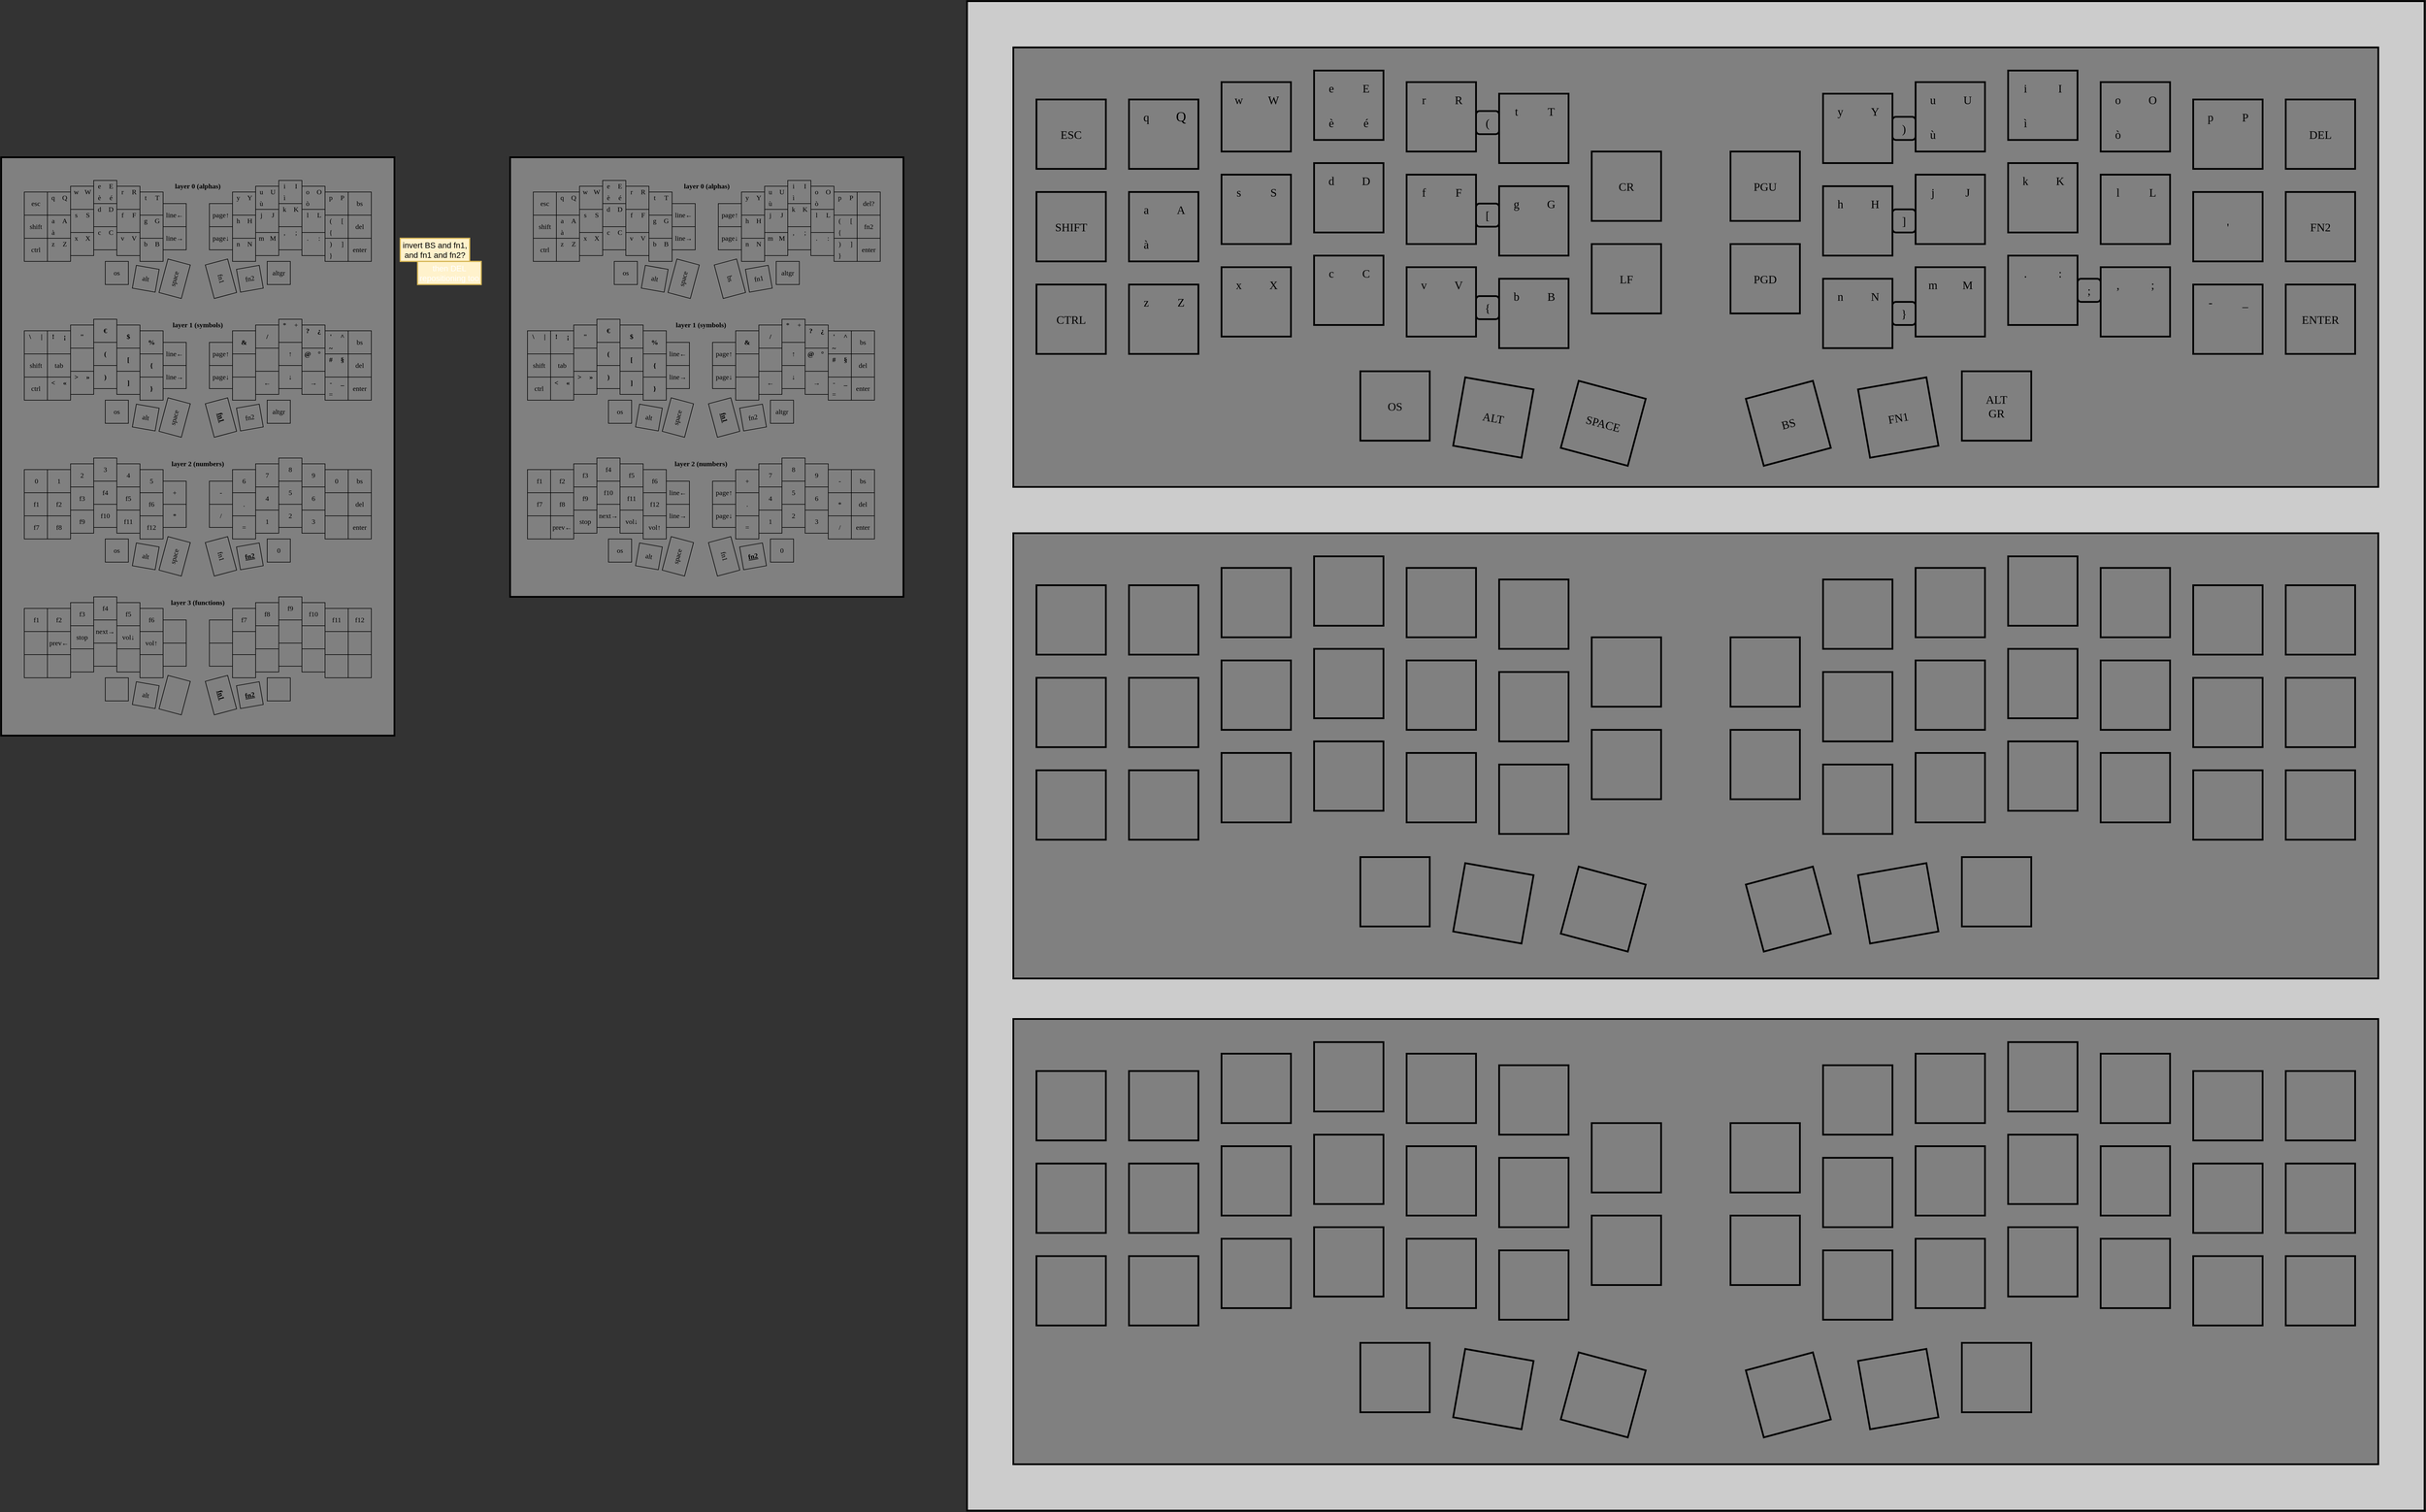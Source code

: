 <mxfile>
    <diagram id="TbKfJ7Vki0BNOf5y40k3" name="Page-1">
        <mxGraphModel dx="3006" dy="904" grid="1" gridSize="10" guides="1" tooltips="1" connect="1" arrows="1" fold="1" page="0" pageScale="1" pageWidth="850" pageHeight="1100" background="#333333" math="0" shadow="0" adaptiveColors="none">
            <root>
                <mxCell id="0"/>
                <mxCell id="1" parent="0"/>
                <mxCell id="4749" value="" style="rounded=0;whiteSpace=wrap;html=1;fillColor=#CCCCCC;strokeWidth=3;strokeColor=#000000;fontColor=default;" parent="1" vertex="1">
                    <mxGeometry x="1200" y="1040" width="2520" height="2610" as="geometry"/>
                </mxCell>
                <mxCell id="4654" value="" style="rounded=0;whiteSpace=wrap;html=1;fillColor=#808080;strokeWidth=3;strokeColor=#000000;fontColor=default;" parent="1" vertex="1">
                    <mxGeometry x="1280" y="1120" width="2360" height="760" as="geometry"/>
                </mxCell>
                <mxCell id="3852" value="" style="group;fontColor=default;" parent="1" vertex="1" connectable="0">
                    <mxGeometry x="-470" y="1270" width="680" height="1040" as="geometry"/>
                </mxCell>
                <mxCell id="3849" value="" style="rounded=0;whiteSpace=wrap;html=1;fillColor=#808080;strokeWidth=3;strokeColor=#000000;fontColor=default;" parent="3852" vertex="1">
                    <mxGeometry y="40" width="680" height="1000" as="geometry"/>
                </mxCell>
                <mxCell id="3186" value="" style="rounded=0;whiteSpace=wrap;html=1;strokeColor=#000000;strokeWidth=1;fillColor=none;rotation=-180;fontColor=default;" parent="3852" vertex="1">
                    <mxGeometry x="600" y="180" width="40" height="40" as="geometry"/>
                </mxCell>
                <mxCell id="3187" value="" style="rounded=0;whiteSpace=wrap;html=1;strokeColor=#000000;strokeWidth=1;fillColor=none;rotation=-180;fontColor=default;" parent="3852" vertex="1">
                    <mxGeometry x="600" y="140" width="40" height="40" as="geometry"/>
                </mxCell>
                <mxCell id="3188" value="" style="rounded=0;whiteSpace=wrap;html=1;strokeColor=#000000;strokeWidth=1;fillColor=none;rotation=-180;fontColor=default;" parent="3852" vertex="1">
                    <mxGeometry x="600" y="100" width="40" height="40" as="geometry"/>
                </mxCell>
                <mxCell id="3189" value="" style="rounded=0;whiteSpace=wrap;html=1;strokeColor=#000000;strokeWidth=1;fillColor=none;rotation=-180;fontColor=default;" parent="3852" vertex="1">
                    <mxGeometry x="560" y="180" width="40" height="40" as="geometry"/>
                </mxCell>
                <mxCell id="3190" value="" style="rounded=0;whiteSpace=wrap;html=1;strokeColor=#000000;strokeWidth=1;fillColor=none;rotation=-180;fontColor=default;" parent="3852" vertex="1">
                    <mxGeometry x="560" y="140" width="40" height="40" as="geometry"/>
                </mxCell>
                <mxCell id="3191" value="" style="rounded=0;whiteSpace=wrap;html=1;strokeColor=#000000;strokeWidth=1;fillColor=none;rotation=-180;fontColor=default;" parent="3852" vertex="1">
                    <mxGeometry x="560" y="100" width="40" height="40" as="geometry"/>
                </mxCell>
                <mxCell id="3192" value="" style="rounded=0;whiteSpace=wrap;html=1;strokeColor=#000000;strokeWidth=1;fillColor=none;rotation=-180;fontColor=default;" parent="3852" vertex="1">
                    <mxGeometry x="520" y="170" width="40" height="40" as="geometry"/>
                </mxCell>
                <mxCell id="3193" value="" style="rounded=0;whiteSpace=wrap;html=1;strokeColor=#000000;strokeWidth=1;fillColor=none;rotation=-180;fontColor=default;" parent="3852" vertex="1">
                    <mxGeometry x="520" y="130" width="40" height="40" as="geometry"/>
                </mxCell>
                <mxCell id="3194" value="" style="rounded=0;whiteSpace=wrap;html=1;strokeColor=#000000;strokeWidth=1;fillColor=none;rotation=-180;fontColor=default;" parent="3852" vertex="1">
                    <mxGeometry x="520" y="90" width="40" height="40" as="geometry"/>
                </mxCell>
                <mxCell id="3195" value="" style="rounded=0;whiteSpace=wrap;html=1;strokeColor=#000000;strokeWidth=1;fillColor=none;rotation=-180;fontColor=default;" parent="3852" vertex="1">
                    <mxGeometry x="480" y="160" width="40" height="40" as="geometry"/>
                </mxCell>
                <mxCell id="3196" value="" style="rounded=0;whiteSpace=wrap;html=1;strokeColor=#000000;strokeWidth=1;fillColor=none;rotation=-180;fontColor=default;" parent="3852" vertex="1">
                    <mxGeometry x="480" y="120" width="40" height="40" as="geometry"/>
                </mxCell>
                <mxCell id="3197" value="" style="rounded=0;whiteSpace=wrap;html=1;strokeColor=#000000;strokeWidth=1;fillColor=none;rotation=-180;fontColor=default;" parent="3852" vertex="1">
                    <mxGeometry x="480" y="80" width="40" height="40" as="geometry"/>
                </mxCell>
                <mxCell id="3198" value="" style="rounded=0;whiteSpace=wrap;html=1;strokeColor=#000000;strokeWidth=1;fillColor=none;rotation=-180;fontColor=default;" parent="3852" vertex="1">
                    <mxGeometry x="440" y="170" width="40" height="40" as="geometry"/>
                </mxCell>
                <mxCell id="3199" value="" style="rounded=0;whiteSpace=wrap;html=1;strokeColor=#000000;strokeWidth=1;fillColor=none;rotation=-180;fontColor=default;" parent="3852" vertex="1">
                    <mxGeometry x="440" y="130" width="40" height="40" as="geometry"/>
                </mxCell>
                <mxCell id="3200" value="" style="rounded=0;whiteSpace=wrap;html=1;strokeColor=#000000;strokeWidth=1;fillColor=none;rotation=-180;fontColor=default;" parent="3852" vertex="1">
                    <mxGeometry x="440" y="90" width="40" height="40" as="geometry"/>
                </mxCell>
                <mxCell id="3201" value="" style="rounded=0;whiteSpace=wrap;html=1;strokeColor=#000000;strokeWidth=1;fillColor=none;rotation=-180;fontColor=default;" parent="3852" vertex="1">
                    <mxGeometry x="360" y="160" width="40" height="40" as="geometry"/>
                </mxCell>
                <mxCell id="3202" value="" style="rounded=0;whiteSpace=wrap;html=1;strokeColor=#000000;strokeWidth=1;fillColor=none;rotation=-180;fontColor=default;" parent="3852" vertex="1">
                    <mxGeometry x="360" y="120" width="40" height="40" as="geometry"/>
                </mxCell>
                <mxCell id="3208" value="" style="rounded=0;whiteSpace=wrap;html=1;strokeColor=#000000;strokeWidth=1;fillColor=none;rotation=-180;fontColor=default;" parent="3852" vertex="1">
                    <mxGeometry x="400" y="180" width="40" height="40" as="geometry"/>
                </mxCell>
                <mxCell id="3209" value="" style="rounded=0;whiteSpace=wrap;html=1;strokeColor=#000000;strokeWidth=1;fillColor=none;rotation=-180;fontColor=default;" parent="3852" vertex="1">
                    <mxGeometry x="400" y="140" width="40" height="40" as="geometry"/>
                </mxCell>
                <mxCell id="3210" value="" style="rounded=0;whiteSpace=wrap;html=1;strokeColor=#000000;strokeWidth=1;fillColor=none;rotation=-180;fontColor=default;" parent="3852" vertex="1">
                    <mxGeometry x="400" y="100" width="40" height="40" as="geometry"/>
                </mxCell>
                <mxCell id="3219" value="" style="rounded=0;whiteSpace=wrap;html=1;strokeColor=#000000;strokeWidth=1;fillColor=none;fontColor=default;" parent="3852" vertex="1">
                    <mxGeometry x="460" y="220" width="40" height="40" as="geometry"/>
                </mxCell>
                <mxCell id="3220" value="" style="rounded=0;whiteSpace=wrap;html=1;strokeColor=#000000;strokeWidth=1;fillColor=none;rotation=-10;fontColor=default;" parent="3852" vertex="1">
                    <mxGeometry x="410" y="230" width="40" height="40" as="geometry"/>
                </mxCell>
                <mxCell id="3221" value="" style="rounded=0;whiteSpace=wrap;html=1;strokeColor=#000000;strokeWidth=1;fillColor=none;rotation=-15;fontColor=default;" parent="3852" vertex="1">
                    <mxGeometry x="360" y="220" width="40" height="60" as="geometry"/>
                </mxCell>
                <mxCell id="3315" value="" style="rounded=0;whiteSpace=wrap;html=1;strokeColor=#000000;strokeWidth=1;fillColor=none;fontColor=default;" parent="3852" vertex="1">
                    <mxGeometry x="40" y="340" width="40" height="40" as="geometry"/>
                </mxCell>
                <mxCell id="3316" value="" style="rounded=0;whiteSpace=wrap;html=1;strokeColor=#000000;strokeWidth=1;fillColor=none;fontColor=default;" parent="3852" vertex="1">
                    <mxGeometry x="40" y="380" width="40" height="40" as="geometry"/>
                </mxCell>
                <mxCell id="3317" value="" style="rounded=0;whiteSpace=wrap;html=1;strokeColor=#000000;strokeWidth=1;fillColor=none;fontColor=default;" parent="3852" vertex="1">
                    <mxGeometry x="40" y="420" width="40" height="40" as="geometry"/>
                </mxCell>
                <mxCell id="3318" value="" style="rounded=0;whiteSpace=wrap;html=1;strokeColor=#000000;strokeWidth=1;fillColor=none;fontColor=default;" parent="3852" vertex="1">
                    <mxGeometry x="80" y="340" width="40" height="40" as="geometry"/>
                </mxCell>
                <mxCell id="3319" value="" style="rounded=0;whiteSpace=wrap;html=1;strokeColor=#000000;strokeWidth=1;fillColor=none;fontColor=default;" parent="3852" vertex="1">
                    <mxGeometry x="80" y="380" width="40" height="40" as="geometry"/>
                </mxCell>
                <mxCell id="3320" value="" style="rounded=0;whiteSpace=wrap;html=1;strokeColor=#000000;strokeWidth=1;fillColor=none;fontColor=default;" parent="3852" vertex="1">
                    <mxGeometry x="80" y="420" width="40" height="40" as="geometry"/>
                </mxCell>
                <mxCell id="3321" value="" style="rounded=0;whiteSpace=wrap;html=1;strokeColor=#000000;strokeWidth=1;fillColor=none;fontColor=default;" parent="3852" vertex="1">
                    <mxGeometry x="120" y="330" width="40" height="40" as="geometry"/>
                </mxCell>
                <mxCell id="3322" value="" style="rounded=0;whiteSpace=wrap;html=1;strokeColor=#000000;strokeWidth=1;fillColor=none;fontColor=default;" parent="3852" vertex="1">
                    <mxGeometry x="120" y="370" width="40" height="40" as="geometry"/>
                </mxCell>
                <mxCell id="3323" value="" style="rounded=0;whiteSpace=wrap;html=1;strokeColor=#000000;strokeWidth=1;fillColor=none;fontColor=default;" parent="3852" vertex="1">
                    <mxGeometry x="120" y="410" width="40" height="40" as="geometry"/>
                </mxCell>
                <mxCell id="3324" value="" style="rounded=0;whiteSpace=wrap;html=1;strokeColor=#000000;strokeWidth=1;fillColor=none;fontColor=default;" parent="3852" vertex="1">
                    <mxGeometry x="160" y="320" width="40" height="40" as="geometry"/>
                </mxCell>
                <mxCell id="3325" value="" style="rounded=0;whiteSpace=wrap;html=1;strokeColor=#000000;strokeWidth=1;fillColor=none;fontColor=default;" parent="3852" vertex="1">
                    <mxGeometry x="160" y="360" width="40" height="40" as="geometry"/>
                </mxCell>
                <mxCell id="3326" value="" style="rounded=0;whiteSpace=wrap;html=1;strokeColor=#000000;strokeWidth=1;fillColor=none;fontColor=default;" parent="3852" vertex="1">
                    <mxGeometry x="160" y="400" width="40" height="40" as="geometry"/>
                </mxCell>
                <mxCell id="3327" value="" style="rounded=0;whiteSpace=wrap;html=1;strokeColor=#000000;strokeWidth=1;fillColor=none;fontColor=default;" parent="3852" vertex="1">
                    <mxGeometry x="200" y="330" width="40" height="40" as="geometry"/>
                </mxCell>
                <mxCell id="3328" value="" style="rounded=0;whiteSpace=wrap;html=1;strokeColor=#000000;strokeWidth=1;fillColor=none;fontColor=default;" parent="3852" vertex="1">
                    <mxGeometry x="200" y="370" width="40" height="40" as="geometry"/>
                </mxCell>
                <mxCell id="3329" value="" style="rounded=0;whiteSpace=wrap;html=1;strokeColor=#000000;strokeWidth=1;fillColor=none;fontColor=default;" parent="3852" vertex="1">
                    <mxGeometry x="200" y="410" width="40" height="40" as="geometry"/>
                </mxCell>
                <mxCell id="3330" value="" style="rounded=0;whiteSpace=wrap;html=1;strokeColor=#000000;strokeWidth=1;fillColor=none;fontColor=default;" parent="3852" vertex="1">
                    <mxGeometry x="280" y="360" width="40" height="40" as="geometry"/>
                </mxCell>
                <mxCell id="3331" value="" style="rounded=0;whiteSpace=wrap;html=1;strokeColor=#000000;strokeWidth=1;fillColor=none;fontColor=default;" parent="3852" vertex="1">
                    <mxGeometry x="280" y="400" width="40" height="40" as="geometry"/>
                </mxCell>
                <mxCell id="3332" value="" style="rounded=0;whiteSpace=wrap;html=1;strokeColor=#000000;strokeWidth=1;fillColor=none;rotation=-180;fontColor=default;" parent="3852" vertex="1">
                    <mxGeometry x="600" y="420" width="40" height="40" as="geometry"/>
                </mxCell>
                <mxCell id="3333" value="" style="rounded=0;whiteSpace=wrap;html=1;strokeColor=#000000;strokeWidth=1;fillColor=none;rotation=-180;fontColor=default;" parent="3852" vertex="1">
                    <mxGeometry x="600" y="380" width="40" height="40" as="geometry"/>
                </mxCell>
                <mxCell id="3334" value="" style="rounded=0;whiteSpace=wrap;html=1;strokeColor=#000000;strokeWidth=1;fillColor=none;rotation=-180;fontColor=default;" parent="3852" vertex="1">
                    <mxGeometry x="600" y="340" width="40" height="40" as="geometry"/>
                </mxCell>
                <mxCell id="3335" value="" style="rounded=0;whiteSpace=wrap;html=1;strokeColor=#000000;strokeWidth=1;fillColor=none;rotation=-180;fontColor=default;" parent="3852" vertex="1">
                    <mxGeometry x="560" y="420" width="40" height="40" as="geometry"/>
                </mxCell>
                <mxCell id="3336" value="" style="rounded=0;whiteSpace=wrap;html=1;strokeColor=#000000;strokeWidth=1;fillColor=none;rotation=-180;fontColor=default;" parent="3852" vertex="1">
                    <mxGeometry x="560" y="380" width="40" height="40" as="geometry"/>
                </mxCell>
                <mxCell id="3337" value="" style="rounded=0;whiteSpace=wrap;html=1;strokeColor=#000000;strokeWidth=1;fillColor=none;rotation=-180;fontColor=default;" parent="3852" vertex="1">
                    <mxGeometry x="560" y="340" width="40" height="40" as="geometry"/>
                </mxCell>
                <mxCell id="3338" value="" style="rounded=0;whiteSpace=wrap;html=1;strokeColor=#000000;strokeWidth=1;fillColor=none;rotation=-180;fontColor=default;" parent="3852" vertex="1">
                    <mxGeometry x="520" y="410" width="40" height="40" as="geometry"/>
                </mxCell>
                <mxCell id="3339" value="" style="rounded=0;whiteSpace=wrap;html=1;strokeColor=#000000;strokeWidth=1;fillColor=none;rotation=-180;fontColor=default;" parent="3852" vertex="1">
                    <mxGeometry x="520" y="370" width="40" height="40" as="geometry"/>
                </mxCell>
                <mxCell id="3340" value="" style="rounded=0;whiteSpace=wrap;html=1;strokeColor=#000000;strokeWidth=1;fillColor=none;rotation=-180;fontColor=default;" parent="3852" vertex="1">
                    <mxGeometry x="520" y="330" width="40" height="40" as="geometry"/>
                </mxCell>
                <mxCell id="3341" value="" style="rounded=0;whiteSpace=wrap;html=1;strokeColor=#000000;strokeWidth=1;fillColor=none;rotation=-180;fontColor=default;" parent="3852" vertex="1">
                    <mxGeometry x="480" y="400" width="40" height="40" as="geometry"/>
                </mxCell>
                <mxCell id="3342" value="" style="rounded=0;whiteSpace=wrap;html=1;strokeColor=#000000;strokeWidth=1;fillColor=none;rotation=-180;fontColor=default;" parent="3852" vertex="1">
                    <mxGeometry x="480" y="360" width="40" height="40" as="geometry"/>
                </mxCell>
                <mxCell id="3343" value="" style="rounded=0;whiteSpace=wrap;html=1;strokeColor=#000000;strokeWidth=1;fillColor=none;rotation=-180;fontColor=default;" parent="3852" vertex="1">
                    <mxGeometry x="480" y="320" width="40" height="40" as="geometry"/>
                </mxCell>
                <mxCell id="3344" value="" style="rounded=0;whiteSpace=wrap;html=1;strokeColor=#000000;strokeWidth=1;fillColor=none;rotation=-180;fontColor=default;" parent="3852" vertex="1">
                    <mxGeometry x="440" y="410" width="40" height="40" as="geometry"/>
                </mxCell>
                <mxCell id="3345" value="" style="rounded=0;whiteSpace=wrap;html=1;strokeColor=#000000;strokeWidth=1;fillColor=none;rotation=-180;fontColor=default;" parent="3852" vertex="1">
                    <mxGeometry x="440" y="370" width="40" height="40" as="geometry"/>
                </mxCell>
                <mxCell id="3346" value="" style="rounded=0;whiteSpace=wrap;html=1;strokeColor=#000000;strokeWidth=1;fillColor=none;rotation=-180;fontColor=default;" parent="3852" vertex="1">
                    <mxGeometry x="440" y="330" width="40" height="40" as="geometry"/>
                </mxCell>
                <mxCell id="3347" value="" style="rounded=0;whiteSpace=wrap;html=1;strokeColor=#000000;strokeWidth=1;fillColor=none;rotation=-180;fontColor=default;" parent="3852" vertex="1">
                    <mxGeometry x="360" y="400" width="40" height="40" as="geometry"/>
                </mxCell>
                <mxCell id="3348" value="" style="rounded=0;whiteSpace=wrap;html=1;strokeColor=#000000;strokeWidth=1;fillColor=none;rotation=-180;fontColor=default;" parent="3852" vertex="1">
                    <mxGeometry x="360" y="360" width="40" height="40" as="geometry"/>
                </mxCell>
                <mxCell id="3349" value="" style="rounded=0;whiteSpace=wrap;html=1;strokeColor=#000000;strokeWidth=1;fillColor=none;rotation=10;fontColor=default;" parent="3852" vertex="1">
                    <mxGeometry x="230" y="470" width="40" height="40" as="geometry"/>
                </mxCell>
                <mxCell id="3350" value="" style="rounded=0;whiteSpace=wrap;html=1;strokeColor=#000000;strokeWidth=1;fillColor=none;rotation=-180;fontColor=default;" parent="3852" vertex="1">
                    <mxGeometry x="400" y="420" width="40" height="40" as="geometry"/>
                </mxCell>
                <mxCell id="3351" value="" style="rounded=0;whiteSpace=wrap;html=1;strokeColor=#000000;strokeWidth=1;fillColor=none;rotation=-180;fontColor=default;" parent="3852" vertex="1">
                    <mxGeometry x="400" y="380" width="40" height="40" as="geometry"/>
                </mxCell>
                <mxCell id="3352" value="" style="rounded=0;whiteSpace=wrap;html=1;strokeColor=#000000;strokeWidth=1;fillColor=none;rotation=-180;fontColor=default;" parent="3852" vertex="1">
                    <mxGeometry x="400" y="340" width="40" height="40" as="geometry"/>
                </mxCell>
                <mxCell id="3353" value="" style="rounded=0;whiteSpace=wrap;html=1;strokeColor=#000000;strokeWidth=1;fillColor=none;rotation=-180;fontColor=default;" parent="3852" vertex="1">
                    <mxGeometry x="240" y="420" width="40" height="40" as="geometry"/>
                </mxCell>
                <mxCell id="3354" value="" style="rounded=0;whiteSpace=wrap;html=1;strokeColor=#000000;strokeWidth=1;fillColor=none;rotation=-180;fontColor=default;" parent="3852" vertex="1">
                    <mxGeometry x="240" y="380" width="40" height="40" as="geometry"/>
                </mxCell>
                <mxCell id="3355" value="" style="rounded=0;whiteSpace=wrap;html=1;strokeColor=#000000;strokeWidth=1;fillColor=none;rotation=-180;fontColor=default;" parent="3852" vertex="1">
                    <mxGeometry x="240" y="340" width="40" height="40" as="geometry"/>
                </mxCell>
                <mxCell id="3356" value="" style="rounded=0;whiteSpace=wrap;html=1;strokeColor=#000000;strokeWidth=1;fillColor=none;fontColor=default;" parent="3852" vertex="1">
                    <mxGeometry x="180" y="460" width="40" height="40" as="geometry"/>
                </mxCell>
                <mxCell id="3357" value="" style="rounded=0;whiteSpace=wrap;html=1;strokeColor=#000000;strokeWidth=1;fillColor=none;rotation=15;fontColor=default;" parent="3852" vertex="1">
                    <mxGeometry x="280" y="460" width="40" height="60" as="geometry"/>
                </mxCell>
                <mxCell id="3358" value="" style="rounded=0;whiteSpace=wrap;html=1;strokeColor=#000000;strokeWidth=1;fillColor=none;fontColor=default;" parent="3852" vertex="1">
                    <mxGeometry x="460" y="460" width="40" height="40" as="geometry"/>
                </mxCell>
                <mxCell id="3359" value="" style="rounded=0;whiteSpace=wrap;html=1;strokeColor=#000000;strokeWidth=1;fillColor=none;rotation=-10;fontColor=default;" parent="3852" vertex="1">
                    <mxGeometry x="410" y="470" width="40" height="40" as="geometry"/>
                </mxCell>
                <mxCell id="3360" value="" style="rounded=0;whiteSpace=wrap;html=1;strokeColor=#000000;strokeWidth=1;fillColor=none;rotation=-15;fontColor=default;" parent="3852" vertex="1">
                    <mxGeometry x="360" y="460" width="40" height="60" as="geometry"/>
                </mxCell>
                <mxCell id="3167" value="" style="rounded=0;whiteSpace=wrap;html=1;strokeColor=#000000;strokeWidth=1;fillColor=none;fontColor=default;" parent="3852" vertex="1">
                    <mxGeometry x="40" y="100" width="40" height="40" as="geometry"/>
                </mxCell>
                <mxCell id="3168" value="" style="rounded=0;whiteSpace=wrap;html=1;strokeColor=#000000;strokeWidth=1;fillColor=none;fontColor=default;" parent="3852" vertex="1">
                    <mxGeometry x="40" y="140" width="40" height="40" as="geometry"/>
                </mxCell>
                <mxCell id="3169" value="" style="rounded=0;whiteSpace=wrap;html=1;strokeColor=#000000;strokeWidth=1;fillColor=none;fontColor=default;" parent="3852" vertex="1">
                    <mxGeometry x="40" y="180" width="40" height="40" as="geometry"/>
                </mxCell>
                <mxCell id="3171" value="" style="rounded=0;whiteSpace=wrap;html=1;strokeColor=#000000;strokeWidth=1;fillColor=none;fontColor=default;" parent="3852" vertex="1">
                    <mxGeometry x="80" y="100" width="40" height="40" as="geometry"/>
                </mxCell>
                <mxCell id="3172" value="" style="rounded=0;whiteSpace=wrap;html=1;strokeColor=#000000;strokeWidth=1;fillColor=none;fontColor=default;" parent="3852" vertex="1">
                    <mxGeometry x="80" y="140" width="40" height="40" as="geometry"/>
                </mxCell>
                <mxCell id="3173" value="" style="rounded=0;whiteSpace=wrap;html=1;strokeColor=#000000;strokeWidth=1;fillColor=none;fontColor=default;" parent="3852" vertex="1">
                    <mxGeometry x="80" y="180" width="40" height="40" as="geometry"/>
                </mxCell>
                <mxCell id="3174" value="" style="rounded=0;whiteSpace=wrap;html=1;strokeColor=#000000;strokeWidth=1;fillColor=none;fontColor=default;" parent="3852" vertex="1">
                    <mxGeometry x="120" y="90" width="40" height="40" as="geometry"/>
                </mxCell>
                <mxCell id="3175" value="" style="rounded=0;whiteSpace=wrap;html=1;strokeColor=#000000;strokeWidth=1;fillColor=none;fontColor=default;" parent="3852" vertex="1">
                    <mxGeometry x="120" y="130" width="40" height="40" as="geometry"/>
                </mxCell>
                <mxCell id="3176" value="" style="rounded=0;whiteSpace=wrap;html=1;strokeColor=#000000;strokeWidth=1;fillColor=none;fontColor=default;" parent="3852" vertex="1">
                    <mxGeometry x="120" y="170" width="40" height="40" as="geometry"/>
                </mxCell>
                <mxCell id="3177" value="" style="rounded=0;whiteSpace=wrap;html=1;strokeColor=#000000;strokeWidth=1;fillColor=none;fontColor=default;" parent="3852" vertex="1">
                    <mxGeometry x="160" y="80" width="40" height="40" as="geometry"/>
                </mxCell>
                <mxCell id="3178" value="" style="rounded=0;whiteSpace=wrap;html=1;strokeColor=#000000;strokeWidth=1;fillColor=none;fontColor=default;" parent="3852" vertex="1">
                    <mxGeometry x="160" y="120" width="40" height="40" as="geometry"/>
                </mxCell>
                <mxCell id="3179" value="" style="rounded=0;whiteSpace=wrap;html=1;strokeColor=#000000;strokeWidth=1;fillColor=none;fontColor=default;" parent="3852" vertex="1">
                    <mxGeometry x="160" y="160" width="40" height="40" as="geometry"/>
                </mxCell>
                <mxCell id="3180" value="" style="rounded=0;whiteSpace=wrap;html=1;strokeColor=#000000;strokeWidth=1;fillColor=none;fontColor=default;" parent="3852" vertex="1">
                    <mxGeometry x="200" y="90" width="40" height="40" as="geometry"/>
                </mxCell>
                <mxCell id="3181" value="" style="rounded=0;whiteSpace=wrap;html=1;strokeColor=#000000;strokeWidth=1;fillColor=none;fontColor=default;" parent="3852" vertex="1">
                    <mxGeometry x="200" y="130" width="40" height="40" as="geometry"/>
                </mxCell>
                <mxCell id="3182" value="" style="rounded=0;whiteSpace=wrap;html=1;strokeColor=#000000;strokeWidth=1;fillColor=none;fontColor=default;" parent="3852" vertex="1">
                    <mxGeometry x="200" y="170" width="40" height="40" as="geometry"/>
                </mxCell>
                <mxCell id="3184" value="" style="rounded=0;whiteSpace=wrap;html=1;strokeColor=#000000;strokeWidth=1;fillColor=none;fontColor=default;" parent="3852" vertex="1">
                    <mxGeometry x="280" y="120" width="40" height="40" as="geometry"/>
                </mxCell>
                <mxCell id="3185" value="" style="rounded=0;whiteSpace=wrap;html=1;strokeColor=#000000;strokeWidth=1;fillColor=none;fontColor=default;" parent="3852" vertex="1">
                    <mxGeometry x="280" y="160" width="40" height="40" as="geometry"/>
                </mxCell>
                <mxCell id="3204" value="" style="rounded=0;whiteSpace=wrap;html=1;strokeColor=#000000;strokeWidth=1;fillColor=none;rotation=10;fontColor=default;" parent="3852" vertex="1">
                    <mxGeometry x="230" y="230" width="40" height="40" as="geometry"/>
                </mxCell>
                <mxCell id="3211" value="" style="rounded=0;whiteSpace=wrap;html=1;strokeColor=#000000;strokeWidth=1;fillColor=none;rotation=-180;fontColor=default;" parent="3852" vertex="1">
                    <mxGeometry x="240" y="180" width="40" height="40" as="geometry"/>
                </mxCell>
                <mxCell id="3212" value="" style="rounded=0;whiteSpace=wrap;html=1;strokeColor=#000000;strokeWidth=1;fillColor=none;rotation=-180;fontColor=default;" parent="3852" vertex="1">
                    <mxGeometry x="240" y="140" width="40" height="40" as="geometry"/>
                </mxCell>
                <mxCell id="3213" value="" style="rounded=0;whiteSpace=wrap;html=1;strokeColor=#000000;strokeWidth=1;fillColor=none;rotation=-180;fontColor=default;" parent="3852" vertex="1">
                    <mxGeometry x="240" y="100" width="40" height="40" as="geometry"/>
                </mxCell>
                <mxCell id="3207" value="" style="rounded=0;whiteSpace=wrap;html=1;strokeColor=#000000;strokeWidth=1;fillColor=none;fontColor=default;" parent="3852" vertex="1">
                    <mxGeometry x="180" y="220" width="40" height="40" as="geometry"/>
                </mxCell>
                <mxCell id="3214" value="" style="rounded=0;whiteSpace=wrap;html=1;strokeColor=#000000;strokeWidth=1;fillColor=none;rotation=15;fontColor=default;" parent="3852" vertex="1">
                    <mxGeometry x="280" y="220" width="40" height="60" as="geometry"/>
                </mxCell>
                <mxCell id="3361" value="A" style="text;html=1;strokeColor=none;fillColor=none;align=center;verticalAlign=middle;whiteSpace=wrap;rounded=0;strokeWidth=1;fontFamily=Cascadia Code;fontColor=default;" parent="3852" vertex="1">
                    <mxGeometry x="100" y="140" width="20" height="20" as="geometry"/>
                </mxCell>
                <mxCell id="3362" value="a" style="text;html=1;strokeColor=none;fillColor=none;align=center;verticalAlign=middle;whiteSpace=wrap;rounded=0;strokeWidth=1;fontFamily=Cascadia Code;fontColor=default;" parent="3852" vertex="1">
                    <mxGeometry x="80" y="140" width="20" height="20" as="geometry"/>
                </mxCell>
                <mxCell id="3363" value="à" style="text;html=1;strokeColor=none;fillColor=none;align=center;verticalAlign=middle;whiteSpace=wrap;rounded=0;strokeWidth=1;fontFamily=Cascadia Code;fontColor=default;" parent="3852" vertex="1">
                    <mxGeometry x="80" y="160" width="20" height="20" as="geometry"/>
                </mxCell>
                <mxCell id="3364" value="esc" style="text;html=1;strokeColor=none;fillColor=none;align=center;verticalAlign=middle;whiteSpace=wrap;rounded=0;strokeWidth=1;fontFamily=Cascadia Code;fontColor=default;" parent="3852" vertex="1">
                    <mxGeometry x="50" y="110" width="20" height="20" as="geometry"/>
                </mxCell>
                <mxCell id="3365" value="ctrl" style="text;html=1;strokeColor=none;fillColor=none;align=center;verticalAlign=middle;whiteSpace=wrap;rounded=0;strokeWidth=1;fontFamily=Cascadia Code;fontColor=default;" parent="3852" vertex="1">
                    <mxGeometry x="50" y="430" width="20" height="20" as="geometry"/>
                </mxCell>
                <mxCell id="3367" value="shift" style="text;html=1;strokeColor=none;fillColor=none;align=center;verticalAlign=middle;whiteSpace=wrap;rounded=0;strokeWidth=1;fontFamily=Cascadia Code;fontColor=default;" parent="3852" vertex="1">
                    <mxGeometry x="50" y="150" width="20" height="20" as="geometry"/>
                </mxCell>
                <mxCell id="3370" value="space" style="text;html=1;strokeColor=none;fillColor=none;align=center;verticalAlign=middle;whiteSpace=wrap;rounded=0;strokeWidth=1;fontFamily=Cascadia Code;fontColor=default;rotation=-75;" parent="3852" vertex="1">
                    <mxGeometry x="290" y="240" width="20" height="20" as="geometry"/>
                </mxCell>
                <mxCell id="3373" value="z" style="text;html=1;strokeColor=none;fillColor=none;align=center;verticalAlign=middle;whiteSpace=wrap;rounded=0;strokeWidth=1;fontFamily=Cascadia Code;fontColor=default;" parent="3852" vertex="1">
                    <mxGeometry x="80" y="180" width="20" height="20" as="geometry"/>
                </mxCell>
                <mxCell id="3374" value="Z" style="text;html=1;strokeColor=none;fillColor=none;align=center;verticalAlign=middle;whiteSpace=wrap;rounded=0;strokeWidth=1;fontFamily=Cascadia Code;fontColor=default;" parent="3852" vertex="1">
                    <mxGeometry x="100" y="180" width="20" height="20" as="geometry"/>
                </mxCell>
                <mxCell id="3375" value="q" style="text;html=1;strokeColor=none;fillColor=none;align=center;verticalAlign=middle;whiteSpace=wrap;rounded=0;strokeWidth=1;fontFamily=Cascadia Code;fontColor=default;" parent="3852" vertex="1">
                    <mxGeometry x="80" y="100" width="20" height="20" as="geometry"/>
                </mxCell>
                <mxCell id="3376" value="Q" style="text;html=1;strokeColor=none;fillColor=none;align=center;verticalAlign=middle;whiteSpace=wrap;rounded=0;strokeWidth=1;fontFamily=Cascadia Code;fontColor=default;" parent="3852" vertex="1">
                    <mxGeometry x="100" y="100" width="20" height="20" as="geometry"/>
                </mxCell>
                <mxCell id="3377" value="w" style="text;html=1;strokeColor=none;fillColor=none;align=center;verticalAlign=middle;whiteSpace=wrap;rounded=0;strokeWidth=1;fontFamily=Cascadia Code;fontColor=default;" parent="3852" vertex="1">
                    <mxGeometry x="120" y="90" width="20" height="20" as="geometry"/>
                </mxCell>
                <mxCell id="3378" value="W" style="text;html=1;strokeColor=none;fillColor=none;align=center;verticalAlign=middle;whiteSpace=wrap;rounded=0;strokeWidth=1;fontFamily=Cascadia Code;fontColor=default;" parent="3852" vertex="1">
                    <mxGeometry x="140" y="90" width="20" height="20" as="geometry"/>
                </mxCell>
                <mxCell id="3380" value="s" style="text;html=1;strokeColor=none;fillColor=none;align=center;verticalAlign=middle;whiteSpace=wrap;rounded=0;strokeWidth=1;fontFamily=Cascadia Code;fontColor=default;" parent="3852" vertex="1">
                    <mxGeometry x="120" y="130" width="20" height="20" as="geometry"/>
                </mxCell>
                <mxCell id="3381" value="S" style="text;html=1;strokeColor=none;fillColor=none;align=center;verticalAlign=middle;whiteSpace=wrap;rounded=0;strokeWidth=1;fontFamily=Cascadia Code;fontColor=default;" parent="3852" vertex="1">
                    <mxGeometry x="140" y="130" width="20" height="20" as="geometry"/>
                </mxCell>
                <mxCell id="3382" value="x&lt;span style=&quot;font-family: monospace; font-size: 0px; text-align: start;&quot;&gt;%3CmxGraphModel%3E%3Croot%3E%3CmxCell%20id%3D%220%22%2F%3E%3CmxCell%20id%3D%221%22%20parent%3D%220%22%2F%3E%3CmxCell%20id%3D%222%22%20value%3D%22S%22%20style%3D%22text%3Bhtml%3D1%3BstrokeColor%3Dnone%3BfillColor%3Dnone%3Balign%3Dcenter%3BverticalAlign%3Dmiddle%3BwhiteSpace%3Dwrap%3Brounded%3D0%3BstrokeWidth%3D1%3BfontFamily%3DCascadia%20Code%3BfontColor%3D%23000000%3B%22%20vertex%3D%221%22%20parent%3D%221%22%3E%3CmxGeometry%20x%3D%22780%22%20y%3D%22190%22%20width%3D%2220%22%20height%3D%2220%22%20as%3D%22geometry%22%2F%3E%3C%2FmxCell%3E%3C%2Froot%3E%3C%2FmxGraphModel%3E&lt;/span&gt;" style="text;html=1;strokeColor=none;fillColor=none;align=center;verticalAlign=middle;whiteSpace=wrap;rounded=0;strokeWidth=1;fontFamily=Cascadia Code;fontColor=default;" parent="3852" vertex="1">
                    <mxGeometry x="120" y="170" width="20" height="20" as="geometry"/>
                </mxCell>
                <mxCell id="3383" value="X" style="text;html=1;strokeColor=none;fillColor=none;align=center;verticalAlign=middle;whiteSpace=wrap;rounded=0;strokeWidth=1;fontFamily=Cascadia Code;fontColor=default;" parent="3852" vertex="1">
                    <mxGeometry x="140" y="170" width="20" height="20" as="geometry"/>
                </mxCell>
                <mxCell id="3384" value="c" style="text;html=1;strokeColor=none;fillColor=none;align=center;verticalAlign=middle;whiteSpace=wrap;rounded=0;strokeWidth=1;fontFamily=Cascadia Code;fontColor=default;" parent="3852" vertex="1">
                    <mxGeometry x="160" y="160" width="20" height="20" as="geometry"/>
                </mxCell>
                <mxCell id="3385" value="C" style="text;html=1;strokeColor=none;fillColor=none;align=center;verticalAlign=middle;whiteSpace=wrap;rounded=0;strokeWidth=1;fontFamily=Cascadia Code;fontColor=default;" parent="3852" vertex="1">
                    <mxGeometry x="180" y="160" width="20" height="20" as="geometry"/>
                </mxCell>
                <mxCell id="3386" value="d" style="text;html=1;strokeColor=none;fillColor=none;align=center;verticalAlign=middle;whiteSpace=wrap;rounded=0;strokeWidth=1;fontFamily=Cascadia Code;fontColor=default;" parent="3852" vertex="1">
                    <mxGeometry x="160" y="120" width="20" height="20" as="geometry"/>
                </mxCell>
                <mxCell id="3387" value="D" style="text;html=1;strokeColor=none;fillColor=none;align=center;verticalAlign=middle;whiteSpace=wrap;rounded=0;strokeWidth=1;fontFamily=Cascadia Code;fontColor=default;" parent="3852" vertex="1">
                    <mxGeometry x="180" y="120" width="20" height="20" as="geometry"/>
                </mxCell>
                <mxCell id="3389" value="e" style="text;html=1;strokeColor=none;fillColor=none;align=center;verticalAlign=middle;whiteSpace=wrap;rounded=0;strokeWidth=1;fontFamily=Cascadia Code;fontColor=default;" parent="3852" vertex="1">
                    <mxGeometry x="160" y="80" width="20" height="20" as="geometry"/>
                </mxCell>
                <mxCell id="3390" value="E" style="text;html=1;strokeColor=none;fillColor=none;align=center;verticalAlign=middle;whiteSpace=wrap;rounded=0;strokeWidth=1;fontFamily=Cascadia Code;fontColor=default;" parent="3852" vertex="1">
                    <mxGeometry x="180" y="80" width="20" height="20" as="geometry"/>
                </mxCell>
                <mxCell id="3391" value="è" style="text;html=1;strokeColor=none;fillColor=none;align=center;verticalAlign=middle;whiteSpace=wrap;rounded=0;strokeWidth=1;fontFamily=Cascadia Code;fontColor=default;" parent="3852" vertex="1">
                    <mxGeometry x="160" y="100" width="20" height="20" as="geometry"/>
                </mxCell>
                <mxCell id="3392" value="é" style="text;html=1;strokeColor=none;fillColor=none;align=center;verticalAlign=middle;whiteSpace=wrap;rounded=0;strokeWidth=1;fontFamily=Cascadia Code;fontColor=default;" parent="3852" vertex="1">
                    <mxGeometry x="180" y="100" width="20" height="20" as="geometry"/>
                </mxCell>
                <mxCell id="3393" value="v" style="text;html=1;strokeColor=none;fillColor=none;align=center;verticalAlign=middle;whiteSpace=wrap;rounded=0;strokeWidth=1;fontFamily=Cascadia Code;fontColor=default;" parent="3852" vertex="1">
                    <mxGeometry x="200" y="170" width="20" height="20" as="geometry"/>
                </mxCell>
                <mxCell id="3394" value="V" style="text;html=1;strokeColor=none;fillColor=none;align=center;verticalAlign=middle;whiteSpace=wrap;rounded=0;strokeWidth=1;fontFamily=Cascadia Code;fontColor=default;" parent="3852" vertex="1">
                    <mxGeometry x="220" y="170" width="20" height="20" as="geometry"/>
                </mxCell>
                <mxCell id="3395" value="f" style="text;html=1;strokeColor=none;fillColor=none;align=center;verticalAlign=middle;whiteSpace=wrap;rounded=0;strokeWidth=1;fontFamily=Cascadia Code;fontColor=default;" parent="3852" vertex="1">
                    <mxGeometry x="200" y="130" width="20" height="20" as="geometry"/>
                </mxCell>
                <mxCell id="3396" value="F" style="text;html=1;strokeColor=none;fillColor=none;align=center;verticalAlign=middle;whiteSpace=wrap;rounded=0;strokeWidth=1;fontFamily=Cascadia Code;fontColor=default;" parent="3852" vertex="1">
                    <mxGeometry x="220" y="130" width="20" height="20" as="geometry"/>
                </mxCell>
                <mxCell id="3397" value="r" style="text;html=1;strokeColor=none;fillColor=none;align=center;verticalAlign=middle;whiteSpace=wrap;rounded=0;strokeWidth=1;fontFamily=Cascadia Code;fontColor=default;" parent="3852" vertex="1">
                    <mxGeometry x="200" y="90" width="20" height="20" as="geometry"/>
                </mxCell>
                <mxCell id="3398" value="R" style="text;html=1;strokeColor=none;fillColor=none;align=center;verticalAlign=middle;whiteSpace=wrap;rounded=0;strokeWidth=1;fontFamily=Cascadia Code;fontColor=default;" parent="3852" vertex="1">
                    <mxGeometry x="220" y="90" width="20" height="20" as="geometry"/>
                </mxCell>
                <mxCell id="3399" value="t" style="text;html=1;strokeColor=none;fillColor=none;align=center;verticalAlign=middle;whiteSpace=wrap;rounded=0;strokeWidth=1;fontFamily=Cascadia Code;fontColor=default;" parent="3852" vertex="1">
                    <mxGeometry x="240" y="100" width="20" height="20" as="geometry"/>
                </mxCell>
                <mxCell id="3400" value="T" style="text;html=1;strokeColor=none;fillColor=none;align=center;verticalAlign=middle;whiteSpace=wrap;rounded=0;strokeWidth=1;fontFamily=Cascadia Code;fontColor=default;" parent="3852" vertex="1">
                    <mxGeometry x="260" y="100" width="20" height="20" as="geometry"/>
                </mxCell>
                <mxCell id="3401" value="g" style="text;html=1;strokeColor=none;fillColor=none;align=center;verticalAlign=middle;whiteSpace=wrap;rounded=0;strokeWidth=1;fontFamily=Cascadia Code;fontColor=default;" parent="3852" vertex="1">
                    <mxGeometry x="240" y="140" width="20" height="20" as="geometry"/>
                </mxCell>
                <mxCell id="3402" value="G" style="text;html=1;strokeColor=none;fillColor=none;align=center;verticalAlign=middle;whiteSpace=wrap;rounded=0;strokeWidth=1;fontFamily=Cascadia Code;fontColor=default;" parent="3852" vertex="1">
                    <mxGeometry x="260" y="140" width="20" height="20" as="geometry"/>
                </mxCell>
                <mxCell id="3403" value="b" style="text;html=1;strokeColor=none;fillColor=none;align=center;verticalAlign=middle;whiteSpace=wrap;rounded=0;strokeWidth=1;fontFamily=Cascadia Code;fontColor=default;" parent="3852" vertex="1">
                    <mxGeometry x="240" y="180" width="20" height="20" as="geometry"/>
                </mxCell>
                <mxCell id="3404" value="B" style="text;html=1;strokeColor=none;fillColor=none;align=center;verticalAlign=middle;whiteSpace=wrap;rounded=0;strokeWidth=1;fontFamily=Cascadia Code;fontColor=default;" parent="3852" vertex="1">
                    <mxGeometry x="260" y="180" width="20" height="20" as="geometry"/>
                </mxCell>
                <mxCell id="3405" value="y" style="text;html=1;strokeColor=none;fillColor=none;align=center;verticalAlign=middle;whiteSpace=wrap;rounded=0;strokeWidth=1;fontFamily=Cascadia Code;fontColor=default;" parent="3852" vertex="1">
                    <mxGeometry x="400" y="100" width="20" height="20" as="geometry"/>
                </mxCell>
                <mxCell id="3406" value="Y" style="text;html=1;strokeColor=none;fillColor=none;align=center;verticalAlign=middle;whiteSpace=wrap;rounded=0;strokeWidth=1;fontFamily=Cascadia Code;fontColor=default;" parent="3852" vertex="1">
                    <mxGeometry x="420" y="100" width="20" height="20" as="geometry"/>
                </mxCell>
                <mxCell id="3407" value="u&lt;span style=&quot;font-family: monospace; font-size: 0px; text-align: start;&quot;&gt;%3CmxGraphModel%3E%3Croot%3E%3CmxCell%20id%3D%220%22%2F%3E%3CmxCell%20id%3D%221%22%20parent%3D%220%22%2F%3E%3CmxCell%20id%3D%222%22%20value%3D%22Y%22%20style%3D%22text%3Bhtml%3D1%3BstrokeColor%3Dnone%3BfillColor%3Dnone%3Balign%3Dcenter%3BverticalAlign%3Dmiddle%3BwhiteSpace%3Dwrap%3Brounded%3D0%3BstrokeWidth%3D1%3BfontFamily%3DCascadia%20Code%3BfontColor%3D%23000000%3B%22%20vertex%3D%221%22%20parent%3D%221%22%3E%3CmxGeometry%20x%3D%221060%22%20y%3D%22160%22%20width%3D%2220%22%20height%3D%2220%22%20as%3D%22geometry%22%2F%3E%3C%2FmxCell%3E%3C%2Froot%3E%3C%2FmxGraphModel%3E&lt;/span&gt;" style="text;html=1;strokeColor=none;fillColor=none;align=center;verticalAlign=middle;whiteSpace=wrap;rounded=0;strokeWidth=1;fontFamily=Cascadia Code;fontColor=default;" parent="3852" vertex="1">
                    <mxGeometry x="440" y="90" width="20" height="20" as="geometry"/>
                </mxCell>
                <mxCell id="3408" value="U" style="text;html=1;strokeColor=none;fillColor=none;align=center;verticalAlign=middle;whiteSpace=wrap;rounded=0;strokeWidth=1;fontFamily=Cascadia Code;fontColor=default;" parent="3852" vertex="1">
                    <mxGeometry x="460" y="90" width="20" height="20" as="geometry"/>
                </mxCell>
                <mxCell id="3409" value="i" style="text;html=1;strokeColor=none;fillColor=none;align=center;verticalAlign=middle;whiteSpace=wrap;rounded=0;strokeWidth=1;fontFamily=Cascadia Code;fontColor=default;" parent="3852" vertex="1">
                    <mxGeometry x="480" y="80" width="20" height="20" as="geometry"/>
                </mxCell>
                <mxCell id="3410" value="I" style="text;html=1;strokeColor=none;fillColor=none;align=center;verticalAlign=middle;whiteSpace=wrap;rounded=0;strokeWidth=1;fontFamily=Cascadia Code;fontColor=default;" parent="3852" vertex="1">
                    <mxGeometry x="500" y="80" width="20" height="20" as="geometry"/>
                </mxCell>
                <mxCell id="3411" value="O" style="text;html=1;strokeColor=none;fillColor=none;align=center;verticalAlign=middle;whiteSpace=wrap;rounded=0;strokeWidth=1;fontFamily=Cascadia Code;fontColor=default;" parent="3852" vertex="1">
                    <mxGeometry x="540" y="90" width="20" height="20" as="geometry"/>
                </mxCell>
                <mxCell id="3412" value="o" style="text;html=1;strokeColor=none;fillColor=none;align=center;verticalAlign=middle;whiteSpace=wrap;rounded=0;strokeWidth=1;fontFamily=Cascadia Code;fontColor=default;" parent="3852" vertex="1">
                    <mxGeometry x="520" y="90" width="20" height="20" as="geometry"/>
                </mxCell>
                <mxCell id="3413" value="p" style="text;html=1;strokeColor=none;fillColor=none;align=center;verticalAlign=middle;whiteSpace=wrap;rounded=0;strokeWidth=1;fontFamily=Cascadia Code;fontColor=default;" parent="3852" vertex="1">
                    <mxGeometry x="560" y="100" width="20" height="20" as="geometry"/>
                </mxCell>
                <mxCell id="3414" value="P" style="text;html=1;strokeColor=none;fillColor=none;align=center;verticalAlign=middle;whiteSpace=wrap;rounded=0;strokeWidth=1;fontFamily=Cascadia Code;fontColor=default;" parent="3852" vertex="1">
                    <mxGeometry x="580" y="100" width="20" height="20" as="geometry"/>
                </mxCell>
                <mxCell id="3415" value="ò" style="text;html=1;strokeColor=none;fillColor=none;align=center;verticalAlign=middle;whiteSpace=wrap;rounded=0;strokeWidth=1;fontFamily=Cascadia Code;fontColor=default;" parent="3852" vertex="1">
                    <mxGeometry x="520" y="110" width="20" height="20" as="geometry"/>
                </mxCell>
                <mxCell id="3416" value="ù" style="text;html=1;strokeColor=none;fillColor=none;align=center;verticalAlign=middle;whiteSpace=wrap;rounded=0;strokeWidth=1;fontFamily=Cascadia Code;fontColor=default;" parent="3852" vertex="1">
                    <mxGeometry x="440" y="110" width="20" height="20" as="geometry"/>
                </mxCell>
                <mxCell id="3417" value="ì" style="text;html=1;strokeColor=none;fillColor=none;align=center;verticalAlign=middle;whiteSpace=wrap;rounded=0;strokeWidth=1;fontFamily=Cascadia Code;fontColor=default;" parent="3852" vertex="1">
                    <mxGeometry x="480" y="100" width="20" height="20" as="geometry"/>
                </mxCell>
                <mxCell id="3419" value="h" style="text;html=1;strokeColor=none;fillColor=none;align=center;verticalAlign=middle;whiteSpace=wrap;rounded=0;strokeWidth=1;fontFamily=Cascadia Code;fontColor=default;" parent="3852" vertex="1">
                    <mxGeometry x="400" y="140" width="20" height="20" as="geometry"/>
                </mxCell>
                <mxCell id="3420" value="H" style="text;html=1;strokeColor=none;fillColor=none;align=center;verticalAlign=middle;whiteSpace=wrap;rounded=0;strokeWidth=1;fontFamily=Cascadia Code;fontColor=default;" parent="3852" vertex="1">
                    <mxGeometry x="420" y="140" width="20" height="20" as="geometry"/>
                </mxCell>
                <mxCell id="3421" value="j" style="text;html=1;strokeColor=none;fillColor=none;align=center;verticalAlign=middle;whiteSpace=wrap;rounded=0;strokeWidth=1;fontFamily=Cascadia Code;fontColor=default;fontStyle=0;" parent="3852" vertex="1">
                    <mxGeometry x="440" y="130" width="20" height="20" as="geometry"/>
                </mxCell>
                <mxCell id="3422" value="J" style="text;html=1;strokeColor=none;fillColor=none;align=center;verticalAlign=middle;whiteSpace=wrap;rounded=0;strokeWidth=1;fontFamily=Cascadia Code;fontColor=default;" parent="3852" vertex="1">
                    <mxGeometry x="460" y="130" width="20" height="20" as="geometry"/>
                </mxCell>
                <mxCell id="3431" value="k" style="text;html=1;strokeColor=none;fillColor=none;align=center;verticalAlign=middle;whiteSpace=wrap;rounded=0;strokeWidth=1;fontFamily=Cascadia Code;fontColor=default;" parent="3852" vertex="1">
                    <mxGeometry x="480" y="120" width="20" height="20" as="geometry"/>
                </mxCell>
                <mxCell id="3432" value="K" style="text;html=1;strokeColor=none;fillColor=none;align=center;verticalAlign=middle;whiteSpace=wrap;rounded=0;strokeWidth=1;fontFamily=Cascadia Code;fontColor=default;" parent="3852" vertex="1">
                    <mxGeometry x="500" y="120" width="20" height="20" as="geometry"/>
                </mxCell>
                <mxCell id="3433" value="l" style="text;html=1;strokeColor=none;fillColor=none;align=center;verticalAlign=middle;whiteSpace=wrap;rounded=0;strokeWidth=1;fontFamily=Cascadia Code;fontColor=default;" parent="3852" vertex="1">
                    <mxGeometry x="520" y="130" width="20" height="20" as="geometry"/>
                </mxCell>
                <mxCell id="3434" value="L" style="text;html=1;strokeColor=none;fillColor=none;align=center;verticalAlign=middle;whiteSpace=wrap;rounded=0;strokeWidth=1;fontFamily=Cascadia Code;fontColor=default;" parent="3852" vertex="1">
                    <mxGeometry x="540" y="130" width="20" height="20" as="geometry"/>
                </mxCell>
                <mxCell id="3435" value="n&lt;span style=&quot;font-family: monospace; font-size: 0px; text-align: start;&quot;&gt;%3CmxGraphModel%3E%3Croot%3E%3CmxCell%20id%3D%220%22%2F%3E%3CmxCell%20id%3D%221%22%20parent%3D%220%22%2F%3E%3CmxCell%20id%3D%222%22%20value%3D%22h%22%20style%3D%22text%3Bhtml%3D1%3BstrokeColor%3Dnone%3BfillColor%3Dnone%3Balign%3Dcenter%3BverticalAlign%3Dmiddle%3BwhiteSpace%3Dwrap%3Brounded%3D0%3BstrokeWidth%3D1%3BfontFamily%3DCascadia%20Code%3BfontColor%3D%23000000%3B%22%20vertex%3D%221%22%20parent%3D%221%22%3E%3CmxGeometry%20x%3D%221040%22%20y%3D%22200%22%20width%3D%2220%22%20height%3D%2220%22%20as%3D%22geometry%22%2F%3E%3C%2FmxCell%3E%3C%2Froot%3E%3C%2FmxGraphModel%3E&lt;/span&gt;" style="text;html=1;strokeColor=none;fillColor=none;align=center;verticalAlign=middle;whiteSpace=wrap;rounded=0;strokeWidth=1;fontFamily=Cascadia Code;fontColor=default;" parent="3852" vertex="1">
                    <mxGeometry x="400" y="180" width="20" height="20" as="geometry"/>
                </mxCell>
                <mxCell id="3436" value="N" style="text;html=1;strokeColor=none;fillColor=none;align=center;verticalAlign=middle;whiteSpace=wrap;rounded=0;strokeWidth=1;fontFamily=Cascadia Code;fontColor=default;" parent="3852" vertex="1">
                    <mxGeometry x="420" y="180" width="20" height="20" as="geometry"/>
                </mxCell>
                <mxCell id="3437" value="m" style="text;html=1;strokeColor=none;fillColor=none;align=center;verticalAlign=middle;whiteSpace=wrap;rounded=0;strokeWidth=1;fontFamily=Cascadia Code;fontColor=default;" parent="3852" vertex="1">
                    <mxGeometry x="440" y="170" width="20" height="20" as="geometry"/>
                </mxCell>
                <mxCell id="3438" value="M" style="text;html=1;strokeColor=none;fillColor=none;align=center;verticalAlign=middle;whiteSpace=wrap;rounded=0;strokeWidth=1;fontFamily=Cascadia Code;fontColor=default;" parent="3852" vertex="1">
                    <mxGeometry x="460" y="170" width="20" height="20" as="geometry"/>
                </mxCell>
                <mxCell id="3446" value="ctrl" style="text;html=1;strokeColor=none;fillColor=none;align=center;verticalAlign=middle;whiteSpace=wrap;rounded=0;strokeWidth=1;fontFamily=Cascadia Code;fontColor=default;rotation=0;" parent="3852" vertex="1">
                    <mxGeometry x="50" y="190" width="20" height="20" as="geometry"/>
                </mxCell>
                <mxCell id="3459" value="bs" style="text;html=1;strokeColor=none;fillColor=none;align=center;verticalAlign=middle;whiteSpace=wrap;rounded=0;strokeWidth=1;fontFamily=Cascadia Code;fontColor=default;" parent="3852" vertex="1">
                    <mxGeometry x="610" y="110" width="20" height="20" as="geometry"/>
                </mxCell>
                <mxCell id="3461" value="←" style="text;html=1;strokeColor=none;fillColor=none;align=center;verticalAlign=middle;whiteSpace=wrap;rounded=0;strokeWidth=1;fontFamily=Cascadia Code;fontColor=default;" parent="3852" vertex="1">
                    <mxGeometry x="450" y="420" width="20" height="20" as="geometry"/>
                </mxCell>
                <mxCell id="3462" value="↓" style="text;html=1;strokeColor=none;fillColor=none;align=center;verticalAlign=middle;whiteSpace=wrap;rounded=0;strokeWidth=1;fontFamily=Cascadia Code;fontColor=default;" parent="3852" vertex="1">
                    <mxGeometry x="490" y="410" width="20" height="20" as="geometry"/>
                </mxCell>
                <mxCell id="3463" value="→" style="text;html=1;strokeColor=none;fillColor=none;align=center;verticalAlign=middle;whiteSpace=wrap;rounded=0;strokeWidth=1;fontFamily=Cascadia Code;fontColor=default;" parent="3852" vertex="1">
                    <mxGeometry x="530" y="420" width="20" height="20" as="geometry"/>
                </mxCell>
                <mxCell id="3464" value="↑" style="text;html=1;strokeColor=none;fillColor=none;align=center;verticalAlign=middle;whiteSpace=wrap;rounded=0;strokeWidth=1;fontFamily=Cascadia Code;fontColor=default;" parent="3852" vertex="1">
                    <mxGeometry x="490" y="370" width="20" height="20" as="geometry"/>
                </mxCell>
                <mxCell id="3492" value="del" style="text;html=1;strokeColor=none;fillColor=none;align=center;verticalAlign=middle;whiteSpace=wrap;rounded=0;strokeWidth=1;fontFamily=Cascadia Code;fontColor=default;" parent="3852" vertex="1">
                    <mxGeometry x="610" y="150" width="20" height="20" as="geometry"/>
                </mxCell>
                <mxCell id="3493" value="enter" style="text;html=1;strokeColor=none;fillColor=none;align=center;verticalAlign=middle;whiteSpace=wrap;rounded=0;strokeWidth=1;fontFamily=Cascadia Code;fontColor=default;" parent="3852" vertex="1">
                    <mxGeometry x="610" y="190" width="20" height="20" as="geometry"/>
                </mxCell>
                <mxCell id="3496" value="altgr" style="text;html=1;strokeColor=none;fillColor=none;align=center;verticalAlign=middle;whiteSpace=wrap;rounded=0;strokeWidth=1;fontFamily=Cascadia Code;fontColor=default;" parent="3852" vertex="1">
                    <mxGeometry x="470" y="230" width="20" height="20" as="geometry"/>
                </mxCell>
                <mxCell id="3498" value="fn1" style="text;html=1;strokeColor=none;fillColor=none;align=center;verticalAlign=middle;whiteSpace=wrap;rounded=0;strokeWidth=1;fontFamily=Cascadia Code;fontColor=default;rotation=75;" parent="3852" vertex="1">
                    <mxGeometry x="370" y="240" width="20" height="20" as="geometry"/>
                </mxCell>
                <mxCell id="3501" value="," style="text;html=1;strokeColor=none;fillColor=none;align=center;verticalAlign=middle;whiteSpace=wrap;rounded=0;strokeWidth=1;fontFamily=Cascadia Code;fontColor=default;" parent="3852" vertex="1">
                    <mxGeometry x="480" y="160" width="20" height="20" as="geometry"/>
                </mxCell>
                <mxCell id="3502" value=";" style="text;html=1;strokeColor=none;fillColor=none;align=center;verticalAlign=middle;whiteSpace=wrap;rounded=0;strokeWidth=1;fontFamily=Cascadia Code;fontColor=default;" parent="3852" vertex="1">
                    <mxGeometry x="500" y="160" width="20" height="20" as="geometry"/>
                </mxCell>
                <mxCell id="3503" value="." style="text;html=1;strokeColor=none;fillColor=none;align=center;verticalAlign=middle;whiteSpace=wrap;rounded=0;strokeWidth=1;fontFamily=Cascadia Code;fontColor=default;" parent="3852" vertex="1">
                    <mxGeometry x="520" y="170" width="20" height="20" as="geometry"/>
                </mxCell>
                <mxCell id="3504" value=":" style="text;html=1;strokeColor=none;fillColor=none;align=center;verticalAlign=middle;whiteSpace=wrap;rounded=0;strokeWidth=1;fontFamily=Cascadia Code;fontColor=default;" parent="3852" vertex="1">
                    <mxGeometry x="540" y="170" width="20" height="20" as="geometry"/>
                </mxCell>
                <mxCell id="3509" value="os" style="text;html=1;strokeColor=none;fillColor=none;align=center;verticalAlign=middle;whiteSpace=wrap;rounded=0;strokeWidth=1;fontFamily=Cascadia Code;fontColor=default;rotation=0;" parent="3852" vertex="1">
                    <mxGeometry x="190" y="230" width="20" height="20" as="geometry"/>
                </mxCell>
                <mxCell id="3517" value=")" style="text;html=1;strokeColor=none;fillColor=none;align=center;verticalAlign=middle;whiteSpace=wrap;rounded=0;strokeWidth=1;fontFamily=Cascadia Code;fontColor=default;" parent="3852" vertex="1">
                    <mxGeometry x="560" y="180" width="20" height="20" as="geometry"/>
                </mxCell>
                <mxCell id="3518" value="(" style="text;html=1;strokeColor=none;fillColor=none;align=center;verticalAlign=middle;whiteSpace=wrap;rounded=0;strokeWidth=1;fontFamily=Cascadia Code;fontColor=default;" parent="3852" vertex="1">
                    <mxGeometry x="560" y="140" width="20" height="20" as="geometry"/>
                </mxCell>
                <mxCell id="3519" value="[" style="text;html=1;strokeColor=none;fillColor=none;align=center;verticalAlign=middle;whiteSpace=wrap;rounded=0;strokeWidth=1;fontFamily=Cascadia Code;fontColor=default;" parent="3852" vertex="1">
                    <mxGeometry x="580" y="140" width="20" height="20" as="geometry"/>
                </mxCell>
                <mxCell id="3520" value="{" style="text;html=1;strokeColor=none;fillColor=none;align=center;verticalAlign=middle;whiteSpace=wrap;rounded=0;strokeWidth=1;fontFamily=Cascadia Code;fontColor=default;" parent="3852" vertex="1">
                    <mxGeometry x="560" y="160" width="20" height="20" as="geometry"/>
                </mxCell>
                <mxCell id="3521" value="]" style="text;html=1;strokeColor=none;fillColor=none;align=center;verticalAlign=middle;whiteSpace=wrap;rounded=0;strokeWidth=1;fontFamily=Cascadia Code;fontColor=default;" parent="3852" vertex="1">
                    <mxGeometry x="580" y="180" width="20" height="20" as="geometry"/>
                </mxCell>
                <mxCell id="3522" value="}" style="text;html=1;strokeColor=none;fillColor=none;align=center;verticalAlign=middle;whiteSpace=wrap;rounded=0;strokeWidth=1;fontFamily=Cascadia Code;fontColor=default;" parent="3852" vertex="1">
                    <mxGeometry x="560" y="200" width="20" height="20" as="geometry"/>
                </mxCell>
                <mxCell id="3528" value="\" style="text;html=1;strokeColor=none;fillColor=none;align=center;verticalAlign=middle;whiteSpace=wrap;rounded=0;strokeWidth=1;fontFamily=Cascadia Code;fontColor=default;fontStyle=1;" parent="3852" vertex="1">
                    <mxGeometry x="40" y="340" width="20" height="20" as="geometry"/>
                </mxCell>
                <mxCell id="3529" value="|" style="text;html=1;strokeColor=none;fillColor=none;align=center;verticalAlign=middle;whiteSpace=wrap;rounded=0;strokeWidth=1;fontFamily=Cascadia Code;fontColor=default;fontStyle=1;" parent="3852" vertex="1">
                    <mxGeometry x="60" y="340" width="20" height="20" as="geometry"/>
                </mxCell>
                <mxCell id="3530" value="!" style="text;html=1;strokeColor=none;fillColor=none;align=center;verticalAlign=middle;whiteSpace=wrap;rounded=0;strokeWidth=1;fontFamily=Cascadia Code;fontColor=default;fontStyle=1;" parent="3852" vertex="1">
                    <mxGeometry x="80" y="340" width="20" height="20" as="geometry"/>
                </mxCell>
                <mxCell id="3531" value="&quot;" style="text;html=1;strokeColor=none;fillColor=none;align=center;verticalAlign=middle;whiteSpace=wrap;rounded=0;strokeWidth=1;fontFamily=Cascadia Code;fontColor=default;fontStyle=1;" parent="3852" vertex="1">
                    <mxGeometry x="130" y="340" width="20" height="20" as="geometry"/>
                </mxCell>
                <mxCell id="3532" value="¡" style="text;html=1;strokeColor=none;fillColor=none;align=center;verticalAlign=middle;whiteSpace=wrap;rounded=0;strokeWidth=1;fontFamily=Cascadia Code;fontColor=default;fontStyle=1;" parent="3852" vertex="1">
                    <mxGeometry x="100" y="340" width="20" height="20" as="geometry"/>
                </mxCell>
                <mxCell id="3533" value="$" style="text;html=1;strokeColor=none;fillColor=none;align=center;verticalAlign=middle;whiteSpace=wrap;rounded=0;strokeWidth=1;fontFamily=Cascadia Code;fontColor=default;fontStyle=1;" parent="3852" vertex="1">
                    <mxGeometry x="210" y="340" width="20" height="20" as="geometry"/>
                </mxCell>
                <mxCell id="3534" value="€" style="text;html=1;strokeColor=none;fillColor=none;align=center;verticalAlign=middle;whiteSpace=wrap;rounded=0;strokeWidth=1;fontFamily=Cascadia Code;fontColor=default;fontStyle=1;" parent="3852" vertex="1">
                    <mxGeometry x="170" y="330" width="20" height="20" as="geometry"/>
                </mxCell>
                <mxCell id="3535" value="%" style="text;html=1;strokeColor=none;fillColor=none;align=center;verticalAlign=middle;whiteSpace=wrap;rounded=0;strokeWidth=1;fontFamily=Cascadia Code;fontColor=default;fontStyle=1;" parent="3852" vertex="1">
                    <mxGeometry x="250" y="350" width="20" height="20" as="geometry"/>
                </mxCell>
                <mxCell id="3536" value="&amp;amp;" style="text;html=1;strokeColor=none;fillColor=none;align=center;verticalAlign=middle;whiteSpace=wrap;rounded=0;strokeWidth=1;fontFamily=Cascadia Code;fontColor=default;fontStyle=1;" parent="3852" vertex="1">
                    <mxGeometry x="410" y="350" width="20" height="20" as="geometry"/>
                </mxCell>
                <mxCell id="3537" value="/" style="text;html=1;strokeColor=none;fillColor=none;align=center;verticalAlign=middle;whiteSpace=wrap;rounded=0;strokeWidth=1;fontFamily=Cascadia Code;fontColor=default;fontStyle=1;" parent="3852" vertex="1">
                    <mxGeometry x="450" y="340" width="20" height="20" as="geometry"/>
                </mxCell>
                <mxCell id="3540" value="&#39;" style="text;html=1;strokeColor=none;fillColor=none;align=center;verticalAlign=middle;whiteSpace=wrap;rounded=0;strokeWidth=1;fontFamily=Cascadia Code;fontColor=default;fontStyle=1;" parent="3852" vertex="1">
                    <mxGeometry x="560" y="340" width="20" height="20" as="geometry"/>
                </mxCell>
                <mxCell id="3541" value="~" style="text;html=1;strokeColor=none;fillColor=none;align=center;verticalAlign=middle;whiteSpace=wrap;rounded=0;strokeWidth=1;fontFamily=Cascadia Code;fontColor=default;fontStyle=1;" parent="3852" vertex="1">
                    <mxGeometry x="560" y="360" width="20" height="20" as="geometry"/>
                </mxCell>
                <mxCell id="3542" value="fn1" style="text;html=1;strokeColor=none;fillColor=none;align=center;verticalAlign=middle;whiteSpace=wrap;rounded=0;strokeWidth=1;fontFamily=Cascadia Code;fontColor=default;rotation=75;fontStyle=5;" parent="3852" vertex="1">
                    <mxGeometry x="370" y="480" width="20" height="20" as="geometry"/>
                </mxCell>
                <mxCell id="3545" value="alt" style="text;html=1;strokeColor=none;fillColor=none;align=center;verticalAlign=middle;whiteSpace=wrap;rounded=0;strokeWidth=1;fontFamily=Cascadia Code;fontColor=default;rotation=10;" parent="3852" vertex="1">
                    <mxGeometry x="240" y="480" width="20" height="20" as="geometry"/>
                </mxCell>
                <mxCell id="3550" value="&amp;lt;" style="text;html=1;strokeColor=none;fillColor=none;align=center;verticalAlign=middle;whiteSpace=wrap;rounded=0;strokeWidth=1;fontFamily=Cascadia Code;fontColor=default;fontStyle=1;" parent="3852" vertex="1">
                    <mxGeometry x="80" y="420" width="20" height="20" as="geometry"/>
                </mxCell>
                <mxCell id="3551" value="&amp;gt;" style="text;html=1;strokeColor=none;fillColor=none;align=center;verticalAlign=middle;whiteSpace=wrap;rounded=0;strokeWidth=1;fontFamily=Cascadia Code;fontColor=default;fontStyle=1;" parent="3852" vertex="1">
                    <mxGeometry x="120" y="410" width="20" height="20" as="geometry"/>
                </mxCell>
                <mxCell id="3554" value="^" style="text;html=1;strokeColor=none;fillColor=none;align=center;verticalAlign=middle;whiteSpace=wrap;rounded=0;strokeWidth=1;fontFamily=Cascadia Code;fontColor=default;fontStyle=1;" parent="3852" vertex="1">
                    <mxGeometry x="580" y="340" width="20" height="20" as="geometry"/>
                </mxCell>
                <mxCell id="3555" value="¿" style="text;html=1;strokeColor=none;fillColor=none;align=center;verticalAlign=middle;whiteSpace=wrap;rounded=0;strokeWidth=1;fontFamily=Cascadia Code;fontColor=default;fontStyle=1;" parent="3852" vertex="1">
                    <mxGeometry x="540" y="330" width="20" height="20" as="geometry"/>
                </mxCell>
                <mxCell id="3556" value="?" style="text;html=1;strokeColor=none;fillColor=none;align=center;verticalAlign=middle;whiteSpace=wrap;rounded=0;strokeWidth=1;fontFamily=Cascadia Code;fontColor=default;fontStyle=1;" parent="3852" vertex="1">
                    <mxGeometry x="520" y="330" width="20" height="20" as="geometry"/>
                </mxCell>
                <mxCell id="3557" value="°&lt;span style=&quot;font-family: monospace; font-size: 0px; font-weight: 400; text-align: start;&quot;&gt;%3CmxGraphModel%3E%3Croot%3E%3CmxCell%20id%3D%220%22%2F%3E%3CmxCell%20id%3D%221%22%20parent%3D%220%22%2F%3E%3CmxCell%20id%3D%222%22%20value%3D%22%C2%BF%22%20style%3D%22text%3Bhtml%3D1%3BstrokeColor%3Dnone%3BfillColor%3Dnone%3Balign%3Dcenter%3BverticalAlign%3Dmiddle%3BwhiteSpace%3Dwrap%3Brounded%3D0%3BstrokeWidth%3D1%3BfontFamily%3DCascadia%20Code%3BfontColor%3D%23000000%3BfontStyle%3D1%22%20vertex%3D%221%22%20parent%3D%221%22%3E%3CmxGeometry%20x%3D%221280%22%20y%3D%22600%22%20width%3D%2220%22%20height%3D%2220%22%20as%3D%22geometry%22%2F%3E%3C%2FmxCell%3E%3C%2Froot%3E%3C%2FmxGraphModel%3E&lt;/span&gt;" style="text;html=1;strokeColor=none;fillColor=none;align=center;verticalAlign=middle;whiteSpace=wrap;rounded=0;strokeWidth=1;fontFamily=Cascadia Code;fontColor=default;fontStyle=1;" parent="3852" vertex="1">
                    <mxGeometry x="540" y="370" width="20" height="20" as="geometry"/>
                </mxCell>
                <mxCell id="3558" value="#" style="text;html=1;strokeColor=none;fillColor=none;align=center;verticalAlign=middle;whiteSpace=wrap;rounded=0;strokeWidth=1;fontFamily=Cascadia Code;fontColor=default;fontStyle=1;" parent="3852" vertex="1">
                    <mxGeometry x="560" y="380" width="20" height="20" as="geometry"/>
                </mxCell>
                <mxCell id="3559" value="§" style="text;html=1;strokeColor=none;fillColor=none;align=center;verticalAlign=middle;whiteSpace=wrap;rounded=0;strokeWidth=1;fontFamily=Cascadia Code;fontColor=default;fontStyle=1;" parent="3852" vertex="1">
                    <mxGeometry x="580" y="380" width="20" height="20" as="geometry"/>
                </mxCell>
                <mxCell id="3560" value="@" style="text;html=1;strokeColor=none;fillColor=none;align=center;verticalAlign=middle;whiteSpace=wrap;rounded=0;strokeWidth=1;fontFamily=Cascadia Code;fontColor=default;fontStyle=1;" parent="3852" vertex="1">
                    <mxGeometry x="520" y="370" width="20" height="20" as="geometry"/>
                </mxCell>
                <mxCell id="3561" value="_" style="text;html=1;strokeColor=none;fillColor=none;align=center;verticalAlign=middle;whiteSpace=wrap;rounded=0;strokeWidth=1;fontFamily=Cascadia Code;fontColor=default;fontStyle=1;" parent="3852" vertex="1">
                    <mxGeometry x="580" y="420" width="20" height="20" as="geometry"/>
                </mxCell>
                <mxCell id="3562" value="+" style="text;html=1;strokeColor=none;fillColor=none;align=center;verticalAlign=middle;whiteSpace=wrap;rounded=0;strokeWidth=1;fontFamily=Cascadia Code;fontColor=default;" parent="3852" vertex="1">
                    <mxGeometry x="500" y="320" width="20" height="20" as="geometry"/>
                </mxCell>
                <mxCell id="3563" value="*" style="text;html=1;strokeColor=none;fillColor=none;align=center;verticalAlign=middle;whiteSpace=wrap;rounded=0;strokeWidth=1;fontFamily=Cascadia Code;fontColor=default;" parent="3852" vertex="1">
                    <mxGeometry x="480" y="320" width="20" height="20" as="geometry"/>
                </mxCell>
                <mxCell id="3566" value="=" style="text;html=1;strokeColor=none;fillColor=none;align=center;verticalAlign=middle;whiteSpace=wrap;rounded=0;strokeWidth=1;fontFamily=Cascadia Code;fontColor=default;" parent="3852" vertex="1">
                    <mxGeometry x="560" y="440" width="20" height="20" as="geometry"/>
                </mxCell>
                <mxCell id="3568" value="-" style="text;html=1;strokeColor=none;fillColor=none;align=center;verticalAlign=middle;whiteSpace=wrap;rounded=0;strokeWidth=1;fontFamily=Cascadia Code;fontColor=default;" parent="3852" vertex="1">
                    <mxGeometry x="560" y="420" width="20" height="20" as="geometry"/>
                </mxCell>
                <mxCell id="3570" value="enter" style="text;html=1;strokeColor=none;fillColor=none;align=center;verticalAlign=middle;whiteSpace=wrap;rounded=0;strokeWidth=1;fontFamily=Cascadia Code;fontColor=default;" parent="3852" vertex="1">
                    <mxGeometry x="610" y="430" width="20" height="20" as="geometry"/>
                </mxCell>
                <mxCell id="3654" value="" style="rounded=0;whiteSpace=wrap;html=1;strokeColor=#000000;strokeWidth=1;fillColor=none;fontColor=default;" parent="3852" vertex="1">
                    <mxGeometry x="40" y="820" width="40" height="40" as="geometry"/>
                </mxCell>
                <mxCell id="3655" value="" style="rounded=0;whiteSpace=wrap;html=1;strokeColor=#000000;strokeWidth=1;fillColor=none;fontColor=default;" parent="3852" vertex="1">
                    <mxGeometry x="40" y="860" width="40" height="40" as="geometry"/>
                </mxCell>
                <mxCell id="3656" value="" style="rounded=0;whiteSpace=wrap;html=1;strokeColor=#000000;strokeWidth=1;fillColor=none;fontColor=default;" parent="3852" vertex="1">
                    <mxGeometry x="40" y="900" width="40" height="40" as="geometry"/>
                </mxCell>
                <mxCell id="3657" value="" style="rounded=0;whiteSpace=wrap;html=1;strokeColor=#000000;strokeWidth=1;fillColor=none;fontColor=default;" parent="3852" vertex="1">
                    <mxGeometry x="80" y="820" width="40" height="40" as="geometry"/>
                </mxCell>
                <mxCell id="3658" value="" style="rounded=0;whiteSpace=wrap;html=1;strokeColor=#000000;strokeWidth=1;fillColor=none;fontColor=default;" parent="3852" vertex="1">
                    <mxGeometry x="80" y="860" width="40" height="40" as="geometry"/>
                </mxCell>
                <mxCell id="3659" value="" style="rounded=0;whiteSpace=wrap;html=1;strokeColor=#000000;strokeWidth=1;fillColor=none;fontColor=default;" parent="3852" vertex="1">
                    <mxGeometry x="80" y="900" width="40" height="40" as="geometry"/>
                </mxCell>
                <mxCell id="3660" value="" style="rounded=0;whiteSpace=wrap;html=1;strokeColor=#000000;strokeWidth=1;fillColor=none;fontColor=default;" parent="3852" vertex="1">
                    <mxGeometry x="120" y="810" width="40" height="40" as="geometry"/>
                </mxCell>
                <mxCell id="3661" value="" style="rounded=0;whiteSpace=wrap;html=1;strokeColor=#000000;strokeWidth=1;fillColor=none;fontColor=default;" parent="3852" vertex="1">
                    <mxGeometry x="120" y="850" width="40" height="40" as="geometry"/>
                </mxCell>
                <mxCell id="3662" value="" style="rounded=0;whiteSpace=wrap;html=1;strokeColor=#000000;strokeWidth=1;fillColor=none;fontColor=default;" parent="3852" vertex="1">
                    <mxGeometry x="120" y="890" width="40" height="40" as="geometry"/>
                </mxCell>
                <mxCell id="3663" value="" style="rounded=0;whiteSpace=wrap;html=1;strokeColor=#000000;strokeWidth=1;fillColor=none;fontColor=default;" parent="3852" vertex="1">
                    <mxGeometry x="160" y="800" width="40" height="40" as="geometry"/>
                </mxCell>
                <mxCell id="3664" value="" style="rounded=0;whiteSpace=wrap;html=1;strokeColor=#000000;strokeWidth=1;fillColor=none;fontColor=default;" parent="3852" vertex="1">
                    <mxGeometry x="160" y="840" width="40" height="40" as="geometry"/>
                </mxCell>
                <mxCell id="3665" value="" style="rounded=0;whiteSpace=wrap;html=1;strokeColor=#000000;strokeWidth=1;fillColor=none;fontColor=default;" parent="3852" vertex="1">
                    <mxGeometry x="160" y="880" width="40" height="40" as="geometry"/>
                </mxCell>
                <mxCell id="3666" value="" style="rounded=0;whiteSpace=wrap;html=1;strokeColor=#000000;strokeWidth=1;fillColor=none;fontColor=default;" parent="3852" vertex="1">
                    <mxGeometry x="200" y="810" width="40" height="40" as="geometry"/>
                </mxCell>
                <mxCell id="3667" value="" style="rounded=0;whiteSpace=wrap;html=1;strokeColor=#000000;strokeWidth=1;fillColor=none;fontColor=default;" parent="3852" vertex="1">
                    <mxGeometry x="200" y="850" width="40" height="40" as="geometry"/>
                </mxCell>
                <mxCell id="3668" value="" style="rounded=0;whiteSpace=wrap;html=1;strokeColor=#000000;strokeWidth=1;fillColor=none;fontColor=default;" parent="3852" vertex="1">
                    <mxGeometry x="200" y="890" width="40" height="40" as="geometry"/>
                </mxCell>
                <mxCell id="3669" value="" style="rounded=0;whiteSpace=wrap;html=1;strokeColor=#000000;strokeWidth=1;fillColor=none;fontColor=default;" parent="3852" vertex="1">
                    <mxGeometry x="280" y="840" width="40" height="40" as="geometry"/>
                </mxCell>
                <mxCell id="3670" value="" style="rounded=0;whiteSpace=wrap;html=1;strokeColor=#000000;strokeWidth=1;fillColor=none;fontColor=default;" parent="3852" vertex="1">
                    <mxGeometry x="280" y="880" width="40" height="40" as="geometry"/>
                </mxCell>
                <mxCell id="3671" value="" style="rounded=0;whiteSpace=wrap;html=1;strokeColor=#000000;strokeWidth=1;fillColor=none;rotation=-180;fontColor=default;" parent="3852" vertex="1">
                    <mxGeometry x="600" y="900" width="40" height="40" as="geometry"/>
                </mxCell>
                <mxCell id="3672" value="" style="rounded=0;whiteSpace=wrap;html=1;strokeColor=#000000;strokeWidth=1;fillColor=none;rotation=-180;fontColor=default;" parent="3852" vertex="1">
                    <mxGeometry x="600" y="860" width="40" height="40" as="geometry"/>
                </mxCell>
                <mxCell id="3673" value="" style="rounded=0;whiteSpace=wrap;html=1;strokeColor=#000000;strokeWidth=1;fillColor=none;rotation=-180;fontColor=default;" parent="3852" vertex="1">
                    <mxGeometry x="600" y="820" width="40" height="40" as="geometry"/>
                </mxCell>
                <mxCell id="3674" value="" style="rounded=0;whiteSpace=wrap;html=1;strokeColor=#000000;strokeWidth=1;fillColor=none;rotation=-180;fontColor=default;" parent="3852" vertex="1">
                    <mxGeometry x="560" y="900" width="40" height="40" as="geometry"/>
                </mxCell>
                <mxCell id="3675" value="" style="rounded=0;whiteSpace=wrap;html=1;strokeColor=#000000;strokeWidth=1;fillColor=none;rotation=-180;fontColor=default;" parent="3852" vertex="1">
                    <mxGeometry x="560" y="860" width="40" height="40" as="geometry"/>
                </mxCell>
                <mxCell id="3676" value="" style="rounded=0;whiteSpace=wrap;html=1;strokeColor=#000000;strokeWidth=1;fillColor=none;rotation=-180;fontColor=default;" parent="3852" vertex="1">
                    <mxGeometry x="560" y="820" width="40" height="40" as="geometry"/>
                </mxCell>
                <mxCell id="3677" value="" style="rounded=0;whiteSpace=wrap;html=1;strokeColor=#000000;strokeWidth=1;fillColor=none;rotation=-180;fontColor=default;" parent="3852" vertex="1">
                    <mxGeometry x="520" y="890" width="40" height="40" as="geometry"/>
                </mxCell>
                <mxCell id="3678" value="" style="rounded=0;whiteSpace=wrap;html=1;strokeColor=#000000;strokeWidth=1;fillColor=none;rotation=-180;fontColor=default;" parent="3852" vertex="1">
                    <mxGeometry x="520" y="850" width="40" height="40" as="geometry"/>
                </mxCell>
                <mxCell id="3679" value="" style="rounded=0;whiteSpace=wrap;html=1;strokeColor=#000000;strokeWidth=1;fillColor=none;rotation=-180;fontColor=default;" parent="3852" vertex="1">
                    <mxGeometry x="520" y="810" width="40" height="40" as="geometry"/>
                </mxCell>
                <mxCell id="3680" value="" style="rounded=0;whiteSpace=wrap;html=1;strokeColor=#000000;strokeWidth=1;fillColor=none;rotation=-180;fontColor=default;" parent="3852" vertex="1">
                    <mxGeometry x="480" y="880" width="40" height="40" as="geometry"/>
                </mxCell>
                <mxCell id="3681" value="" style="rounded=0;whiteSpace=wrap;html=1;strokeColor=#000000;strokeWidth=1;fillColor=none;rotation=-180;fontColor=default;" parent="3852" vertex="1">
                    <mxGeometry x="480" y="840" width="40" height="40" as="geometry"/>
                </mxCell>
                <mxCell id="3683" value="" style="rounded=0;whiteSpace=wrap;html=1;strokeColor=#000000;strokeWidth=1;fillColor=none;rotation=-180;fontColor=default;" parent="3852" vertex="1">
                    <mxGeometry x="440" y="890" width="40" height="40" as="geometry"/>
                </mxCell>
                <mxCell id="3684" value="" style="rounded=0;whiteSpace=wrap;html=1;strokeColor=#000000;strokeWidth=1;fillColor=none;rotation=-180;fontColor=default;" parent="3852" vertex="1">
                    <mxGeometry x="440" y="850" width="40" height="40" as="geometry"/>
                </mxCell>
                <mxCell id="3685" value="" style="rounded=0;whiteSpace=wrap;html=1;strokeColor=#000000;strokeWidth=1;fillColor=none;rotation=-180;fontColor=default;" parent="3852" vertex="1">
                    <mxGeometry x="440" y="810" width="40" height="40" as="geometry"/>
                </mxCell>
                <mxCell id="3686" value="" style="rounded=0;whiteSpace=wrap;html=1;strokeColor=#000000;strokeWidth=1;fillColor=none;rotation=-180;fontColor=default;" parent="3852" vertex="1">
                    <mxGeometry x="360" y="880" width="40" height="40" as="geometry"/>
                </mxCell>
                <mxCell id="3687" value="" style="rounded=0;whiteSpace=wrap;html=1;strokeColor=#000000;strokeWidth=1;fillColor=none;rotation=-180;fontColor=default;" parent="3852" vertex="1">
                    <mxGeometry x="360" y="840" width="40" height="40" as="geometry"/>
                </mxCell>
                <mxCell id="3688" value="" style="rounded=0;whiteSpace=wrap;html=1;strokeColor=#000000;strokeWidth=1;fillColor=none;rotation=10;fontColor=default;" parent="3852" vertex="1">
                    <mxGeometry x="230" y="950" width="40" height="40" as="geometry"/>
                </mxCell>
                <mxCell id="3689" value="" style="rounded=0;whiteSpace=wrap;html=1;strokeColor=#000000;strokeWidth=1;fillColor=none;rotation=-180;fontColor=default;" parent="3852" vertex="1">
                    <mxGeometry x="400" y="900" width="40" height="40" as="geometry"/>
                </mxCell>
                <mxCell id="3690" value="" style="rounded=0;whiteSpace=wrap;html=1;strokeColor=#000000;strokeWidth=1;fillColor=none;rotation=-180;fontColor=default;" parent="3852" vertex="1">
                    <mxGeometry x="400" y="860" width="40" height="40" as="geometry"/>
                </mxCell>
                <mxCell id="3691" value="" style="rounded=0;whiteSpace=wrap;html=1;strokeColor=#000000;strokeWidth=1;fillColor=none;rotation=-180;fontColor=default;" parent="3852" vertex="1">
                    <mxGeometry x="400" y="820" width="40" height="40" as="geometry"/>
                </mxCell>
                <mxCell id="3692" value="" style="rounded=0;whiteSpace=wrap;html=1;strokeColor=#000000;strokeWidth=1;fillColor=none;rotation=-180;fontColor=default;" parent="3852" vertex="1">
                    <mxGeometry x="240" y="900" width="40" height="40" as="geometry"/>
                </mxCell>
                <mxCell id="3693" value="" style="rounded=0;whiteSpace=wrap;html=1;strokeColor=#000000;strokeWidth=1;fillColor=none;rotation=-180;fontColor=default;" parent="3852" vertex="1">
                    <mxGeometry x="240" y="860" width="40" height="40" as="geometry"/>
                </mxCell>
                <mxCell id="3694" value="" style="rounded=0;whiteSpace=wrap;html=1;strokeColor=#000000;strokeWidth=1;fillColor=none;rotation=-180;fontColor=default;" parent="3852" vertex="1">
                    <mxGeometry x="240" y="820" width="40" height="40" as="geometry"/>
                </mxCell>
                <mxCell id="3695" value="" style="rounded=0;whiteSpace=wrap;html=1;strokeColor=#000000;strokeWidth=1;fillColor=none;fontColor=default;" parent="3852" vertex="1">
                    <mxGeometry x="180" y="940" width="40" height="40" as="geometry"/>
                </mxCell>
                <mxCell id="3696" value="" style="rounded=0;whiteSpace=wrap;html=1;strokeColor=#000000;strokeWidth=1;fillColor=none;rotation=15;fontColor=default;" parent="3852" vertex="1">
                    <mxGeometry x="280" y="940" width="40" height="60" as="geometry"/>
                </mxCell>
                <mxCell id="3697" value="" style="rounded=0;whiteSpace=wrap;html=1;strokeColor=#000000;strokeWidth=1;fillColor=none;fontColor=default;" parent="3852" vertex="1">
                    <mxGeometry x="460" y="940" width="40" height="40" as="geometry"/>
                </mxCell>
                <mxCell id="3698" value="" style="rounded=0;whiteSpace=wrap;html=1;strokeColor=#000000;strokeWidth=1;fillColor=none;rotation=-10;fontColor=default;" parent="3852" vertex="1">
                    <mxGeometry x="410" y="950" width="40" height="40" as="geometry"/>
                </mxCell>
                <mxCell id="3699" value="" style="rounded=0;whiteSpace=wrap;html=1;strokeColor=#000000;strokeWidth=1;fillColor=none;rotation=-15;fontColor=default;" parent="3852" vertex="1">
                    <mxGeometry x="360" y="940" width="40" height="60" as="geometry"/>
                </mxCell>
                <mxCell id="3735" value="" style="rounded=0;whiteSpace=wrap;html=1;strokeColor=#000000;strokeWidth=1;fillColor=none;rotation=-180;fontColor=default;" parent="3852" vertex="1">
                    <mxGeometry x="480" y="800" width="40" height="40" as="geometry"/>
                </mxCell>
                <mxCell id="3740" value="os" style="text;html=1;strokeColor=none;fillColor=none;align=center;verticalAlign=middle;whiteSpace=wrap;rounded=0;strokeWidth=1;fontFamily=Cascadia Code;fontColor=default;rotation=0;" parent="3852" vertex="1">
                    <mxGeometry x="190" y="470" width="20" height="20" as="geometry"/>
                </mxCell>
                <mxCell id="3742" value="alt" style="text;html=1;strokeColor=none;fillColor=none;align=center;verticalAlign=middle;whiteSpace=wrap;rounded=0;strokeWidth=1;fontFamily=Cascadia Code;fontColor=default;rotation=10;" parent="3852" vertex="1">
                    <mxGeometry x="240" y="240" width="20" height="20" as="geometry"/>
                </mxCell>
                <mxCell id="3744" value="altgr" style="text;html=1;strokeColor=none;fillColor=none;align=center;verticalAlign=middle;whiteSpace=wrap;rounded=0;strokeWidth=1;fontFamily=Cascadia Code;fontColor=default;" parent="3852" vertex="1">
                    <mxGeometry x="470" y="470" width="20" height="20" as="geometry"/>
                </mxCell>
                <mxCell id="3752" value="shift" style="text;html=1;strokeColor=none;fillColor=none;align=center;verticalAlign=middle;whiteSpace=wrap;rounded=0;strokeWidth=1;fontFamily=Cascadia Code;fontColor=default;rotation=0;" parent="3852" vertex="1">
                    <mxGeometry x="50" y="390" width="20" height="20" as="geometry"/>
                </mxCell>
                <mxCell id="3753" value="space" style="text;html=1;strokeColor=none;fillColor=none;align=center;verticalAlign=middle;whiteSpace=wrap;rounded=0;strokeWidth=1;fontFamily=Cascadia Code;fontColor=default;rotation=-75;" parent="3852" vertex="1">
                    <mxGeometry x="290" y="480" width="20" height="20" as="geometry"/>
                </mxCell>
                <mxCell id="3756" value="fn2" style="text;html=1;strokeColor=none;fillColor=none;align=center;verticalAlign=middle;whiteSpace=wrap;rounded=0;strokeWidth=1;fontFamily=Cascadia Code;fontColor=default;rotation=-10;" parent="3852" vertex="1">
                    <mxGeometry x="420" y="240" width="20" height="20" as="geometry"/>
                </mxCell>
                <mxCell id="3757" value="page↑&lt;br&gt;" style="text;html=1;strokeColor=none;fillColor=none;align=center;verticalAlign=middle;whiteSpace=wrap;rounded=0;strokeWidth=1;fontFamily=Cascadia Code;fontColor=default;" parent="3852" vertex="1">
                    <mxGeometry x="370" y="130" width="20" height="20" as="geometry"/>
                </mxCell>
                <mxCell id="3758" value="page↓" style="text;html=1;strokeColor=none;fillColor=none;align=center;verticalAlign=middle;whiteSpace=wrap;rounded=0;strokeWidth=1;fontFamily=Cascadia Code;fontColor=default;" parent="3852" vertex="1">
                    <mxGeometry x="370" y="170" width="20" height="20" as="geometry"/>
                </mxCell>
                <mxCell id="3759" value="line←" style="text;html=1;strokeColor=none;fillColor=none;align=center;verticalAlign=middle;whiteSpace=wrap;rounded=0;strokeWidth=1;fontFamily=Cascadia Code;fontColor=default;" parent="3852" vertex="1">
                    <mxGeometry x="290" y="130" width="20" height="20" as="geometry"/>
                </mxCell>
                <mxCell id="3760" value="line→" style="text;html=1;strokeColor=none;fillColor=none;align=center;verticalAlign=middle;whiteSpace=wrap;rounded=0;strokeWidth=1;fontFamily=Cascadia Code;fontColor=default;rotation=0;" parent="3852" vertex="1">
                    <mxGeometry x="290" y="170" width="20" height="20" as="geometry"/>
                </mxCell>
                <mxCell id="3761" value="fn1" style="text;html=1;strokeColor=none;fillColor=none;align=center;verticalAlign=middle;whiteSpace=wrap;rounded=0;strokeWidth=1;fontFamily=Cascadia Code;fontColor=default;rotation=75;fontStyle=5;" parent="3852" vertex="1">
                    <mxGeometry x="370" y="960" width="20" height="20" as="geometry"/>
                </mxCell>
                <mxCell id="3222" value="" style="rounded=0;whiteSpace=wrap;html=1;strokeColor=#000000;strokeWidth=1;fillColor=none;fontColor=default;" parent="3852" vertex="1">
                    <mxGeometry x="40" y="580" width="40" height="40" as="geometry"/>
                </mxCell>
                <mxCell id="3223" value="" style="rounded=0;whiteSpace=wrap;html=1;strokeColor=#000000;strokeWidth=1;fillColor=none;fontColor=default;" parent="3852" vertex="1">
                    <mxGeometry x="40" y="620" width="40" height="40" as="geometry"/>
                </mxCell>
                <mxCell id="3224" value="" style="rounded=0;whiteSpace=wrap;html=1;strokeColor=#000000;strokeWidth=1;fillColor=none;fontColor=default;" parent="3852" vertex="1">
                    <mxGeometry x="40" y="660" width="40" height="40" as="geometry"/>
                </mxCell>
                <mxCell id="3225" value="" style="rounded=0;whiteSpace=wrap;html=1;strokeColor=#000000;strokeWidth=1;fillColor=none;fontColor=default;" parent="3852" vertex="1">
                    <mxGeometry x="80" y="580" width="40" height="40" as="geometry"/>
                </mxCell>
                <mxCell id="3226" value="" style="rounded=0;whiteSpace=wrap;html=1;strokeColor=#000000;strokeWidth=1;fillColor=none;fontColor=default;" parent="3852" vertex="1">
                    <mxGeometry x="80" y="620" width="40" height="40" as="geometry"/>
                </mxCell>
                <mxCell id="3227" value="" style="rounded=0;whiteSpace=wrap;html=1;strokeColor=#000000;strokeWidth=1;fillColor=none;fontColor=default;" parent="3852" vertex="1">
                    <mxGeometry x="80" y="660" width="40" height="40" as="geometry"/>
                </mxCell>
                <mxCell id="3228" value="" style="rounded=0;whiteSpace=wrap;html=1;strokeColor=#000000;strokeWidth=1;fillColor=none;fontColor=default;" parent="3852" vertex="1">
                    <mxGeometry x="120" y="570" width="40" height="40" as="geometry"/>
                </mxCell>
                <mxCell id="3229" value="" style="rounded=0;whiteSpace=wrap;html=1;strokeColor=#000000;strokeWidth=1;fillColor=none;fontColor=default;" parent="3852" vertex="1">
                    <mxGeometry x="120" y="610" width="40" height="40" as="geometry"/>
                </mxCell>
                <mxCell id="3230" value="" style="rounded=0;whiteSpace=wrap;html=1;strokeColor=#000000;strokeWidth=1;fillColor=none;fontColor=default;" parent="3852" vertex="1">
                    <mxGeometry x="120" y="650" width="40" height="40" as="geometry"/>
                </mxCell>
                <mxCell id="3231" value="" style="rounded=0;whiteSpace=wrap;html=1;strokeColor=#000000;strokeWidth=1;fillColor=none;fontColor=default;" parent="3852" vertex="1">
                    <mxGeometry x="160" y="560" width="40" height="40" as="geometry"/>
                </mxCell>
                <mxCell id="3232" value="" style="rounded=0;whiteSpace=wrap;html=1;strokeColor=#000000;strokeWidth=1;fillColor=none;fontColor=default;" parent="3852" vertex="1">
                    <mxGeometry x="160" y="600" width="40" height="40" as="geometry"/>
                </mxCell>
                <mxCell id="3233" value="" style="rounded=0;whiteSpace=wrap;html=1;strokeColor=#000000;strokeWidth=1;fillColor=none;fontColor=default;" parent="3852" vertex="1">
                    <mxGeometry x="160" y="640" width="40" height="40" as="geometry"/>
                </mxCell>
                <mxCell id="3234" value="" style="rounded=0;whiteSpace=wrap;html=1;strokeColor=#000000;strokeWidth=1;fillColor=none;fontColor=default;" parent="3852" vertex="1">
                    <mxGeometry x="200" y="570" width="40" height="40" as="geometry"/>
                </mxCell>
                <mxCell id="3235" value="" style="rounded=0;whiteSpace=wrap;html=1;strokeColor=#000000;strokeWidth=1;fillColor=none;fontColor=default;" parent="3852" vertex="1">
                    <mxGeometry x="200" y="610" width="40" height="40" as="geometry"/>
                </mxCell>
                <mxCell id="3236" value="" style="rounded=0;whiteSpace=wrap;html=1;strokeColor=#000000;strokeWidth=1;fillColor=none;fontColor=default;" parent="3852" vertex="1">
                    <mxGeometry x="200" y="650" width="40" height="40" as="geometry"/>
                </mxCell>
                <mxCell id="3237" value="" style="rounded=0;whiteSpace=wrap;html=1;strokeColor=#000000;strokeWidth=1;fillColor=none;fontColor=default;" parent="3852" vertex="1">
                    <mxGeometry x="280" y="600" width="40" height="40" as="geometry"/>
                </mxCell>
                <mxCell id="3238" value="" style="rounded=0;whiteSpace=wrap;html=1;strokeColor=#000000;strokeWidth=1;fillColor=none;fontColor=default;" parent="3852" vertex="1">
                    <mxGeometry x="280" y="640" width="40" height="40" as="geometry"/>
                </mxCell>
                <mxCell id="3239" value="" style="rounded=0;whiteSpace=wrap;html=1;strokeColor=#000000;strokeWidth=1;fillColor=none;rotation=-180;fontColor=default;" parent="3852" vertex="1">
                    <mxGeometry x="600" y="660" width="40" height="40" as="geometry"/>
                </mxCell>
                <mxCell id="3240" value="" style="rounded=0;whiteSpace=wrap;html=1;strokeColor=#000000;strokeWidth=1;fillColor=none;rotation=-180;fontColor=default;" parent="3852" vertex="1">
                    <mxGeometry x="600" y="620" width="40" height="40" as="geometry"/>
                </mxCell>
                <mxCell id="3241" value="" style="rounded=0;whiteSpace=wrap;html=1;strokeColor=#000000;strokeWidth=1;fillColor=none;rotation=-180;fontColor=default;" parent="3852" vertex="1">
                    <mxGeometry x="600" y="580" width="40" height="40" as="geometry"/>
                </mxCell>
                <mxCell id="3242" value="" style="rounded=0;whiteSpace=wrap;html=1;strokeColor=#000000;strokeWidth=1;fillColor=none;rotation=-180;fontColor=default;" parent="3852" vertex="1">
                    <mxGeometry x="560" y="660" width="40" height="40" as="geometry"/>
                </mxCell>
                <mxCell id="3243" value="" style="rounded=0;whiteSpace=wrap;html=1;strokeColor=#000000;strokeWidth=1;fillColor=none;rotation=-180;fontColor=default;" parent="3852" vertex="1">
                    <mxGeometry x="560" y="620" width="40" height="40" as="geometry"/>
                </mxCell>
                <mxCell id="3244" value="" style="rounded=0;whiteSpace=wrap;html=1;strokeColor=#000000;strokeWidth=1;fillColor=none;rotation=-180;fontColor=default;" parent="3852" vertex="1">
                    <mxGeometry x="560" y="580" width="40" height="40" as="geometry"/>
                </mxCell>
                <mxCell id="3245" value="" style="rounded=0;whiteSpace=wrap;html=1;strokeColor=#000000;strokeWidth=1;fillColor=none;rotation=-180;fontColor=default;" parent="3852" vertex="1">
                    <mxGeometry x="520" y="650" width="40" height="40" as="geometry"/>
                </mxCell>
                <mxCell id="3246" value="" style="rounded=0;whiteSpace=wrap;html=1;strokeColor=#000000;strokeWidth=1;fillColor=none;rotation=-180;fontColor=default;" parent="3852" vertex="1">
                    <mxGeometry x="520" y="610" width="40" height="40" as="geometry"/>
                </mxCell>
                <mxCell id="3247" value="" style="rounded=0;whiteSpace=wrap;html=1;strokeColor=#000000;strokeWidth=1;fillColor=none;rotation=-180;fontColor=default;" parent="3852" vertex="1">
                    <mxGeometry x="520" y="570" width="40" height="40" as="geometry"/>
                </mxCell>
                <mxCell id="3248" value="" style="rounded=0;whiteSpace=wrap;html=1;strokeColor=#000000;strokeWidth=1;fillColor=none;rotation=-180;fontColor=default;" parent="3852" vertex="1">
                    <mxGeometry x="480" y="640" width="40" height="40" as="geometry"/>
                </mxCell>
                <mxCell id="3249" value="" style="rounded=0;whiteSpace=wrap;html=1;strokeColor=#000000;strokeWidth=1;fillColor=none;rotation=-180;fontColor=default;" parent="3852" vertex="1">
                    <mxGeometry x="480" y="600" width="40" height="40" as="geometry"/>
                </mxCell>
                <mxCell id="3250" value="" style="rounded=0;whiteSpace=wrap;html=1;strokeColor=#000000;strokeWidth=1;fillColor=none;rotation=-180;fontColor=default;" parent="3852" vertex="1">
                    <mxGeometry x="480" y="560" width="40" height="40" as="geometry"/>
                </mxCell>
                <mxCell id="3251" value="" style="rounded=0;whiteSpace=wrap;html=1;strokeColor=#000000;strokeWidth=1;fillColor=none;rotation=-180;fontColor=default;" parent="3852" vertex="1">
                    <mxGeometry x="440" y="650" width="40" height="40" as="geometry"/>
                </mxCell>
                <mxCell id="3252" value="" style="rounded=0;whiteSpace=wrap;html=1;strokeColor=#000000;strokeWidth=1;fillColor=none;rotation=-180;fontColor=default;" parent="3852" vertex="1">
                    <mxGeometry x="440" y="610" width="40" height="40" as="geometry"/>
                </mxCell>
                <mxCell id="3253" value="" style="rounded=0;whiteSpace=wrap;html=1;strokeColor=#000000;strokeWidth=1;fillColor=none;rotation=-180;fontColor=default;" parent="3852" vertex="1">
                    <mxGeometry x="440" y="570" width="40" height="40" as="geometry"/>
                </mxCell>
                <mxCell id="3254" value="" style="rounded=0;whiteSpace=wrap;html=1;strokeColor=#000000;strokeWidth=1;fillColor=none;rotation=-180;fontColor=default;" parent="3852" vertex="1">
                    <mxGeometry x="360" y="640" width="40" height="40" as="geometry"/>
                </mxCell>
                <mxCell id="3255" value="" style="rounded=0;whiteSpace=wrap;html=1;strokeColor=#000000;strokeWidth=1;fillColor=none;rotation=-180;fontColor=default;" parent="3852" vertex="1">
                    <mxGeometry x="360" y="600" width="40" height="40" as="geometry"/>
                </mxCell>
                <mxCell id="3256" value="" style="rounded=0;whiteSpace=wrap;html=1;strokeColor=#000000;strokeWidth=1;fillColor=none;rotation=10;fontColor=default;" parent="3852" vertex="1">
                    <mxGeometry x="230" y="710" width="40" height="40" as="geometry"/>
                </mxCell>
                <mxCell id="3257" value="" style="rounded=0;whiteSpace=wrap;html=1;strokeColor=#000000;strokeWidth=1;fillColor=none;rotation=-180;fontColor=default;" parent="3852" vertex="1">
                    <mxGeometry x="400" y="660" width="40" height="40" as="geometry"/>
                </mxCell>
                <mxCell id="3258" value="" style="rounded=0;whiteSpace=wrap;html=1;strokeColor=#000000;strokeWidth=1;fillColor=none;rotation=-180;fontColor=default;" parent="3852" vertex="1">
                    <mxGeometry x="400" y="620" width="40" height="40" as="geometry"/>
                </mxCell>
                <mxCell id="3259" value="" style="rounded=0;whiteSpace=wrap;html=1;strokeColor=#000000;strokeWidth=1;fillColor=none;rotation=-180;fontColor=default;" parent="3852" vertex="1">
                    <mxGeometry x="400" y="580" width="40" height="40" as="geometry"/>
                </mxCell>
                <mxCell id="3260" value="" style="rounded=0;whiteSpace=wrap;html=1;strokeColor=#000000;strokeWidth=1;fillColor=none;rotation=-180;fontColor=default;" parent="3852" vertex="1">
                    <mxGeometry x="240" y="660" width="40" height="40" as="geometry"/>
                </mxCell>
                <mxCell id="3261" value="" style="rounded=0;whiteSpace=wrap;html=1;strokeColor=#000000;strokeWidth=1;fillColor=none;rotation=-180;fontColor=default;" parent="3852" vertex="1">
                    <mxGeometry x="240" y="620" width="40" height="40" as="geometry"/>
                </mxCell>
                <mxCell id="3262" value="" style="rounded=0;whiteSpace=wrap;html=1;strokeColor=#000000;strokeWidth=1;fillColor=none;rotation=-180;fontColor=default;" parent="3852" vertex="1">
                    <mxGeometry x="240" y="580" width="40" height="40" as="geometry"/>
                </mxCell>
                <mxCell id="3263" value="" style="rounded=0;whiteSpace=wrap;html=1;strokeColor=#000000;strokeWidth=1;fillColor=none;fontColor=default;" parent="3852" vertex="1">
                    <mxGeometry x="180" y="700" width="40" height="40" as="geometry"/>
                </mxCell>
                <mxCell id="3264" value="" style="rounded=0;whiteSpace=wrap;html=1;strokeColor=#000000;strokeWidth=1;fillColor=none;rotation=15;fontColor=default;" parent="3852" vertex="1">
                    <mxGeometry x="280" y="700" width="40" height="60" as="geometry"/>
                </mxCell>
                <mxCell id="3265" value="" style="rounded=0;whiteSpace=wrap;html=1;strokeColor=#000000;strokeWidth=1;fillColor=none;fontColor=default;" parent="3852" vertex="1">
                    <mxGeometry x="460" y="700" width="40" height="40" as="geometry"/>
                </mxCell>
                <mxCell id="3266" value="" style="rounded=0;whiteSpace=wrap;html=1;strokeColor=#000000;strokeWidth=1;fillColor=none;rotation=-10;fontColor=default;" parent="3852" vertex="1">
                    <mxGeometry x="410" y="710" width="40" height="40" as="geometry"/>
                </mxCell>
                <mxCell id="3267" value="" style="rounded=0;whiteSpace=wrap;html=1;strokeColor=#000000;strokeWidth=1;fillColor=none;rotation=-15;fontColor=default;" parent="3852" vertex="1">
                    <mxGeometry x="360" y="700" width="40" height="60" as="geometry"/>
                </mxCell>
                <mxCell id="3447" value="0" style="text;html=1;strokeColor=none;fillColor=none;align=center;verticalAlign=middle;whiteSpace=wrap;rounded=0;strokeWidth=1;fontFamily=Cascadia Code;fontColor=default;" parent="3852" vertex="1">
                    <mxGeometry x="51" y="590" width="20" height="20" as="geometry"/>
                </mxCell>
                <mxCell id="3448" value="1" style="text;html=1;strokeColor=none;fillColor=none;align=center;verticalAlign=middle;whiteSpace=wrap;rounded=0;strokeWidth=1;fontFamily=Cascadia Code;fontColor=default;" parent="3852" vertex="1">
                    <mxGeometry x="90" y="590" width="20" height="20" as="geometry"/>
                </mxCell>
                <mxCell id="3449" value="2" style="text;html=1;strokeColor=none;fillColor=none;align=center;verticalAlign=middle;whiteSpace=wrap;rounded=0;strokeWidth=1;fontFamily=Cascadia Code;fontColor=default;" parent="3852" vertex="1">
                    <mxGeometry x="130" y="580" width="20" height="20" as="geometry"/>
                </mxCell>
                <mxCell id="3450" value="3" style="text;html=1;strokeColor=none;fillColor=none;align=center;verticalAlign=middle;whiteSpace=wrap;rounded=0;strokeWidth=1;fontFamily=Cascadia Code;fontColor=default;" parent="3852" vertex="1">
                    <mxGeometry x="170" y="570" width="20" height="20" as="geometry"/>
                </mxCell>
                <mxCell id="3451" value="4" style="text;html=1;strokeColor=none;fillColor=none;align=center;verticalAlign=middle;whiteSpace=wrap;rounded=0;strokeWidth=1;fontFamily=Cascadia Code;fontColor=default;" parent="3852" vertex="1">
                    <mxGeometry x="210" y="580" width="20" height="20" as="geometry"/>
                </mxCell>
                <mxCell id="3452" value="5" style="text;html=1;strokeColor=none;fillColor=none;align=center;verticalAlign=middle;whiteSpace=wrap;rounded=0;strokeWidth=1;fontFamily=Cascadia Code;fontColor=default;" parent="3852" vertex="1">
                    <mxGeometry x="250" y="590" width="20" height="20" as="geometry"/>
                </mxCell>
                <mxCell id="3453" value="6" style="text;html=1;strokeColor=none;fillColor=none;align=center;verticalAlign=middle;whiteSpace=wrap;rounded=0;strokeWidth=1;fontFamily=Cascadia Code;fontColor=default;" parent="3852" vertex="1">
                    <mxGeometry x="410" y="590" width="20" height="20" as="geometry"/>
                </mxCell>
                <mxCell id="3454" value="7" style="text;html=1;strokeColor=none;fillColor=none;align=center;verticalAlign=middle;whiteSpace=wrap;rounded=0;strokeWidth=1;fontFamily=Cascadia Code;fontColor=default;" parent="3852" vertex="1">
                    <mxGeometry x="450" y="580" width="20" height="20" as="geometry"/>
                </mxCell>
                <mxCell id="3455" value="8" style="text;html=1;strokeColor=none;fillColor=none;align=center;verticalAlign=middle;whiteSpace=wrap;rounded=0;strokeWidth=1;fontFamily=Cascadia Code;fontColor=default;" parent="3852" vertex="1">
                    <mxGeometry x="490" y="570" width="20" height="20" as="geometry"/>
                </mxCell>
                <mxCell id="3456" value="9" style="text;html=1;strokeColor=none;fillColor=none;align=center;verticalAlign=middle;whiteSpace=wrap;rounded=0;strokeWidth=1;fontFamily=Cascadia Code;fontColor=default;" parent="3852" vertex="1">
                    <mxGeometry x="530" y="580" width="20" height="20" as="geometry"/>
                </mxCell>
                <mxCell id="3457" value="0" style="text;html=1;strokeColor=none;fillColor=none;align=center;verticalAlign=middle;whiteSpace=wrap;rounded=0;strokeWidth=1;fontFamily=Cascadia Code;fontColor=default;" parent="3852" vertex="1">
                    <mxGeometry x="570" y="590" width="20" height="20" as="geometry"/>
                </mxCell>
                <mxCell id="3460" value="bs" style="text;html=1;strokeColor=none;fillColor=none;align=center;verticalAlign=middle;whiteSpace=wrap;rounded=0;strokeWidth=1;fontFamily=Cascadia Code;fontColor=default;" parent="3852" vertex="1">
                    <mxGeometry x="610" y="590" width="20" height="20" as="geometry"/>
                </mxCell>
                <mxCell id="3465" value="6" style="text;html=1;strokeColor=none;fillColor=none;align=center;verticalAlign=middle;whiteSpace=wrap;rounded=0;strokeWidth=1;fontFamily=Cascadia Code;fontColor=default;" parent="3852" vertex="1">
                    <mxGeometry x="530" y="620" width="20" height="20" as="geometry"/>
                </mxCell>
                <mxCell id="3466" value="5" style="text;html=1;strokeColor=none;fillColor=none;align=center;verticalAlign=middle;whiteSpace=wrap;rounded=0;strokeWidth=1;fontFamily=Cascadia Code;fontColor=default;" parent="3852" vertex="1">
                    <mxGeometry x="490" y="610" width="20" height="20" as="geometry"/>
                </mxCell>
                <mxCell id="3467" value="4" style="text;html=1;strokeColor=none;fillColor=none;align=center;verticalAlign=middle;whiteSpace=wrap;rounded=0;strokeWidth=1;fontFamily=Cascadia Code;fontColor=default;" parent="3852" vertex="1">
                    <mxGeometry x="450" y="620" width="20" height="20" as="geometry"/>
                </mxCell>
                <mxCell id="3468" value="1" style="text;html=1;strokeColor=none;fillColor=none;align=center;verticalAlign=middle;whiteSpace=wrap;rounded=0;strokeWidth=1;fontFamily=Cascadia Code;fontColor=default;" parent="3852" vertex="1">
                    <mxGeometry x="450" y="660" width="20" height="20" as="geometry"/>
                </mxCell>
                <mxCell id="3470" value="3" style="text;html=1;strokeColor=none;fillColor=none;align=center;verticalAlign=middle;whiteSpace=wrap;rounded=0;strokeWidth=1;fontFamily=Cascadia Code;fontColor=default;" parent="3852" vertex="1">
                    <mxGeometry x="530" y="660" width="20" height="20" as="geometry"/>
                </mxCell>
                <mxCell id="3469" value="2" style="text;html=1;strokeColor=none;fillColor=none;align=center;verticalAlign=middle;whiteSpace=wrap;rounded=0;strokeWidth=1;fontFamily=Cascadia Code;fontColor=default;" parent="3852" vertex="1">
                    <mxGeometry x="490" y="650" width="20" height="20" as="geometry"/>
                </mxCell>
                <mxCell id="3471" value="f1" style="text;html=1;strokeColor=none;fillColor=none;align=center;verticalAlign=middle;whiteSpace=wrap;rounded=0;strokeWidth=1;fontFamily=Cascadia Code;fontColor=default;" parent="3852" vertex="1">
                    <mxGeometry x="51" y="630" width="20" height="20" as="geometry"/>
                </mxCell>
                <mxCell id="3472" value="f2" style="text;html=1;strokeColor=none;fillColor=none;align=center;verticalAlign=middle;whiteSpace=wrap;rounded=0;strokeWidth=1;fontFamily=Cascadia Code;fontColor=default;" parent="3852" vertex="1">
                    <mxGeometry x="90" y="630" width="20" height="20" as="geometry"/>
                </mxCell>
                <mxCell id="3473" value="f3" style="text;html=1;strokeColor=none;fillColor=none;align=center;verticalAlign=middle;whiteSpace=wrap;rounded=0;strokeWidth=1;fontFamily=Cascadia Code;fontColor=default;" parent="3852" vertex="1">
                    <mxGeometry x="130" y="620" width="20" height="20" as="geometry"/>
                </mxCell>
                <mxCell id="3475" value="f4" style="text;html=1;strokeColor=none;fillColor=none;align=center;verticalAlign=middle;whiteSpace=wrap;rounded=0;strokeWidth=1;fontFamily=Cascadia Code;fontColor=default;" parent="3852" vertex="1">
                    <mxGeometry x="170" y="610" width="20" height="20" as="geometry"/>
                </mxCell>
                <mxCell id="3476" value="f5" style="text;html=1;strokeColor=none;fillColor=none;align=center;verticalAlign=middle;whiteSpace=wrap;rounded=0;strokeWidth=1;fontFamily=Cascadia Code;fontColor=default;" parent="3852" vertex="1">
                    <mxGeometry x="210" y="620" width="20" height="20" as="geometry"/>
                </mxCell>
                <mxCell id="3477" value="f6" style="text;html=1;strokeColor=none;fillColor=none;align=center;verticalAlign=middle;whiteSpace=wrap;rounded=0;strokeWidth=1;fontFamily=Cascadia Code;fontColor=default;" parent="3852" vertex="1">
                    <mxGeometry x="250" y="630" width="20" height="20" as="geometry"/>
                </mxCell>
                <mxCell id="3478" value="f7" style="text;html=1;strokeColor=none;fillColor=none;align=center;verticalAlign=middle;whiteSpace=wrap;rounded=0;strokeWidth=1;fontFamily=Cascadia Code;fontColor=default;" parent="3852" vertex="1">
                    <mxGeometry x="51" y="670" width="20" height="20" as="geometry"/>
                </mxCell>
                <mxCell id="3479" value="f8" style="text;html=1;strokeColor=none;fillColor=none;align=center;verticalAlign=middle;whiteSpace=wrap;rounded=0;strokeWidth=1;fontFamily=Cascadia Code;fontColor=default;" parent="3852" vertex="1">
                    <mxGeometry x="90" y="670" width="20" height="20" as="geometry"/>
                </mxCell>
                <mxCell id="3480" value="f9" style="text;html=1;strokeColor=none;fillColor=none;align=center;verticalAlign=middle;whiteSpace=wrap;rounded=0;strokeWidth=1;fontFamily=Cascadia Code;fontColor=default;" parent="3852" vertex="1">
                    <mxGeometry x="130" y="660" width="20" height="20" as="geometry"/>
                </mxCell>
                <mxCell id="3483" value="f11" style="text;html=1;strokeColor=none;fillColor=none;align=center;verticalAlign=middle;whiteSpace=wrap;rounded=0;strokeWidth=1;fontFamily=Cascadia Code;fontColor=default;" parent="3852" vertex="1">
                    <mxGeometry x="210" y="660" width="20" height="20" as="geometry"/>
                </mxCell>
                <mxCell id="3484" value="f12" style="text;html=1;strokeColor=none;fillColor=none;align=center;verticalAlign=middle;whiteSpace=wrap;rounded=0;strokeWidth=1;fontFamily=Cascadia Code;fontColor=default;" parent="3852" vertex="1">
                    <mxGeometry x="250" y="670" width="20" height="20" as="geometry"/>
                </mxCell>
                <mxCell id="3481" value="f10" style="text;html=1;strokeColor=none;fillColor=none;align=center;verticalAlign=middle;whiteSpace=wrap;rounded=0;strokeWidth=1;fontFamily=Cascadia Code;fontColor=default;" parent="3852" vertex="1">
                    <mxGeometry x="170" y="650" width="20" height="20" as="geometry"/>
                </mxCell>
                <mxCell id="3486" value="+" style="text;html=1;strokeColor=none;fillColor=none;align=center;verticalAlign=middle;whiteSpace=wrap;rounded=0;strokeWidth=1;fontFamily=Cascadia Code;fontColor=default;" parent="3852" vertex="1">
                    <mxGeometry x="290" y="610" width="20" height="20" as="geometry"/>
                </mxCell>
                <mxCell id="3487" value="*" style="text;html=1;strokeColor=none;fillColor=none;align=center;verticalAlign=middle;whiteSpace=wrap;rounded=0;strokeWidth=1;fontFamily=Cascadia Code;fontColor=default;" parent="3852" vertex="1">
                    <mxGeometry x="290" y="650" width="20" height="20" as="geometry"/>
                </mxCell>
                <mxCell id="3488" value="-" style="text;html=1;strokeColor=none;fillColor=none;align=center;verticalAlign=middle;whiteSpace=wrap;rounded=0;strokeWidth=1;fontFamily=Cascadia Code;fontColor=default;" parent="3852" vertex="1">
                    <mxGeometry x="370" y="610" width="20" height="20" as="geometry"/>
                </mxCell>
                <mxCell id="3489" value="/" style="text;html=1;strokeColor=none;fillColor=none;align=center;verticalAlign=middle;whiteSpace=wrap;rounded=0;strokeWidth=1;fontFamily=Cascadia Code;fontColor=default;" parent="3852" vertex="1">
                    <mxGeometry x="370" y="650" width="20" height="20" as="geometry"/>
                </mxCell>
                <mxCell id="3490" value="0" style="text;html=1;strokeColor=none;fillColor=none;align=center;verticalAlign=middle;whiteSpace=wrap;rounded=0;strokeWidth=1;fontFamily=Cascadia Code;fontColor=default;" parent="3852" vertex="1">
                    <mxGeometry x="470" y="710" width="20" height="20" as="geometry"/>
                </mxCell>
                <mxCell id="3491" value="." style="text;html=1;strokeColor=none;fillColor=none;align=center;verticalAlign=middle;whiteSpace=wrap;rounded=0;strokeWidth=1;fontFamily=Cascadia Code;fontColor=default;rotation=0;" parent="3852" vertex="1">
                    <mxGeometry x="410" y="630" width="20" height="20" as="geometry"/>
                </mxCell>
                <mxCell id="3494" value="enter" style="text;html=1;strokeColor=none;fillColor=none;align=center;verticalAlign=middle;whiteSpace=wrap;rounded=0;strokeWidth=1;fontFamily=Cascadia Code;fontColor=default;" parent="3852" vertex="1">
                    <mxGeometry x="610" y="670" width="20" height="20" as="geometry"/>
                </mxCell>
                <mxCell id="3495" value="del" style="text;html=1;strokeColor=none;fillColor=none;align=center;verticalAlign=middle;whiteSpace=wrap;rounded=0;strokeWidth=1;fontFamily=Cascadia Code;fontColor=default;" parent="3852" vertex="1">
                    <mxGeometry x="610" y="630" width="20" height="20" as="geometry"/>
                </mxCell>
                <mxCell id="3543" value="=" style="text;html=1;strokeColor=none;fillColor=none;align=center;verticalAlign=middle;whiteSpace=wrap;rounded=0;strokeWidth=1;fontFamily=Cascadia Code;fontColor=default;" parent="3852" vertex="1">
                    <mxGeometry x="410" y="670" width="20" height="20" as="geometry"/>
                </mxCell>
                <mxCell id="3546" value="space" style="text;html=1;strokeColor=none;fillColor=none;align=center;verticalAlign=middle;whiteSpace=wrap;rounded=0;strokeWidth=1;fontFamily=Cascadia Code;fontColor=default;rotation=-75;" parent="3852" vertex="1">
                    <mxGeometry x="290" y="720" width="20" height="20" as="geometry"/>
                </mxCell>
                <mxCell id="3741" value="alt" style="text;html=1;strokeColor=none;fillColor=none;align=center;verticalAlign=middle;whiteSpace=wrap;rounded=0;strokeWidth=1;fontFamily=Cascadia Code;fontColor=default;rotation=10;" parent="3852" vertex="1">
                    <mxGeometry x="240" y="720" width="20" height="20" as="geometry"/>
                </mxCell>
                <mxCell id="3750" value="os" style="text;html=1;strokeColor=none;fillColor=none;align=center;verticalAlign=middle;whiteSpace=wrap;rounded=0;strokeWidth=1;fontFamily=Cascadia Code;fontColor=default;rotation=0;" parent="3852" vertex="1">
                    <mxGeometry x="190" y="710" width="20" height="20" as="geometry"/>
                </mxCell>
                <mxCell id="3754" value="fn2" style="text;html=1;strokeColor=none;fillColor=none;align=center;verticalAlign=middle;whiteSpace=wrap;rounded=0;strokeWidth=1;fontFamily=Cascadia Code;fontColor=default;rotation=-10;fontStyle=5;" parent="3852" vertex="1">
                    <mxGeometry x="420" y="720" width="20" height="20" as="geometry"/>
                </mxCell>
                <mxCell id="3784" value="&lt;font face=&quot;Cascadia Code&quot;&gt;&lt;span&gt;layer 0 (alphas)&lt;/span&gt;&lt;/font&gt;" style="text;html=1;strokeColor=none;fillColor=none;align=center;verticalAlign=middle;whiteSpace=wrap;rounded=0;strokeWidth=1;fontStyle=1;fontColor=light-dark(#000000,#000000);" parent="3852" vertex="1">
                    <mxGeometry x="240" y="80" width="200" height="20" as="geometry"/>
                </mxCell>
                <mxCell id="3785" value="&lt;font face=&quot;Cascadia Code&quot;&gt;&lt;span&gt;layer 1 (symbols)&lt;/span&gt;&lt;/font&gt;" style="text;html=1;strokeColor=none;fillColor=none;align=center;verticalAlign=middle;whiteSpace=wrap;rounded=0;strokeWidth=1;fontStyle=1;fontColor=light-dark(#000000,#000000);" parent="3852" vertex="1">
                    <mxGeometry x="240" y="320" width="200" height="20" as="geometry"/>
                </mxCell>
                <mxCell id="3786" value="&lt;font face=&quot;Cascadia Code&quot;&gt;&lt;span&gt;layer 2 (numbers)&lt;/span&gt;&lt;/font&gt;" style="text;html=1;strokeColor=none;fillColor=none;align=center;verticalAlign=middle;whiteSpace=wrap;rounded=0;strokeWidth=1;fontStyle=1;fontColor=light-dark(#000000,#000000);" parent="3852" vertex="1">
                    <mxGeometry x="240" y="560" width="200" height="20" as="geometry"/>
                </mxCell>
                <mxCell id="3787" value="&lt;font face=&quot;Cascadia Code&quot;&gt;&lt;span&gt;layer 3 (functions)&lt;/span&gt;&lt;/font&gt;" style="text;html=1;strokeColor=none;fillColor=none;align=center;verticalAlign=middle;whiteSpace=wrap;rounded=0;strokeWidth=1;fontStyle=1;fontColor=light-dark(#000000,#000000);" parent="3852" vertex="1">
                    <mxGeometry x="240" y="800" width="200" height="20" as="geometry"/>
                </mxCell>
                <mxCell id="3791" value="«" style="text;html=1;strokeColor=none;fillColor=none;align=center;verticalAlign=middle;whiteSpace=wrap;rounded=0;strokeWidth=1;fontFamily=Cascadia Code;fontColor=default;fontStyle=1;" parent="3852" vertex="1">
                    <mxGeometry x="100" y="420" width="20" height="20" as="geometry"/>
                </mxCell>
                <mxCell id="3792" value="»" style="text;html=1;strokeColor=none;fillColor=none;align=center;verticalAlign=middle;whiteSpace=wrap;rounded=0;strokeWidth=1;fontFamily=Cascadia Code;fontColor=default;fontStyle=1;" parent="3852" vertex="1">
                    <mxGeometry x="140" y="410" width="20" height="20" as="geometry"/>
                </mxCell>
                <mxCell id="3793" value="(" style="text;html=1;strokeColor=none;fillColor=none;align=center;verticalAlign=middle;whiteSpace=wrap;rounded=0;strokeWidth=1;fontFamily=Cascadia Code;fontColor=default;fontStyle=1;" parent="3852" vertex="1">
                    <mxGeometry x="170" y="370" width="20" height="20" as="geometry"/>
                </mxCell>
                <mxCell id="3794" value=")" style="text;html=1;strokeColor=none;fillColor=none;align=center;verticalAlign=middle;whiteSpace=wrap;rounded=0;strokeWidth=1;fontFamily=Cascadia Code;fontColor=default;fontStyle=1;" parent="3852" vertex="1">
                    <mxGeometry x="170" y="410" width="20" height="20" as="geometry"/>
                </mxCell>
                <mxCell id="3795" value="]" style="text;html=1;strokeColor=none;fillColor=none;align=center;verticalAlign=middle;whiteSpace=wrap;rounded=0;strokeWidth=1;fontFamily=Cascadia Code;fontColor=default;fontStyle=1;" parent="3852" vertex="1">
                    <mxGeometry x="210" y="420" width="20" height="20" as="geometry"/>
                </mxCell>
                <mxCell id="3796" value="[" style="text;html=1;strokeColor=none;fillColor=none;align=center;verticalAlign=middle;whiteSpace=wrap;rounded=0;strokeWidth=1;fontFamily=Cascadia Code;fontColor=default;fontStyle=1;" parent="3852" vertex="1">
                    <mxGeometry x="210" y="380" width="20" height="20" as="geometry"/>
                </mxCell>
                <mxCell id="3797" value="}" style="text;html=1;strokeColor=none;fillColor=none;align=center;verticalAlign=middle;whiteSpace=wrap;rounded=0;strokeWidth=1;fontFamily=Cascadia Code;fontColor=default;fontStyle=1;" parent="3852" vertex="1">
                    <mxGeometry x="250" y="430" width="20" height="20" as="geometry"/>
                </mxCell>
                <mxCell id="3798" value="{" style="text;html=1;strokeColor=none;fillColor=none;align=center;verticalAlign=middle;whiteSpace=wrap;rounded=0;strokeWidth=1;fontFamily=Cascadia Code;fontColor=default;fontStyle=1;" parent="3852" vertex="1">
                    <mxGeometry x="250" y="390" width="20" height="20" as="geometry"/>
                </mxCell>
                <mxCell id="3800" value="bs" style="text;html=1;strokeColor=none;fillColor=none;align=center;verticalAlign=middle;whiteSpace=wrap;rounded=0;strokeWidth=1;fontFamily=Cascadia Code;fontColor=default;" parent="3852" vertex="1">
                    <mxGeometry x="610" y="350" width="20" height="20" as="geometry"/>
                </mxCell>
                <mxCell id="3801" value="del" style="text;html=1;strokeColor=none;fillColor=none;align=center;verticalAlign=middle;whiteSpace=wrap;rounded=0;strokeWidth=1;fontFamily=Cascadia Code;fontColor=default;" parent="3852" vertex="1">
                    <mxGeometry x="610" y="390" width="20" height="20" as="geometry"/>
                </mxCell>
                <mxCell id="3802" value="tab" style="text;html=1;strokeColor=none;fillColor=none;align=center;verticalAlign=middle;whiteSpace=wrap;rounded=0;strokeWidth=1;fontFamily=Cascadia Code;fontColor=default;rotation=0;" parent="3852" vertex="1">
                    <mxGeometry x="90" y="390" width="20" height="20" as="geometry"/>
                </mxCell>
                <mxCell id="3804" value="alt" style="text;html=1;strokeColor=none;fillColor=none;align=center;verticalAlign=middle;whiteSpace=wrap;rounded=0;strokeWidth=1;fontFamily=Cascadia Code;fontColor=default;rotation=10;" parent="3852" vertex="1">
                    <mxGeometry x="240" y="960" width="20" height="20" as="geometry"/>
                </mxCell>
                <mxCell id="3807" value="f1" style="text;html=1;strokeColor=none;fillColor=none;align=center;verticalAlign=middle;whiteSpace=wrap;rounded=0;strokeWidth=1;fontFamily=Cascadia Code;fontColor=default;" parent="3852" vertex="1">
                    <mxGeometry x="51" y="830" width="20" height="20" as="geometry"/>
                </mxCell>
                <mxCell id="3808" value="f2" style="text;html=1;strokeColor=none;fillColor=none;align=center;verticalAlign=middle;whiteSpace=wrap;rounded=0;strokeWidth=1;fontFamily=Cascadia Code;fontColor=default;" parent="3852" vertex="1">
                    <mxGeometry x="90" y="830" width="20" height="20" as="geometry"/>
                </mxCell>
                <mxCell id="3810" value="f3" style="text;html=1;strokeColor=none;fillColor=none;align=center;verticalAlign=middle;whiteSpace=wrap;rounded=0;strokeWidth=1;fontFamily=Cascadia Code;fontColor=default;" parent="3852" vertex="1">
                    <mxGeometry x="130" y="820" width="20" height="20" as="geometry"/>
                </mxCell>
                <mxCell id="3811" value="f4" style="text;html=1;strokeColor=none;fillColor=none;align=center;verticalAlign=middle;whiteSpace=wrap;rounded=0;strokeWidth=1;fontFamily=Cascadia Code;fontColor=default;" parent="3852" vertex="1">
                    <mxGeometry x="170" y="810" width="20" height="20" as="geometry"/>
                </mxCell>
                <mxCell id="3814" value="f5" style="text;html=1;strokeColor=none;fillColor=none;align=center;verticalAlign=middle;whiteSpace=wrap;rounded=0;strokeWidth=1;fontFamily=Cascadia Code;fontColor=default;" parent="3852" vertex="1">
                    <mxGeometry x="210" y="820" width="20" height="20" as="geometry"/>
                </mxCell>
                <mxCell id="3815" value="f6" style="text;html=1;strokeColor=none;fillColor=none;align=center;verticalAlign=middle;whiteSpace=wrap;rounded=0;strokeWidth=1;fontFamily=Cascadia Code;fontColor=default;" parent="3852" vertex="1">
                    <mxGeometry x="250" y="830" width="20" height="20" as="geometry"/>
                </mxCell>
                <mxCell id="3816" value="f7" style="text;html=1;strokeColor=none;fillColor=none;align=center;verticalAlign=middle;whiteSpace=wrap;rounded=0;strokeWidth=1;fontFamily=Cascadia Code;fontColor=default;" parent="3852" vertex="1">
                    <mxGeometry x="410" y="830" width="20" height="20" as="geometry"/>
                </mxCell>
                <mxCell id="3817" value="f8" style="text;html=1;strokeColor=none;fillColor=none;align=center;verticalAlign=middle;whiteSpace=wrap;rounded=0;strokeWidth=1;fontFamily=Cascadia Code;fontColor=default;" parent="3852" vertex="1">
                    <mxGeometry x="450" y="820" width="20" height="20" as="geometry"/>
                </mxCell>
                <mxCell id="3818" value="f9" style="text;html=1;strokeColor=none;fillColor=none;align=center;verticalAlign=middle;whiteSpace=wrap;rounded=0;strokeWidth=1;fontFamily=Cascadia Code;fontColor=default;" parent="3852" vertex="1">
                    <mxGeometry x="490" y="810" width="20" height="20" as="geometry"/>
                </mxCell>
                <mxCell id="3819" value="f10" style="text;html=1;strokeColor=none;fillColor=none;align=center;verticalAlign=middle;whiteSpace=wrap;rounded=0;strokeWidth=1;fontFamily=Cascadia Code;fontColor=default;" parent="3852" vertex="1">
                    <mxGeometry x="530" y="820" width="20" height="20" as="geometry"/>
                </mxCell>
                <mxCell id="3820" value="f11" style="text;html=1;strokeColor=none;fillColor=none;align=center;verticalAlign=middle;whiteSpace=wrap;rounded=0;strokeWidth=1;fontFamily=Cascadia Code;fontColor=default;" parent="3852" vertex="1">
                    <mxGeometry x="570" y="830" width="20" height="20" as="geometry"/>
                </mxCell>
                <mxCell id="3821" value="f12" style="text;html=1;strokeColor=none;fillColor=none;align=center;verticalAlign=middle;whiteSpace=wrap;rounded=0;strokeWidth=1;fontFamily=Cascadia Code;fontColor=default;" parent="3852" vertex="1">
                    <mxGeometry x="610" y="830" width="20" height="20" as="geometry"/>
                </mxCell>
                <mxCell id="3824" value="fn2" style="text;html=1;strokeColor=none;fillColor=none;align=center;verticalAlign=middle;whiteSpace=wrap;rounded=0;strokeWidth=1;fontFamily=Cascadia Code;fontColor=default;rotation=-10;fontStyle=5;" parent="3852" vertex="1">
                    <mxGeometry x="420" y="960" width="20" height="20" as="geometry"/>
                </mxCell>
                <mxCell id="3826" value="prev←" style="text;html=1;strokeColor=none;fillColor=none;align=center;verticalAlign=middle;whiteSpace=wrap;rounded=0;strokeWidth=1;fontFamily=Cascadia Code;fontColor=default;" parent="3852" vertex="1">
                    <mxGeometry x="90" y="870" width="20" height="20" as="geometry"/>
                </mxCell>
                <mxCell id="3827" value="stop" style="text;html=1;strokeColor=none;fillColor=none;align=center;verticalAlign=middle;whiteSpace=wrap;rounded=0;strokeWidth=1;fontFamily=Cascadia Code;fontColor=default;" parent="3852" vertex="1">
                    <mxGeometry x="130" y="860" width="20" height="20" as="geometry"/>
                </mxCell>
                <mxCell id="3829" value="next→" style="text;html=1;strokeColor=none;fillColor=none;align=center;verticalAlign=middle;whiteSpace=wrap;rounded=0;strokeWidth=1;fontFamily=Cascadia Code;fontColor=default;" parent="3852" vertex="1">
                    <mxGeometry x="170" y="850" width="20" height="20" as="geometry"/>
                </mxCell>
                <mxCell id="3830" value="vol↓" style="text;html=1;strokeColor=none;fillColor=none;align=center;verticalAlign=middle;whiteSpace=wrap;rounded=0;strokeWidth=1;fontFamily=Cascadia Code;fontColor=default;" parent="3852" vertex="1">
                    <mxGeometry x="210" y="860" width="20" height="20" as="geometry"/>
                </mxCell>
                <mxCell id="3831" value="vol↑" style="text;html=1;strokeColor=none;fillColor=none;align=center;verticalAlign=middle;whiteSpace=wrap;rounded=0;strokeWidth=1;fontFamily=Cascadia Code;fontColor=default;" parent="3852" vertex="1">
                    <mxGeometry x="250" y="870" width="20" height="20" as="geometry"/>
                </mxCell>
                <mxCell id="3855" value="fn1" style="text;html=1;strokeColor=none;fillColor=none;align=center;verticalAlign=middle;whiteSpace=wrap;rounded=0;strokeWidth=1;fontFamily=Cascadia Code;fontColor=default;rotation=75;fontStyle=0;" parent="3852" vertex="1">
                    <mxGeometry x="370" y="720" width="20" height="20" as="geometry"/>
                </mxCell>
                <mxCell id="3856" value="fn2" style="text;html=1;strokeColor=none;fillColor=none;align=center;verticalAlign=middle;whiteSpace=wrap;rounded=0;strokeWidth=1;fontFamily=Cascadia Code;fontColor=default;rotation=-10;fontStyle=0;" parent="3852" vertex="1">
                    <mxGeometry x="420" y="480" width="20" height="20" as="geometry"/>
                </mxCell>
                <mxCell id="3857" value="line→" style="text;html=1;strokeColor=none;fillColor=none;align=center;verticalAlign=middle;whiteSpace=wrap;rounded=0;strokeWidth=1;fontFamily=Cascadia Code;fontColor=default;" parent="3852" vertex="1">
                    <mxGeometry x="290" y="410" width="20" height="20" as="geometry"/>
                </mxCell>
                <mxCell id="3859" value="line←" style="text;html=1;strokeColor=none;fillColor=none;align=center;verticalAlign=middle;whiteSpace=wrap;rounded=0;strokeWidth=1;fontFamily=Cascadia Code;fontColor=default;" parent="3852" vertex="1">
                    <mxGeometry x="290" y="370" width="20" height="20" as="geometry"/>
                </mxCell>
                <mxCell id="3861" value="page↓" style="text;html=1;strokeColor=none;fillColor=none;align=center;verticalAlign=middle;whiteSpace=wrap;rounded=0;strokeWidth=1;fontFamily=Cascadia Code;fontColor=default;" parent="3852" vertex="1">
                    <mxGeometry x="370" y="410" width="20" height="20" as="geometry"/>
                </mxCell>
                <mxCell id="3863" value="page↑&lt;br&gt;" style="text;html=1;strokeColor=none;fillColor=none;align=center;verticalAlign=middle;whiteSpace=wrap;rounded=0;strokeWidth=1;fontFamily=Cascadia Code;fontColor=default;" parent="3852" vertex="1">
                    <mxGeometry x="370" y="370" width="20" height="20" as="geometry"/>
                </mxCell>
                <mxCell id="3865" value="&lt;font style=&quot;color: rgb(0, 0, 0);&quot;&gt;invert BS and fn1, and fn1 and fn2?&lt;/font&gt;" style="shape=note;strokeWidth=2;fontSize=14;size=0;whiteSpace=wrap;html=1;fillColor=#fff2cc;strokeColor=#d6b656;fontColor=light-dark(#FFFFFF,#FFFFFF);" parent="1" vertex="1">
                    <mxGeometry x="220" y="1450" width="120" height="40" as="geometry"/>
                </mxCell>
                <mxCell id="3866" value="&lt;div style=&quot;&quot;&gt;&lt;span&gt;then DEL repositioning too&lt;/span&gt;&lt;/div&gt;" style="shape=note;strokeWidth=2;fontSize=14;size=0;whiteSpace=wrap;html=1;fillColor=#fff2cc;strokeColor=#d6b656;fontColor=light-dark(#FFFFFF,#FFFFFF);align=center;fillStyle=solid;" parent="1" vertex="1">
                    <mxGeometry x="250" y="1490" width="110" height="40" as="geometry"/>
                </mxCell>
                <mxCell id="3868" value="" style="rounded=0;whiteSpace=wrap;html=1;fillColor=#808080;strokeWidth=3;strokeColor=#000000;fontColor=default;" parent="1" vertex="1">
                    <mxGeometry x="410" y="1310" width="680" height="760" as="geometry"/>
                </mxCell>
                <mxCell id="3869" value="" style="rounded=0;whiteSpace=wrap;html=1;strokeColor=#000000;strokeWidth=1;fillColor=none;rotation=-180;fontColor=default;" parent="1" vertex="1">
                    <mxGeometry x="1010" y="1450" width="40" height="40" as="geometry"/>
                </mxCell>
                <mxCell id="3870" value="" style="rounded=0;whiteSpace=wrap;html=1;strokeColor=#000000;strokeWidth=1;fillColor=none;rotation=-180;fontColor=default;" parent="1" vertex="1">
                    <mxGeometry x="1010" y="1410" width="40" height="40" as="geometry"/>
                </mxCell>
                <mxCell id="3871" value="" style="rounded=0;whiteSpace=wrap;html=1;strokeColor=#000000;strokeWidth=1;fillColor=none;rotation=-180;fontColor=default;" parent="1" vertex="1">
                    <mxGeometry x="1010" y="1370" width="40" height="40" as="geometry"/>
                </mxCell>
                <mxCell id="3872" value="" style="rounded=0;whiteSpace=wrap;html=1;strokeColor=#000000;strokeWidth=1;fillColor=none;rotation=-180;fontColor=default;" parent="1" vertex="1">
                    <mxGeometry x="970" y="1450" width="40" height="40" as="geometry"/>
                </mxCell>
                <mxCell id="3873" value="" style="rounded=0;whiteSpace=wrap;html=1;strokeColor=#000000;strokeWidth=1;fillColor=none;rotation=-180;fontColor=default;" parent="1" vertex="1">
                    <mxGeometry x="970" y="1410" width="40" height="40" as="geometry"/>
                </mxCell>
                <mxCell id="3874" value="" style="rounded=0;whiteSpace=wrap;html=1;strokeColor=#000000;strokeWidth=1;fillColor=none;rotation=-180;fontColor=default;" parent="1" vertex="1">
                    <mxGeometry x="970" y="1370" width="40" height="40" as="geometry"/>
                </mxCell>
                <mxCell id="3875" value="" style="rounded=0;whiteSpace=wrap;html=1;strokeColor=#000000;strokeWidth=1;fillColor=none;rotation=-180;fontColor=default;" parent="1" vertex="1">
                    <mxGeometry x="930" y="1440" width="40" height="40" as="geometry"/>
                </mxCell>
                <mxCell id="3876" value="" style="rounded=0;whiteSpace=wrap;html=1;strokeColor=#000000;strokeWidth=1;fillColor=none;rotation=-180;fontColor=default;" parent="1" vertex="1">
                    <mxGeometry x="930" y="1400" width="40" height="40" as="geometry"/>
                </mxCell>
                <mxCell id="3877" value="" style="rounded=0;whiteSpace=wrap;html=1;strokeColor=#000000;strokeWidth=1;fillColor=none;rotation=-180;fontColor=default;" parent="1" vertex="1">
                    <mxGeometry x="930" y="1360" width="40" height="40" as="geometry"/>
                </mxCell>
                <mxCell id="3878" value="" style="rounded=0;whiteSpace=wrap;html=1;strokeColor=#000000;strokeWidth=1;fillColor=none;rotation=-180;fontColor=default;" parent="1" vertex="1">
                    <mxGeometry x="890" y="1430" width="40" height="40" as="geometry"/>
                </mxCell>
                <mxCell id="3879" value="" style="rounded=0;whiteSpace=wrap;html=1;strokeColor=#000000;strokeWidth=1;fillColor=none;rotation=-180;fontColor=default;" parent="1" vertex="1">
                    <mxGeometry x="890" y="1390" width="40" height="40" as="geometry"/>
                </mxCell>
                <mxCell id="3880" value="" style="rounded=0;whiteSpace=wrap;html=1;strokeColor=#000000;strokeWidth=1;fillColor=none;rotation=-180;fontColor=default;" parent="1" vertex="1">
                    <mxGeometry x="890" y="1350" width="40" height="40" as="geometry"/>
                </mxCell>
                <mxCell id="3881" value="" style="rounded=0;whiteSpace=wrap;html=1;strokeColor=#000000;strokeWidth=1;fillColor=none;rotation=-180;fontColor=default;" parent="1" vertex="1">
                    <mxGeometry x="850" y="1440" width="40" height="40" as="geometry"/>
                </mxCell>
                <mxCell id="3882" value="" style="rounded=0;whiteSpace=wrap;html=1;strokeColor=#000000;strokeWidth=1;fillColor=none;rotation=-180;fontColor=default;" parent="1" vertex="1">
                    <mxGeometry x="850" y="1400" width="40" height="40" as="geometry"/>
                </mxCell>
                <mxCell id="3883" value="" style="rounded=0;whiteSpace=wrap;html=1;strokeColor=#000000;strokeWidth=1;fillColor=none;rotation=-180;fontColor=default;" parent="1" vertex="1">
                    <mxGeometry x="850" y="1360" width="40" height="40" as="geometry"/>
                </mxCell>
                <mxCell id="3884" value="" style="rounded=0;whiteSpace=wrap;html=1;strokeColor=#000000;strokeWidth=1;fillColor=none;rotation=-180;fontColor=default;" parent="1" vertex="1">
                    <mxGeometry x="770" y="1430" width="40" height="40" as="geometry"/>
                </mxCell>
                <mxCell id="3885" value="" style="rounded=0;whiteSpace=wrap;html=1;strokeColor=#000000;strokeWidth=1;fillColor=none;rotation=-180;fontColor=default;" parent="1" vertex="1">
                    <mxGeometry x="770" y="1390" width="40" height="40" as="geometry"/>
                </mxCell>
                <mxCell id="3886" value="" style="rounded=0;whiteSpace=wrap;html=1;strokeColor=#000000;strokeWidth=1;fillColor=none;rotation=-180;fontColor=default;" parent="1" vertex="1">
                    <mxGeometry x="810" y="1450" width="40" height="40" as="geometry"/>
                </mxCell>
                <mxCell id="3887" value="" style="rounded=0;whiteSpace=wrap;html=1;strokeColor=#000000;strokeWidth=1;fillColor=none;rotation=-180;fontColor=default;" parent="1" vertex="1">
                    <mxGeometry x="810" y="1410" width="40" height="40" as="geometry"/>
                </mxCell>
                <mxCell id="3888" value="" style="rounded=0;whiteSpace=wrap;html=1;strokeColor=#000000;strokeWidth=1;fillColor=none;rotation=-180;fontColor=default;" parent="1" vertex="1">
                    <mxGeometry x="810" y="1370" width="40" height="40" as="geometry"/>
                </mxCell>
                <mxCell id="3889" value="" style="rounded=0;whiteSpace=wrap;html=1;strokeColor=#000000;strokeWidth=1;fillColor=none;fontColor=default;" parent="1" vertex="1">
                    <mxGeometry x="870" y="1490" width="40" height="40" as="geometry"/>
                </mxCell>
                <mxCell id="3890" value="" style="rounded=0;whiteSpace=wrap;html=1;strokeColor=#000000;strokeWidth=1;fillColor=none;rotation=-10;fontColor=default;" parent="1" vertex="1">
                    <mxGeometry x="820" y="1500" width="40" height="40" as="geometry"/>
                </mxCell>
                <mxCell id="3891" value="" style="rounded=0;whiteSpace=wrap;html=1;strokeColor=#000000;strokeWidth=1;fillColor=none;rotation=-15;fontColor=default;" parent="1" vertex="1">
                    <mxGeometry x="770" y="1490" width="40" height="60" as="geometry"/>
                </mxCell>
                <mxCell id="3892" value="" style="rounded=0;whiteSpace=wrap;html=1;strokeColor=#000000;strokeWidth=1;fillColor=none;fontColor=default;" parent="1" vertex="1">
                    <mxGeometry x="450" y="1370" width="40" height="40" as="geometry"/>
                </mxCell>
                <mxCell id="3893" value="" style="rounded=0;whiteSpace=wrap;html=1;strokeColor=#000000;strokeWidth=1;fillColor=none;fontColor=default;" parent="1" vertex="1">
                    <mxGeometry x="450" y="1410" width="40" height="40" as="geometry"/>
                </mxCell>
                <mxCell id="3894" value="" style="rounded=0;whiteSpace=wrap;html=1;strokeColor=#000000;strokeWidth=1;fillColor=none;fontColor=default;" parent="1" vertex="1">
                    <mxGeometry x="450" y="1450" width="40" height="40" as="geometry"/>
                </mxCell>
                <mxCell id="3895" value="" style="rounded=0;whiteSpace=wrap;html=1;strokeColor=#000000;strokeWidth=1;fillColor=none;fontColor=default;" parent="1" vertex="1">
                    <mxGeometry x="490" y="1370" width="40" height="40" as="geometry"/>
                </mxCell>
                <mxCell id="3896" value="" style="rounded=0;whiteSpace=wrap;html=1;strokeColor=#000000;strokeWidth=1;fillColor=none;fontColor=default;" parent="1" vertex="1">
                    <mxGeometry x="490" y="1410" width="40" height="40" as="geometry"/>
                </mxCell>
                <mxCell id="3897" value="" style="rounded=0;whiteSpace=wrap;html=1;strokeColor=#000000;strokeWidth=1;fillColor=none;fontColor=default;" parent="1" vertex="1">
                    <mxGeometry x="490" y="1450" width="40" height="40" as="geometry"/>
                </mxCell>
                <mxCell id="3898" value="" style="rounded=0;whiteSpace=wrap;html=1;strokeColor=#000000;strokeWidth=1;fillColor=none;fontColor=default;" parent="1" vertex="1">
                    <mxGeometry x="530" y="1360" width="40" height="40" as="geometry"/>
                </mxCell>
                <mxCell id="3899" value="" style="rounded=0;whiteSpace=wrap;html=1;strokeColor=#000000;strokeWidth=1;fillColor=none;fontColor=default;" parent="1" vertex="1">
                    <mxGeometry x="530" y="1400" width="40" height="40" as="geometry"/>
                </mxCell>
                <mxCell id="3900" value="" style="rounded=0;whiteSpace=wrap;html=1;strokeColor=#000000;strokeWidth=1;fillColor=none;fontColor=default;" parent="1" vertex="1">
                    <mxGeometry x="530" y="1440" width="40" height="40" as="geometry"/>
                </mxCell>
                <mxCell id="3901" value="" style="rounded=0;whiteSpace=wrap;html=1;strokeColor=#000000;strokeWidth=1;fillColor=none;fontColor=default;" parent="1" vertex="1">
                    <mxGeometry x="570" y="1350" width="40" height="40" as="geometry"/>
                </mxCell>
                <mxCell id="3902" value="" style="rounded=0;whiteSpace=wrap;html=1;strokeColor=#000000;strokeWidth=1;fillColor=none;fontColor=default;" parent="1" vertex="1">
                    <mxGeometry x="570" y="1390" width="40" height="40" as="geometry"/>
                </mxCell>
                <mxCell id="3903" value="" style="rounded=0;whiteSpace=wrap;html=1;strokeColor=#000000;strokeWidth=1;fillColor=none;fontColor=default;" parent="1" vertex="1">
                    <mxGeometry x="570" y="1430" width="40" height="40" as="geometry"/>
                </mxCell>
                <mxCell id="3904" value="" style="rounded=0;whiteSpace=wrap;html=1;strokeColor=#000000;strokeWidth=1;fillColor=none;fontColor=default;" parent="1" vertex="1">
                    <mxGeometry x="610" y="1360" width="40" height="40" as="geometry"/>
                </mxCell>
                <mxCell id="3905" value="" style="rounded=0;whiteSpace=wrap;html=1;strokeColor=#000000;strokeWidth=1;fillColor=none;fontColor=default;" parent="1" vertex="1">
                    <mxGeometry x="610" y="1400" width="40" height="40" as="geometry"/>
                </mxCell>
                <mxCell id="3906" value="" style="rounded=0;whiteSpace=wrap;html=1;strokeColor=#000000;strokeWidth=1;fillColor=none;fontColor=default;" parent="1" vertex="1">
                    <mxGeometry x="610" y="1440" width="40" height="40" as="geometry"/>
                </mxCell>
                <mxCell id="3907" value="" style="rounded=0;whiteSpace=wrap;html=1;strokeColor=#000000;strokeWidth=1;fillColor=none;fontColor=default;" parent="1" vertex="1">
                    <mxGeometry x="690" y="1390" width="40" height="40" as="geometry"/>
                </mxCell>
                <mxCell id="3908" value="" style="rounded=0;whiteSpace=wrap;html=1;strokeColor=#000000;strokeWidth=1;fillColor=none;fontColor=default;" parent="1" vertex="1">
                    <mxGeometry x="690" y="1430" width="40" height="40" as="geometry"/>
                </mxCell>
                <mxCell id="3909" value="" style="rounded=0;whiteSpace=wrap;html=1;strokeColor=#000000;strokeWidth=1;fillColor=none;rotation=10;fontColor=default;" parent="1" vertex="1">
                    <mxGeometry x="640" y="1500" width="40" height="40" as="geometry"/>
                </mxCell>
                <mxCell id="3910" value="" style="rounded=0;whiteSpace=wrap;html=1;strokeColor=#000000;strokeWidth=1;fillColor=none;rotation=-180;fontColor=default;" parent="1" vertex="1">
                    <mxGeometry x="650" y="1450" width="40" height="40" as="geometry"/>
                </mxCell>
                <mxCell id="3911" value="" style="rounded=0;whiteSpace=wrap;html=1;strokeColor=#000000;strokeWidth=1;fillColor=none;rotation=-180;fontColor=default;" parent="1" vertex="1">
                    <mxGeometry x="650" y="1410" width="40" height="40" as="geometry"/>
                </mxCell>
                <mxCell id="3912" value="" style="rounded=0;whiteSpace=wrap;html=1;strokeColor=#000000;strokeWidth=1;fillColor=none;rotation=-180;fontColor=default;" parent="1" vertex="1">
                    <mxGeometry x="650" y="1370" width="40" height="40" as="geometry"/>
                </mxCell>
                <mxCell id="3913" value="" style="rounded=0;whiteSpace=wrap;html=1;strokeColor=#000000;strokeWidth=1;fillColor=none;fontColor=default;" parent="1" vertex="1">
                    <mxGeometry x="590" y="1490" width="40" height="40" as="geometry"/>
                </mxCell>
                <mxCell id="3914" value="" style="rounded=0;whiteSpace=wrap;html=1;strokeColor=#000000;strokeWidth=1;fillColor=none;rotation=15;fontColor=default;" parent="1" vertex="1">
                    <mxGeometry x="690" y="1490" width="40" height="60" as="geometry"/>
                </mxCell>
                <mxCell id="3915" value="A" style="text;html=1;strokeColor=none;fillColor=none;align=center;verticalAlign=middle;whiteSpace=wrap;rounded=0;strokeWidth=1;fontFamily=Cascadia Code;fontColor=default;" parent="1" vertex="1">
                    <mxGeometry x="510" y="1410" width="20" height="20" as="geometry"/>
                </mxCell>
                <mxCell id="3916" value="a" style="text;html=1;strokeColor=none;fillColor=none;align=center;verticalAlign=middle;whiteSpace=wrap;rounded=0;strokeWidth=1;fontFamily=Cascadia Code;fontColor=default;" parent="1" vertex="1">
                    <mxGeometry x="490" y="1410" width="20" height="20" as="geometry"/>
                </mxCell>
                <mxCell id="3917" value="à" style="text;html=1;strokeColor=none;fillColor=none;align=center;verticalAlign=middle;whiteSpace=wrap;rounded=0;strokeWidth=1;fontFamily=Cascadia Code;fontColor=default;" parent="1" vertex="1">
                    <mxGeometry x="490" y="1430" width="20" height="20" as="geometry"/>
                </mxCell>
                <mxCell id="3918" value="esc" style="text;html=1;strokeColor=none;fillColor=none;align=center;verticalAlign=middle;whiteSpace=wrap;rounded=0;strokeWidth=1;fontFamily=Cascadia Code;fontColor=default;" parent="1" vertex="1">
                    <mxGeometry x="460" y="1380" width="20" height="20" as="geometry"/>
                </mxCell>
                <mxCell id="3919" value="shift" style="text;html=1;strokeColor=none;fillColor=none;align=center;verticalAlign=middle;whiteSpace=wrap;rounded=0;strokeWidth=1;fontFamily=Cascadia Code;fontColor=default;" parent="1" vertex="1">
                    <mxGeometry x="460" y="1420" width="20" height="20" as="geometry"/>
                </mxCell>
                <mxCell id="3920" value="space" style="text;html=1;strokeColor=none;fillColor=none;align=center;verticalAlign=middle;whiteSpace=wrap;rounded=0;strokeWidth=1;fontFamily=Cascadia Code;fontColor=default;rotation=-75;" parent="1" vertex="1">
                    <mxGeometry x="700" y="1510" width="20" height="20" as="geometry"/>
                </mxCell>
                <mxCell id="3921" value="z" style="text;html=1;strokeColor=none;fillColor=none;align=center;verticalAlign=middle;whiteSpace=wrap;rounded=0;strokeWidth=1;fontFamily=Cascadia Code;fontColor=default;" parent="1" vertex="1">
                    <mxGeometry x="490" y="1450" width="20" height="20" as="geometry"/>
                </mxCell>
                <mxCell id="3922" value="Z" style="text;html=1;strokeColor=none;fillColor=none;align=center;verticalAlign=middle;whiteSpace=wrap;rounded=0;strokeWidth=1;fontFamily=Cascadia Code;fontColor=default;" parent="1" vertex="1">
                    <mxGeometry x="510" y="1450" width="20" height="20" as="geometry"/>
                </mxCell>
                <mxCell id="3923" value="q" style="text;html=1;strokeColor=none;fillColor=none;align=center;verticalAlign=middle;whiteSpace=wrap;rounded=0;strokeWidth=1;fontFamily=Cascadia Code;fontColor=default;" parent="1" vertex="1">
                    <mxGeometry x="490" y="1370" width="20" height="20" as="geometry"/>
                </mxCell>
                <mxCell id="3924" value="Q" style="text;html=1;strokeColor=none;fillColor=none;align=center;verticalAlign=middle;whiteSpace=wrap;rounded=0;strokeWidth=1;fontFamily=Cascadia Code;fontColor=default;" parent="1" vertex="1">
                    <mxGeometry x="510" y="1370" width="20" height="20" as="geometry"/>
                </mxCell>
                <mxCell id="3925" value="w" style="text;html=1;strokeColor=none;fillColor=none;align=center;verticalAlign=middle;whiteSpace=wrap;rounded=0;strokeWidth=1;fontFamily=Cascadia Code;fontColor=default;" parent="1" vertex="1">
                    <mxGeometry x="530" y="1360" width="20" height="20" as="geometry"/>
                </mxCell>
                <mxCell id="3926" value="W" style="text;html=1;strokeColor=none;fillColor=none;align=center;verticalAlign=middle;whiteSpace=wrap;rounded=0;strokeWidth=1;fontFamily=Cascadia Code;fontColor=default;" parent="1" vertex="1">
                    <mxGeometry x="550" y="1360" width="20" height="20" as="geometry"/>
                </mxCell>
                <mxCell id="3927" value="s" style="text;html=1;strokeColor=none;fillColor=none;align=center;verticalAlign=middle;whiteSpace=wrap;rounded=0;strokeWidth=1;fontFamily=Cascadia Code;fontColor=default;" parent="1" vertex="1">
                    <mxGeometry x="530" y="1400" width="20" height="20" as="geometry"/>
                </mxCell>
                <mxCell id="3928" value="S" style="text;html=1;strokeColor=none;fillColor=none;align=center;verticalAlign=middle;whiteSpace=wrap;rounded=0;strokeWidth=1;fontFamily=Cascadia Code;fontColor=default;" parent="1" vertex="1">
                    <mxGeometry x="550" y="1400" width="20" height="20" as="geometry"/>
                </mxCell>
                <mxCell id="3929" value="x&lt;span style=&quot;font-family: monospace; font-size: 0px; text-align: start;&quot;&gt;%3CmxGraphModel%3E%3Croot%3E%3CmxCell%20id%3D%220%22%2F%3E%3CmxCell%20id%3D%221%22%20parent%3D%220%22%2F%3E%3CmxCell%20id%3D%222%22%20value%3D%22S%22%20style%3D%22text%3Bhtml%3D1%3BstrokeColor%3Dnone%3BfillColor%3Dnone%3Balign%3Dcenter%3BverticalAlign%3Dmiddle%3BwhiteSpace%3Dwrap%3Brounded%3D0%3BstrokeWidth%3D1%3BfontFamily%3DCascadia%20Code%3BfontColor%3D%23000000%3B%22%20vertex%3D%221%22%20parent%3D%221%22%3E%3CmxGeometry%20x%3D%22780%22%20y%3D%22190%22%20width%3D%2220%22%20height%3D%2220%22%20as%3D%22geometry%22%2F%3E%3C%2FmxCell%3E%3C%2Froot%3E%3C%2FmxGraphModel%3E&lt;/span&gt;" style="text;html=1;strokeColor=none;fillColor=none;align=center;verticalAlign=middle;whiteSpace=wrap;rounded=0;strokeWidth=1;fontFamily=Cascadia Code;fontColor=default;" parent="1" vertex="1">
                    <mxGeometry x="530" y="1440" width="20" height="20" as="geometry"/>
                </mxCell>
                <mxCell id="3930" value="X" style="text;html=1;strokeColor=none;fillColor=none;align=center;verticalAlign=middle;whiteSpace=wrap;rounded=0;strokeWidth=1;fontFamily=Cascadia Code;fontColor=default;" parent="1" vertex="1">
                    <mxGeometry x="550" y="1440" width="20" height="20" as="geometry"/>
                </mxCell>
                <mxCell id="3931" value="c" style="text;html=1;strokeColor=none;fillColor=none;align=center;verticalAlign=middle;whiteSpace=wrap;rounded=0;strokeWidth=1;fontFamily=Cascadia Code;fontColor=default;" parent="1" vertex="1">
                    <mxGeometry x="570" y="1430" width="20" height="20" as="geometry"/>
                </mxCell>
                <mxCell id="3932" value="C" style="text;html=1;strokeColor=none;fillColor=none;align=center;verticalAlign=middle;whiteSpace=wrap;rounded=0;strokeWidth=1;fontFamily=Cascadia Code;fontColor=default;" parent="1" vertex="1">
                    <mxGeometry x="590" y="1430" width="20" height="20" as="geometry"/>
                </mxCell>
                <mxCell id="3933" value="d" style="text;html=1;strokeColor=none;fillColor=none;align=center;verticalAlign=middle;whiteSpace=wrap;rounded=0;strokeWidth=1;fontFamily=Cascadia Code;fontColor=default;" parent="1" vertex="1">
                    <mxGeometry x="570" y="1390" width="20" height="20" as="geometry"/>
                </mxCell>
                <mxCell id="3934" value="D" style="text;html=1;strokeColor=none;fillColor=none;align=center;verticalAlign=middle;whiteSpace=wrap;rounded=0;strokeWidth=1;fontFamily=Cascadia Code;fontColor=default;" parent="1" vertex="1">
                    <mxGeometry x="590" y="1390" width="20" height="20" as="geometry"/>
                </mxCell>
                <mxCell id="3935" value="e" style="text;html=1;strokeColor=none;fillColor=none;align=center;verticalAlign=middle;whiteSpace=wrap;rounded=0;strokeWidth=1;fontFamily=Cascadia Code;fontColor=default;" parent="1" vertex="1">
                    <mxGeometry x="570" y="1350" width="20" height="20" as="geometry"/>
                </mxCell>
                <mxCell id="3936" value="E" style="text;html=1;strokeColor=none;fillColor=none;align=center;verticalAlign=middle;whiteSpace=wrap;rounded=0;strokeWidth=1;fontFamily=Cascadia Code;fontColor=default;" parent="1" vertex="1">
                    <mxGeometry x="590" y="1350" width="20" height="20" as="geometry"/>
                </mxCell>
                <mxCell id="3937" value="è" style="text;html=1;strokeColor=none;fillColor=none;align=center;verticalAlign=middle;whiteSpace=wrap;rounded=0;strokeWidth=1;fontFamily=Cascadia Code;fontColor=default;" parent="1" vertex="1">
                    <mxGeometry x="570" y="1370" width="20" height="20" as="geometry"/>
                </mxCell>
                <mxCell id="3938" value="é" style="text;html=1;strokeColor=none;fillColor=none;align=center;verticalAlign=middle;whiteSpace=wrap;rounded=0;strokeWidth=1;fontFamily=Cascadia Code;fontColor=default;" parent="1" vertex="1">
                    <mxGeometry x="590" y="1370" width="20" height="20" as="geometry"/>
                </mxCell>
                <mxCell id="3939" value="v" style="text;html=1;strokeColor=none;fillColor=none;align=center;verticalAlign=middle;whiteSpace=wrap;rounded=0;strokeWidth=1;fontFamily=Cascadia Code;fontColor=default;" parent="1" vertex="1">
                    <mxGeometry x="610" y="1440" width="20" height="20" as="geometry"/>
                </mxCell>
                <mxCell id="3940" value="V" style="text;html=1;strokeColor=none;fillColor=none;align=center;verticalAlign=middle;whiteSpace=wrap;rounded=0;strokeWidth=1;fontFamily=Cascadia Code;fontColor=default;" parent="1" vertex="1">
                    <mxGeometry x="630" y="1440" width="20" height="20" as="geometry"/>
                </mxCell>
                <mxCell id="3941" value="f" style="text;html=1;strokeColor=none;fillColor=none;align=center;verticalAlign=middle;whiteSpace=wrap;rounded=0;strokeWidth=1;fontFamily=Cascadia Code;fontColor=default;" parent="1" vertex="1">
                    <mxGeometry x="610" y="1400" width="20" height="20" as="geometry"/>
                </mxCell>
                <mxCell id="3942" value="F" style="text;html=1;strokeColor=none;fillColor=none;align=center;verticalAlign=middle;whiteSpace=wrap;rounded=0;strokeWidth=1;fontFamily=Cascadia Code;fontColor=default;" parent="1" vertex="1">
                    <mxGeometry x="630" y="1400" width="20" height="20" as="geometry"/>
                </mxCell>
                <mxCell id="3943" value="r" style="text;html=1;strokeColor=none;fillColor=none;align=center;verticalAlign=middle;whiteSpace=wrap;rounded=0;strokeWidth=1;fontFamily=Cascadia Code;fontColor=default;" parent="1" vertex="1">
                    <mxGeometry x="610" y="1360" width="20" height="20" as="geometry"/>
                </mxCell>
                <mxCell id="3944" value="R" style="text;html=1;strokeColor=none;fillColor=none;align=center;verticalAlign=middle;whiteSpace=wrap;rounded=0;strokeWidth=1;fontFamily=Cascadia Code;fontColor=default;" parent="1" vertex="1">
                    <mxGeometry x="630" y="1360" width="20" height="20" as="geometry"/>
                </mxCell>
                <mxCell id="3945" value="t" style="text;html=1;strokeColor=none;fillColor=none;align=center;verticalAlign=middle;whiteSpace=wrap;rounded=0;strokeWidth=1;fontFamily=Cascadia Code;fontColor=default;" parent="1" vertex="1">
                    <mxGeometry x="650" y="1370" width="20" height="20" as="geometry"/>
                </mxCell>
                <mxCell id="3946" value="T" style="text;html=1;strokeColor=none;fillColor=none;align=center;verticalAlign=middle;whiteSpace=wrap;rounded=0;strokeWidth=1;fontFamily=Cascadia Code;fontColor=default;" parent="1" vertex="1">
                    <mxGeometry x="670" y="1370" width="20" height="20" as="geometry"/>
                </mxCell>
                <mxCell id="3947" value="g" style="text;html=1;strokeColor=none;fillColor=none;align=center;verticalAlign=middle;whiteSpace=wrap;rounded=0;strokeWidth=1;fontFamily=Cascadia Code;fontColor=default;" parent="1" vertex="1">
                    <mxGeometry x="650" y="1410" width="20" height="20" as="geometry"/>
                </mxCell>
                <mxCell id="3948" value="G" style="text;html=1;strokeColor=none;fillColor=none;align=center;verticalAlign=middle;whiteSpace=wrap;rounded=0;strokeWidth=1;fontFamily=Cascadia Code;fontColor=default;" parent="1" vertex="1">
                    <mxGeometry x="670" y="1410" width="20" height="20" as="geometry"/>
                </mxCell>
                <mxCell id="3949" value="b" style="text;html=1;strokeColor=none;fillColor=none;align=center;verticalAlign=middle;whiteSpace=wrap;rounded=0;strokeWidth=1;fontFamily=Cascadia Code;fontColor=default;" parent="1" vertex="1">
                    <mxGeometry x="650" y="1450" width="20" height="20" as="geometry"/>
                </mxCell>
                <mxCell id="3950" value="B" style="text;html=1;strokeColor=none;fillColor=none;align=center;verticalAlign=middle;whiteSpace=wrap;rounded=0;strokeWidth=1;fontFamily=Cascadia Code;fontColor=default;" parent="1" vertex="1">
                    <mxGeometry x="670" y="1450" width="20" height="20" as="geometry"/>
                </mxCell>
                <mxCell id="3951" value="y" style="text;html=1;strokeColor=none;fillColor=none;align=center;verticalAlign=middle;whiteSpace=wrap;rounded=0;strokeWidth=1;fontFamily=Cascadia Code;fontColor=default;" parent="1" vertex="1">
                    <mxGeometry x="810" y="1370" width="20" height="20" as="geometry"/>
                </mxCell>
                <mxCell id="3952" value="Y" style="text;html=1;strokeColor=none;fillColor=none;align=center;verticalAlign=middle;whiteSpace=wrap;rounded=0;strokeWidth=1;fontFamily=Cascadia Code;fontColor=default;" parent="1" vertex="1">
                    <mxGeometry x="830" y="1370" width="20" height="20" as="geometry"/>
                </mxCell>
                <mxCell id="3953" value="u&lt;span style=&quot;font-family: monospace; font-size: 0px; text-align: start;&quot;&gt;%3CmxGraphModel%3E%3Croot%3E%3CmxCell%20id%3D%220%22%2F%3E%3CmxCell%20id%3D%221%22%20parent%3D%220%22%2F%3E%3CmxCell%20id%3D%222%22%20value%3D%22Y%22%20style%3D%22text%3Bhtml%3D1%3BstrokeColor%3Dnone%3BfillColor%3Dnone%3Balign%3Dcenter%3BverticalAlign%3Dmiddle%3BwhiteSpace%3Dwrap%3Brounded%3D0%3BstrokeWidth%3D1%3BfontFamily%3DCascadia%20Code%3BfontColor%3D%23000000%3B%22%20vertex%3D%221%22%20parent%3D%221%22%3E%3CmxGeometry%20x%3D%221060%22%20y%3D%22160%22%20width%3D%2220%22%20height%3D%2220%22%20as%3D%22geometry%22%2F%3E%3C%2FmxCell%3E%3C%2Froot%3E%3C%2FmxGraphModel%3E&lt;/span&gt;" style="text;html=1;strokeColor=none;fillColor=none;align=center;verticalAlign=middle;whiteSpace=wrap;rounded=0;strokeWidth=1;fontFamily=Cascadia Code;fontColor=default;" parent="1" vertex="1">
                    <mxGeometry x="850" y="1360" width="20" height="20" as="geometry"/>
                </mxCell>
                <mxCell id="3954" value="U" style="text;html=1;strokeColor=none;fillColor=none;align=center;verticalAlign=middle;whiteSpace=wrap;rounded=0;strokeWidth=1;fontFamily=Cascadia Code;fontColor=default;" parent="1" vertex="1">
                    <mxGeometry x="870" y="1360" width="20" height="20" as="geometry"/>
                </mxCell>
                <mxCell id="3955" value="i" style="text;html=1;strokeColor=none;fillColor=none;align=center;verticalAlign=middle;whiteSpace=wrap;rounded=0;strokeWidth=1;fontFamily=Cascadia Code;fontColor=default;" parent="1" vertex="1">
                    <mxGeometry x="890" y="1350" width="20" height="20" as="geometry"/>
                </mxCell>
                <mxCell id="3956" value="I" style="text;html=1;strokeColor=none;fillColor=none;align=center;verticalAlign=middle;whiteSpace=wrap;rounded=0;strokeWidth=1;fontFamily=Cascadia Code;fontColor=default;" parent="1" vertex="1">
                    <mxGeometry x="910" y="1350" width="20" height="20" as="geometry"/>
                </mxCell>
                <mxCell id="3957" value="O" style="text;html=1;strokeColor=none;fillColor=none;align=center;verticalAlign=middle;whiteSpace=wrap;rounded=0;strokeWidth=1;fontFamily=Cascadia Code;fontColor=default;" parent="1" vertex="1">
                    <mxGeometry x="950" y="1360" width="20" height="20" as="geometry"/>
                </mxCell>
                <mxCell id="3958" value="o" style="text;html=1;strokeColor=none;fillColor=none;align=center;verticalAlign=middle;whiteSpace=wrap;rounded=0;strokeWidth=1;fontFamily=Cascadia Code;fontColor=default;" parent="1" vertex="1">
                    <mxGeometry x="930" y="1360" width="20" height="20" as="geometry"/>
                </mxCell>
                <mxCell id="3959" value="p" style="text;html=1;strokeColor=none;fillColor=none;align=center;verticalAlign=middle;whiteSpace=wrap;rounded=0;strokeWidth=1;fontFamily=Cascadia Code;fontColor=default;" parent="1" vertex="1">
                    <mxGeometry x="970" y="1370" width="20" height="20" as="geometry"/>
                </mxCell>
                <mxCell id="3960" value="P" style="text;html=1;strokeColor=none;fillColor=none;align=center;verticalAlign=middle;whiteSpace=wrap;rounded=0;strokeWidth=1;fontFamily=Cascadia Code;fontColor=default;" parent="1" vertex="1">
                    <mxGeometry x="990" y="1370" width="20" height="20" as="geometry"/>
                </mxCell>
                <mxCell id="3961" value="ò" style="text;html=1;strokeColor=none;fillColor=none;align=center;verticalAlign=middle;whiteSpace=wrap;rounded=0;strokeWidth=1;fontFamily=Cascadia Code;fontColor=default;" parent="1" vertex="1">
                    <mxGeometry x="930" y="1380" width="20" height="20" as="geometry"/>
                </mxCell>
                <mxCell id="3962" value="ù" style="text;html=1;strokeColor=none;fillColor=none;align=center;verticalAlign=middle;whiteSpace=wrap;rounded=0;strokeWidth=1;fontFamily=Cascadia Code;fontColor=default;" parent="1" vertex="1">
                    <mxGeometry x="850" y="1380" width="20" height="20" as="geometry"/>
                </mxCell>
                <mxCell id="3963" value="ì" style="text;html=1;strokeColor=none;fillColor=none;align=center;verticalAlign=middle;whiteSpace=wrap;rounded=0;strokeWidth=1;fontFamily=Cascadia Code;fontColor=default;" parent="1" vertex="1">
                    <mxGeometry x="890" y="1370" width="20" height="20" as="geometry"/>
                </mxCell>
                <mxCell id="3964" value="h" style="text;html=1;strokeColor=none;fillColor=none;align=center;verticalAlign=middle;whiteSpace=wrap;rounded=0;strokeWidth=1;fontFamily=Cascadia Code;fontColor=default;" parent="1" vertex="1">
                    <mxGeometry x="810" y="1410" width="20" height="20" as="geometry"/>
                </mxCell>
                <mxCell id="3965" value="H" style="text;html=1;strokeColor=none;fillColor=none;align=center;verticalAlign=middle;whiteSpace=wrap;rounded=0;strokeWidth=1;fontFamily=Cascadia Code;fontColor=default;" parent="1" vertex="1">
                    <mxGeometry x="830" y="1410" width="20" height="20" as="geometry"/>
                </mxCell>
                <mxCell id="3966" value="j" style="text;html=1;strokeColor=none;fillColor=none;align=center;verticalAlign=middle;whiteSpace=wrap;rounded=0;strokeWidth=1;fontFamily=Cascadia Code;fontColor=default;fontStyle=0;" parent="1" vertex="1">
                    <mxGeometry x="850" y="1400" width="20" height="20" as="geometry"/>
                </mxCell>
                <mxCell id="3967" value="J" style="text;html=1;strokeColor=none;fillColor=none;align=center;verticalAlign=middle;whiteSpace=wrap;rounded=0;strokeWidth=1;fontFamily=Cascadia Code;fontColor=default;" parent="1" vertex="1">
                    <mxGeometry x="870" y="1400" width="20" height="20" as="geometry"/>
                </mxCell>
                <mxCell id="3968" value="k" style="text;html=1;strokeColor=none;fillColor=none;align=center;verticalAlign=middle;whiteSpace=wrap;rounded=0;strokeWidth=1;fontFamily=Cascadia Code;fontColor=default;" parent="1" vertex="1">
                    <mxGeometry x="890" y="1390" width="20" height="20" as="geometry"/>
                </mxCell>
                <mxCell id="3969" value="K" style="text;html=1;strokeColor=none;fillColor=none;align=center;verticalAlign=middle;whiteSpace=wrap;rounded=0;strokeWidth=1;fontFamily=Cascadia Code;fontColor=default;" parent="1" vertex="1">
                    <mxGeometry x="910" y="1390" width="20" height="20" as="geometry"/>
                </mxCell>
                <mxCell id="3970" value="l" style="text;html=1;strokeColor=none;fillColor=none;align=center;verticalAlign=middle;whiteSpace=wrap;rounded=0;strokeWidth=1;fontFamily=Cascadia Code;fontColor=default;" parent="1" vertex="1">
                    <mxGeometry x="930" y="1400" width="20" height="20" as="geometry"/>
                </mxCell>
                <mxCell id="3971" value="L" style="text;html=1;strokeColor=none;fillColor=none;align=center;verticalAlign=middle;whiteSpace=wrap;rounded=0;strokeWidth=1;fontFamily=Cascadia Code;fontColor=default;" parent="1" vertex="1">
                    <mxGeometry x="950" y="1400" width="20" height="20" as="geometry"/>
                </mxCell>
                <mxCell id="3972" value="n&lt;span style=&quot;font-family: monospace; font-size: 0px; text-align: start;&quot;&gt;%3CmxGraphModel%3E%3Croot%3E%3CmxCell%20id%3D%220%22%2F%3E%3CmxCell%20id%3D%221%22%20parent%3D%220%22%2F%3E%3CmxCell%20id%3D%222%22%20value%3D%22h%22%20style%3D%22text%3Bhtml%3D1%3BstrokeColor%3Dnone%3BfillColor%3Dnone%3Balign%3Dcenter%3BverticalAlign%3Dmiddle%3BwhiteSpace%3Dwrap%3Brounded%3D0%3BstrokeWidth%3D1%3BfontFamily%3DCascadia%20Code%3BfontColor%3D%23000000%3B%22%20vertex%3D%221%22%20parent%3D%221%22%3E%3CmxGeometry%20x%3D%221040%22%20y%3D%22200%22%20width%3D%2220%22%20height%3D%2220%22%20as%3D%22geometry%22%2F%3E%3C%2FmxCell%3E%3C%2Froot%3E%3C%2FmxGraphModel%3E&lt;/span&gt;" style="text;html=1;strokeColor=none;fillColor=none;align=center;verticalAlign=middle;whiteSpace=wrap;rounded=0;strokeWidth=1;fontFamily=Cascadia Code;fontColor=default;" parent="1" vertex="1">
                    <mxGeometry x="810" y="1450" width="20" height="20" as="geometry"/>
                </mxCell>
                <mxCell id="3973" value="N" style="text;html=1;strokeColor=none;fillColor=none;align=center;verticalAlign=middle;whiteSpace=wrap;rounded=0;strokeWidth=1;fontFamily=Cascadia Code;fontColor=default;" parent="1" vertex="1">
                    <mxGeometry x="830" y="1450" width="20" height="20" as="geometry"/>
                </mxCell>
                <mxCell id="3974" value="m" style="text;html=1;strokeColor=none;fillColor=none;align=center;verticalAlign=middle;whiteSpace=wrap;rounded=0;strokeWidth=1;fontFamily=Cascadia Code;fontColor=default;" parent="1" vertex="1">
                    <mxGeometry x="850" y="1440" width="20" height="20" as="geometry"/>
                </mxCell>
                <mxCell id="3975" value="M" style="text;html=1;strokeColor=none;fillColor=none;align=center;verticalAlign=middle;whiteSpace=wrap;rounded=0;strokeWidth=1;fontFamily=Cascadia Code;fontColor=default;" parent="1" vertex="1">
                    <mxGeometry x="870" y="1440" width="20" height="20" as="geometry"/>
                </mxCell>
                <mxCell id="3976" value="ctrl" style="text;html=1;strokeColor=none;fillColor=none;align=center;verticalAlign=middle;whiteSpace=wrap;rounded=0;strokeWidth=1;fontFamily=Cascadia Code;fontColor=default;rotation=0;" parent="1" vertex="1">
                    <mxGeometry x="460" y="1460" width="20" height="20" as="geometry"/>
                </mxCell>
                <mxCell id="3977" value="del?" style="text;html=1;strokeColor=none;fillColor=none;align=center;verticalAlign=middle;whiteSpace=wrap;rounded=0;strokeWidth=1;fontFamily=Cascadia Code;fontColor=default;" parent="1" vertex="1">
                    <mxGeometry x="1020" y="1380" width="20" height="20" as="geometry"/>
                </mxCell>
                <mxCell id="3978" value="fn2" style="text;html=1;strokeColor=none;fillColor=none;align=center;verticalAlign=middle;whiteSpace=wrap;rounded=0;strokeWidth=1;fontFamily=Cascadia Code;fontColor=default;" parent="1" vertex="1">
                    <mxGeometry x="1020" y="1420" width="20" height="20" as="geometry"/>
                </mxCell>
                <mxCell id="3979" value="enter" style="text;html=1;strokeColor=none;fillColor=none;align=center;verticalAlign=middle;whiteSpace=wrap;rounded=0;strokeWidth=1;fontFamily=Cascadia Code;fontColor=default;" parent="1" vertex="1">
                    <mxGeometry x="1020" y="1460" width="20" height="20" as="geometry"/>
                </mxCell>
                <mxCell id="3980" value="altgr" style="text;html=1;strokeColor=none;fillColor=none;align=center;verticalAlign=middle;whiteSpace=wrap;rounded=0;strokeWidth=1;fontFamily=Cascadia Code;fontColor=default;" parent="1" vertex="1">
                    <mxGeometry x="880" y="1500" width="20" height="20" as="geometry"/>
                </mxCell>
                <mxCell id="3981" value="bs" style="text;html=1;strokeColor=none;fillColor=none;align=center;verticalAlign=middle;whiteSpace=wrap;rounded=0;strokeWidth=1;fontFamily=Cascadia Code;fontColor=default;rotation=75;" parent="1" vertex="1">
                    <mxGeometry x="780" y="1510" width="20" height="20" as="geometry"/>
                </mxCell>
                <mxCell id="3982" value="," style="text;html=1;strokeColor=none;fillColor=none;align=center;verticalAlign=middle;whiteSpace=wrap;rounded=0;strokeWidth=1;fontFamily=Cascadia Code;fontColor=default;" parent="1" vertex="1">
                    <mxGeometry x="890" y="1430" width="20" height="20" as="geometry"/>
                </mxCell>
                <mxCell id="3983" value=";" style="text;html=1;strokeColor=none;fillColor=none;align=center;verticalAlign=middle;whiteSpace=wrap;rounded=0;strokeWidth=1;fontFamily=Cascadia Code;fontColor=default;" parent="1" vertex="1">
                    <mxGeometry x="910" y="1430" width="20" height="20" as="geometry"/>
                </mxCell>
                <mxCell id="3984" value="." style="text;html=1;strokeColor=none;fillColor=none;align=center;verticalAlign=middle;whiteSpace=wrap;rounded=0;strokeWidth=1;fontFamily=Cascadia Code;fontColor=default;" parent="1" vertex="1">
                    <mxGeometry x="930" y="1440" width="20" height="20" as="geometry"/>
                </mxCell>
                <mxCell id="3985" value=":" style="text;html=1;strokeColor=none;fillColor=none;align=center;verticalAlign=middle;whiteSpace=wrap;rounded=0;strokeWidth=1;fontFamily=Cascadia Code;fontColor=default;" parent="1" vertex="1">
                    <mxGeometry x="950" y="1440" width="20" height="20" as="geometry"/>
                </mxCell>
                <mxCell id="3986" value="os" style="text;html=1;strokeColor=none;fillColor=none;align=center;verticalAlign=middle;whiteSpace=wrap;rounded=0;strokeWidth=1;fontFamily=Cascadia Code;fontColor=default;rotation=0;" parent="1" vertex="1">
                    <mxGeometry x="600" y="1500" width="20" height="20" as="geometry"/>
                </mxCell>
                <mxCell id="3987" value=")" style="text;html=1;strokeColor=none;fillColor=none;align=center;verticalAlign=middle;whiteSpace=wrap;rounded=0;strokeWidth=1;fontFamily=Cascadia Code;fontColor=default;" parent="1" vertex="1">
                    <mxGeometry x="970" y="1450" width="20" height="20" as="geometry"/>
                </mxCell>
                <mxCell id="3988" value="(" style="text;html=1;strokeColor=none;fillColor=none;align=center;verticalAlign=middle;whiteSpace=wrap;rounded=0;strokeWidth=1;fontFamily=Cascadia Code;fontColor=default;" parent="1" vertex="1">
                    <mxGeometry x="970" y="1410" width="20" height="20" as="geometry"/>
                </mxCell>
                <mxCell id="3989" value="[" style="text;html=1;strokeColor=none;fillColor=none;align=center;verticalAlign=middle;whiteSpace=wrap;rounded=0;strokeWidth=1;fontFamily=Cascadia Code;fontColor=default;" parent="1" vertex="1">
                    <mxGeometry x="990" y="1410" width="20" height="20" as="geometry"/>
                </mxCell>
                <mxCell id="3990" value="{" style="text;html=1;strokeColor=none;fillColor=none;align=center;verticalAlign=middle;whiteSpace=wrap;rounded=0;strokeWidth=1;fontFamily=Cascadia Code;fontColor=default;" parent="1" vertex="1">
                    <mxGeometry x="970" y="1430" width="20" height="20" as="geometry"/>
                </mxCell>
                <mxCell id="3991" value="]" style="text;html=1;strokeColor=none;fillColor=none;align=center;verticalAlign=middle;whiteSpace=wrap;rounded=0;strokeWidth=1;fontFamily=Cascadia Code;fontColor=default;" parent="1" vertex="1">
                    <mxGeometry x="990" y="1450" width="20" height="20" as="geometry"/>
                </mxCell>
                <mxCell id="3992" value="}" style="text;html=1;strokeColor=none;fillColor=none;align=center;verticalAlign=middle;whiteSpace=wrap;rounded=0;strokeWidth=1;fontFamily=Cascadia Code;fontColor=default;" parent="1" vertex="1">
                    <mxGeometry x="970" y="1470" width="20" height="20" as="geometry"/>
                </mxCell>
                <mxCell id="3993" value="alt" style="text;html=1;strokeColor=none;fillColor=none;align=center;verticalAlign=middle;whiteSpace=wrap;rounded=0;strokeWidth=1;fontFamily=Cascadia Code;fontColor=default;rotation=10;" parent="1" vertex="1">
                    <mxGeometry x="650" y="1510" width="20" height="20" as="geometry"/>
                </mxCell>
                <mxCell id="3994" value="fn1" style="text;html=1;strokeColor=none;fillColor=none;align=center;verticalAlign=middle;whiteSpace=wrap;rounded=0;strokeWidth=1;fontFamily=Cascadia Code;fontColor=default;rotation=-10;" parent="1" vertex="1">
                    <mxGeometry x="830" y="1510" width="20" height="20" as="geometry"/>
                </mxCell>
                <mxCell id="3995" value="page↑&lt;br&gt;" style="text;html=1;strokeColor=none;fillColor=none;align=center;verticalAlign=middle;whiteSpace=wrap;rounded=0;strokeWidth=1;fontFamily=Cascadia Code;fontColor=default;" parent="1" vertex="1">
                    <mxGeometry x="780" y="1400" width="20" height="20" as="geometry"/>
                </mxCell>
                <mxCell id="3996" value="page↓" style="text;html=1;strokeColor=none;fillColor=none;align=center;verticalAlign=middle;whiteSpace=wrap;rounded=0;strokeWidth=1;fontFamily=Cascadia Code;fontColor=default;" parent="1" vertex="1">
                    <mxGeometry x="780" y="1440" width="20" height="20" as="geometry"/>
                </mxCell>
                <mxCell id="3997" value="line←" style="text;html=1;strokeColor=none;fillColor=none;align=center;verticalAlign=middle;whiteSpace=wrap;rounded=0;strokeWidth=1;fontFamily=Cascadia Code;fontColor=default;" parent="1" vertex="1">
                    <mxGeometry x="700" y="1400" width="20" height="20" as="geometry"/>
                </mxCell>
                <mxCell id="3998" value="line→" style="text;html=1;strokeColor=none;fillColor=none;align=center;verticalAlign=middle;whiteSpace=wrap;rounded=0;strokeWidth=1;fontFamily=Cascadia Code;fontColor=default;rotation=0;" parent="1" vertex="1">
                    <mxGeometry x="700" y="1440" width="20" height="20" as="geometry"/>
                </mxCell>
                <mxCell id="3999" value="&lt;font face=&quot;Cascadia Code&quot;&gt;&lt;span&gt;layer 0 (alphas)&lt;/span&gt;&lt;/font&gt;" style="text;html=1;strokeColor=none;fillColor=none;align=center;verticalAlign=middle;whiteSpace=wrap;rounded=0;strokeWidth=1;fontStyle=1;fontColor=light-dark(#000000,#000000);" parent="1" vertex="1">
                    <mxGeometry x="650" y="1350" width="200" height="20" as="geometry"/>
                </mxCell>
                <mxCell id="4002" value="" style="rounded=0;whiteSpace=wrap;html=1;strokeColor=#000000;strokeWidth=1;fillColor=none;fontColor=default;" parent="1" vertex="1">
                    <mxGeometry x="440" y="1610" width="40" height="40" as="geometry"/>
                </mxCell>
                <mxCell id="4003" value="" style="rounded=0;whiteSpace=wrap;html=1;strokeColor=#000000;strokeWidth=1;fillColor=none;fontColor=default;" parent="1" vertex="1">
                    <mxGeometry x="440" y="1650" width="40" height="40" as="geometry"/>
                </mxCell>
                <mxCell id="4004" value="" style="rounded=0;whiteSpace=wrap;html=1;strokeColor=#000000;strokeWidth=1;fillColor=none;fontColor=default;" parent="1" vertex="1">
                    <mxGeometry x="440" y="1690" width="40" height="40" as="geometry"/>
                </mxCell>
                <mxCell id="4005" value="" style="rounded=0;whiteSpace=wrap;html=1;strokeColor=#000000;strokeWidth=1;fillColor=none;fontColor=default;" parent="1" vertex="1">
                    <mxGeometry x="480" y="1610" width="40" height="40" as="geometry"/>
                </mxCell>
                <mxCell id="4006" value="" style="rounded=0;whiteSpace=wrap;html=1;strokeColor=#000000;strokeWidth=1;fillColor=none;fontColor=default;" parent="1" vertex="1">
                    <mxGeometry x="480" y="1650" width="40" height="40" as="geometry"/>
                </mxCell>
                <mxCell id="4007" value="" style="rounded=0;whiteSpace=wrap;html=1;strokeColor=#000000;strokeWidth=1;fillColor=none;fontColor=default;" parent="1" vertex="1">
                    <mxGeometry x="480" y="1690" width="40" height="40" as="geometry"/>
                </mxCell>
                <mxCell id="4008" value="" style="rounded=0;whiteSpace=wrap;html=1;strokeColor=#000000;strokeWidth=1;fillColor=none;fontColor=default;" parent="1" vertex="1">
                    <mxGeometry x="520" y="1600" width="40" height="40" as="geometry"/>
                </mxCell>
                <mxCell id="4009" value="" style="rounded=0;whiteSpace=wrap;html=1;strokeColor=#000000;strokeWidth=1;fillColor=none;fontColor=default;" parent="1" vertex="1">
                    <mxGeometry x="520" y="1640" width="40" height="40" as="geometry"/>
                </mxCell>
                <mxCell id="4010" value="" style="rounded=0;whiteSpace=wrap;html=1;strokeColor=#000000;strokeWidth=1;fillColor=none;fontColor=default;" parent="1" vertex="1">
                    <mxGeometry x="520" y="1680" width="40" height="40" as="geometry"/>
                </mxCell>
                <mxCell id="4011" value="" style="rounded=0;whiteSpace=wrap;html=1;strokeColor=#000000;strokeWidth=1;fillColor=none;fontColor=default;" parent="1" vertex="1">
                    <mxGeometry x="560" y="1590" width="40" height="40" as="geometry"/>
                </mxCell>
                <mxCell id="4012" value="" style="rounded=0;whiteSpace=wrap;html=1;strokeColor=#000000;strokeWidth=1;fillColor=none;fontColor=default;" parent="1" vertex="1">
                    <mxGeometry x="560" y="1630" width="40" height="40" as="geometry"/>
                </mxCell>
                <mxCell id="4013" value="" style="rounded=0;whiteSpace=wrap;html=1;strokeColor=#000000;strokeWidth=1;fillColor=none;fontColor=default;" parent="1" vertex="1">
                    <mxGeometry x="560" y="1670" width="40" height="40" as="geometry"/>
                </mxCell>
                <mxCell id="4014" value="" style="rounded=0;whiteSpace=wrap;html=1;strokeColor=#000000;strokeWidth=1;fillColor=none;fontColor=default;" parent="1" vertex="1">
                    <mxGeometry x="600" y="1600" width="40" height="40" as="geometry"/>
                </mxCell>
                <mxCell id="4015" value="" style="rounded=0;whiteSpace=wrap;html=1;strokeColor=#000000;strokeWidth=1;fillColor=none;fontColor=default;" parent="1" vertex="1">
                    <mxGeometry x="600" y="1640" width="40" height="40" as="geometry"/>
                </mxCell>
                <mxCell id="4016" value="" style="rounded=0;whiteSpace=wrap;html=1;strokeColor=#000000;strokeWidth=1;fillColor=none;fontColor=default;" parent="1" vertex="1">
                    <mxGeometry x="600" y="1680" width="40" height="40" as="geometry"/>
                </mxCell>
                <mxCell id="4017" value="" style="rounded=0;whiteSpace=wrap;html=1;strokeColor=#000000;strokeWidth=1;fillColor=none;fontColor=default;" parent="1" vertex="1">
                    <mxGeometry x="680" y="1630" width="40" height="40" as="geometry"/>
                </mxCell>
                <mxCell id="4018" value="" style="rounded=0;whiteSpace=wrap;html=1;strokeColor=#000000;strokeWidth=1;fillColor=none;fontColor=default;" parent="1" vertex="1">
                    <mxGeometry x="680" y="1670" width="40" height="40" as="geometry"/>
                </mxCell>
                <mxCell id="4019" value="" style="rounded=0;whiteSpace=wrap;html=1;strokeColor=#000000;strokeWidth=1;fillColor=none;rotation=-180;fontColor=default;" parent="1" vertex="1">
                    <mxGeometry x="1000" y="1690" width="40" height="40" as="geometry"/>
                </mxCell>
                <mxCell id="4020" value="" style="rounded=0;whiteSpace=wrap;html=1;strokeColor=#000000;strokeWidth=1;fillColor=none;rotation=-180;fontColor=default;" parent="1" vertex="1">
                    <mxGeometry x="1000" y="1650" width="40" height="40" as="geometry"/>
                </mxCell>
                <mxCell id="4021" value="" style="rounded=0;whiteSpace=wrap;html=1;strokeColor=#000000;strokeWidth=1;fillColor=none;rotation=-180;fontColor=default;" parent="1" vertex="1">
                    <mxGeometry x="1000" y="1610" width="40" height="40" as="geometry"/>
                </mxCell>
                <mxCell id="4022" value="" style="rounded=0;whiteSpace=wrap;html=1;strokeColor=#000000;strokeWidth=1;fillColor=none;rotation=-180;fontColor=default;" parent="1" vertex="1">
                    <mxGeometry x="960" y="1690" width="40" height="40" as="geometry"/>
                </mxCell>
                <mxCell id="4023" value="" style="rounded=0;whiteSpace=wrap;html=1;strokeColor=#000000;strokeWidth=1;fillColor=none;rotation=-180;fontColor=default;" parent="1" vertex="1">
                    <mxGeometry x="960" y="1650" width="40" height="40" as="geometry"/>
                </mxCell>
                <mxCell id="4024" value="" style="rounded=0;whiteSpace=wrap;html=1;strokeColor=#000000;strokeWidth=1;fillColor=none;rotation=-180;fontColor=default;" parent="1" vertex="1">
                    <mxGeometry x="960" y="1610" width="40" height="40" as="geometry"/>
                </mxCell>
                <mxCell id="4025" value="" style="rounded=0;whiteSpace=wrap;html=1;strokeColor=#000000;strokeWidth=1;fillColor=none;rotation=-180;fontColor=default;" parent="1" vertex="1">
                    <mxGeometry x="920" y="1680" width="40" height="40" as="geometry"/>
                </mxCell>
                <mxCell id="4026" value="" style="rounded=0;whiteSpace=wrap;html=1;strokeColor=#000000;strokeWidth=1;fillColor=none;rotation=-180;fontColor=default;" parent="1" vertex="1">
                    <mxGeometry x="920" y="1640" width="40" height="40" as="geometry"/>
                </mxCell>
                <mxCell id="4027" value="" style="rounded=0;whiteSpace=wrap;html=1;strokeColor=#000000;strokeWidth=1;fillColor=none;rotation=-180;fontColor=default;" parent="1" vertex="1">
                    <mxGeometry x="920" y="1600" width="40" height="40" as="geometry"/>
                </mxCell>
                <mxCell id="4028" value="" style="rounded=0;whiteSpace=wrap;html=1;strokeColor=#000000;strokeWidth=1;fillColor=none;rotation=-180;fontColor=default;" parent="1" vertex="1">
                    <mxGeometry x="880" y="1670" width="40" height="40" as="geometry"/>
                </mxCell>
                <mxCell id="4029" value="" style="rounded=0;whiteSpace=wrap;html=1;strokeColor=#000000;strokeWidth=1;fillColor=none;rotation=-180;fontColor=default;" parent="1" vertex="1">
                    <mxGeometry x="880" y="1630" width="40" height="40" as="geometry"/>
                </mxCell>
                <mxCell id="4030" value="" style="rounded=0;whiteSpace=wrap;html=1;strokeColor=#000000;strokeWidth=1;fillColor=none;rotation=-180;fontColor=default;" parent="1" vertex="1">
                    <mxGeometry x="880" y="1590" width="40" height="40" as="geometry"/>
                </mxCell>
                <mxCell id="4031" value="" style="rounded=0;whiteSpace=wrap;html=1;strokeColor=#000000;strokeWidth=1;fillColor=none;rotation=-180;fontColor=default;" parent="1" vertex="1">
                    <mxGeometry x="840" y="1680" width="40" height="40" as="geometry"/>
                </mxCell>
                <mxCell id="4032" value="" style="rounded=0;whiteSpace=wrap;html=1;strokeColor=#000000;strokeWidth=1;fillColor=none;rotation=-180;fontColor=default;" parent="1" vertex="1">
                    <mxGeometry x="840" y="1640" width="40" height="40" as="geometry"/>
                </mxCell>
                <mxCell id="4033" value="" style="rounded=0;whiteSpace=wrap;html=1;strokeColor=#000000;strokeWidth=1;fillColor=none;rotation=-180;fontColor=default;" parent="1" vertex="1">
                    <mxGeometry x="840" y="1600" width="40" height="40" as="geometry"/>
                </mxCell>
                <mxCell id="4034" value="" style="rounded=0;whiteSpace=wrap;html=1;strokeColor=#000000;strokeWidth=1;fillColor=none;rotation=-180;fontColor=default;" parent="1" vertex="1">
                    <mxGeometry x="760" y="1670" width="40" height="40" as="geometry"/>
                </mxCell>
                <mxCell id="4035" value="" style="rounded=0;whiteSpace=wrap;html=1;strokeColor=#000000;strokeWidth=1;fillColor=none;rotation=-180;fontColor=default;" parent="1" vertex="1">
                    <mxGeometry x="760" y="1630" width="40" height="40" as="geometry"/>
                </mxCell>
                <mxCell id="4036" value="" style="rounded=0;whiteSpace=wrap;html=1;strokeColor=#000000;strokeWidth=1;fillColor=none;rotation=10;fontColor=default;" parent="1" vertex="1">
                    <mxGeometry x="630" y="1740" width="40" height="40" as="geometry"/>
                </mxCell>
                <mxCell id="4037" value="" style="rounded=0;whiteSpace=wrap;html=1;strokeColor=#000000;strokeWidth=1;fillColor=none;rotation=-180;fontColor=default;" parent="1" vertex="1">
                    <mxGeometry x="800" y="1690" width="40" height="40" as="geometry"/>
                </mxCell>
                <mxCell id="4038" value="" style="rounded=0;whiteSpace=wrap;html=1;strokeColor=#000000;strokeWidth=1;fillColor=none;rotation=-180;fontColor=default;" parent="1" vertex="1">
                    <mxGeometry x="800" y="1650" width="40" height="40" as="geometry"/>
                </mxCell>
                <mxCell id="4039" value="" style="rounded=0;whiteSpace=wrap;html=1;strokeColor=#000000;strokeWidth=1;fillColor=none;rotation=-180;fontColor=default;" parent="1" vertex="1">
                    <mxGeometry x="800" y="1610" width="40" height="40" as="geometry"/>
                </mxCell>
                <mxCell id="4040" value="" style="rounded=0;whiteSpace=wrap;html=1;strokeColor=#000000;strokeWidth=1;fillColor=none;rotation=-180;fontColor=default;" parent="1" vertex="1">
                    <mxGeometry x="640" y="1690" width="40" height="40" as="geometry"/>
                </mxCell>
                <mxCell id="4041" value="" style="rounded=0;whiteSpace=wrap;html=1;strokeColor=#000000;strokeWidth=1;fillColor=none;rotation=-180;fontColor=default;" parent="1" vertex="1">
                    <mxGeometry x="640" y="1650" width="40" height="40" as="geometry"/>
                </mxCell>
                <mxCell id="4042" value="" style="rounded=0;whiteSpace=wrap;html=1;strokeColor=#000000;strokeWidth=1;fillColor=none;rotation=-180;fontColor=default;" parent="1" vertex="1">
                    <mxGeometry x="640" y="1610" width="40" height="40" as="geometry"/>
                </mxCell>
                <mxCell id="4043" value="" style="rounded=0;whiteSpace=wrap;html=1;strokeColor=#000000;strokeWidth=1;fillColor=none;fontColor=default;" parent="1" vertex="1">
                    <mxGeometry x="580" y="1730" width="40" height="40" as="geometry"/>
                </mxCell>
                <mxCell id="4044" value="" style="rounded=0;whiteSpace=wrap;html=1;strokeColor=#000000;strokeWidth=1;fillColor=none;rotation=15;fontColor=default;" parent="1" vertex="1">
                    <mxGeometry x="680" y="1730" width="40" height="60" as="geometry"/>
                </mxCell>
                <mxCell id="4045" value="" style="rounded=0;whiteSpace=wrap;html=1;strokeColor=#000000;strokeWidth=1;fillColor=none;fontColor=default;" parent="1" vertex="1">
                    <mxGeometry x="860" y="1730" width="40" height="40" as="geometry"/>
                </mxCell>
                <mxCell id="4046" value="" style="rounded=0;whiteSpace=wrap;html=1;strokeColor=#000000;strokeWidth=1;fillColor=none;rotation=-10;fontColor=default;" parent="1" vertex="1">
                    <mxGeometry x="810" y="1740" width="40" height="40" as="geometry"/>
                </mxCell>
                <mxCell id="4047" value="" style="rounded=0;whiteSpace=wrap;html=1;strokeColor=#000000;strokeWidth=1;fillColor=none;rotation=-15;fontColor=default;" parent="1" vertex="1">
                    <mxGeometry x="760" y="1730" width="40" height="60" as="geometry"/>
                </mxCell>
                <mxCell id="4048" value="ctrl" style="text;html=1;strokeColor=none;fillColor=none;align=center;verticalAlign=middle;whiteSpace=wrap;rounded=0;strokeWidth=1;fontFamily=Cascadia Code;fontColor=default;" parent="1" vertex="1">
                    <mxGeometry x="450" y="1700" width="20" height="20" as="geometry"/>
                </mxCell>
                <mxCell id="4049" value="←" style="text;html=1;strokeColor=none;fillColor=none;align=center;verticalAlign=middle;whiteSpace=wrap;rounded=0;strokeWidth=1;fontFamily=Cascadia Code;fontColor=default;" parent="1" vertex="1">
                    <mxGeometry x="850" y="1690" width="20" height="20" as="geometry"/>
                </mxCell>
                <mxCell id="4050" value="↓" style="text;html=1;strokeColor=none;fillColor=none;align=center;verticalAlign=middle;whiteSpace=wrap;rounded=0;strokeWidth=1;fontFamily=Cascadia Code;fontColor=default;" parent="1" vertex="1">
                    <mxGeometry x="890" y="1680" width="20" height="20" as="geometry"/>
                </mxCell>
                <mxCell id="4051" value="→" style="text;html=1;strokeColor=none;fillColor=none;align=center;verticalAlign=middle;whiteSpace=wrap;rounded=0;strokeWidth=1;fontFamily=Cascadia Code;fontColor=default;" parent="1" vertex="1">
                    <mxGeometry x="930" y="1690" width="20" height="20" as="geometry"/>
                </mxCell>
                <mxCell id="4052" value="↑" style="text;html=1;strokeColor=none;fillColor=none;align=center;verticalAlign=middle;whiteSpace=wrap;rounded=0;strokeWidth=1;fontFamily=Cascadia Code;fontColor=default;" parent="1" vertex="1">
                    <mxGeometry x="890" y="1640" width="20" height="20" as="geometry"/>
                </mxCell>
                <mxCell id="4053" value="\" style="text;html=1;strokeColor=none;fillColor=none;align=center;verticalAlign=middle;whiteSpace=wrap;rounded=0;strokeWidth=1;fontFamily=Cascadia Code;fontColor=default;fontStyle=1;" parent="1" vertex="1">
                    <mxGeometry x="440" y="1610" width="20" height="20" as="geometry"/>
                </mxCell>
                <mxCell id="4054" value="|" style="text;html=1;strokeColor=none;fillColor=none;align=center;verticalAlign=middle;whiteSpace=wrap;rounded=0;strokeWidth=1;fontFamily=Cascadia Code;fontColor=default;fontStyle=1;" parent="1" vertex="1">
                    <mxGeometry x="460" y="1610" width="20" height="20" as="geometry"/>
                </mxCell>
                <mxCell id="4055" value="!" style="text;html=1;strokeColor=none;fillColor=none;align=center;verticalAlign=middle;whiteSpace=wrap;rounded=0;strokeWidth=1;fontFamily=Cascadia Code;fontColor=default;fontStyle=1;" parent="1" vertex="1">
                    <mxGeometry x="480" y="1610" width="20" height="20" as="geometry"/>
                </mxCell>
                <mxCell id="4056" value="&quot;" style="text;html=1;strokeColor=none;fillColor=none;align=center;verticalAlign=middle;whiteSpace=wrap;rounded=0;strokeWidth=1;fontFamily=Cascadia Code;fontColor=default;fontStyle=1;" parent="1" vertex="1">
                    <mxGeometry x="530" y="1610" width="20" height="20" as="geometry"/>
                </mxCell>
                <mxCell id="4057" value="¡" style="text;html=1;strokeColor=none;fillColor=none;align=center;verticalAlign=middle;whiteSpace=wrap;rounded=0;strokeWidth=1;fontFamily=Cascadia Code;fontColor=default;fontStyle=1;" parent="1" vertex="1">
                    <mxGeometry x="500" y="1610" width="20" height="20" as="geometry"/>
                </mxCell>
                <mxCell id="4058" value="$" style="text;html=1;strokeColor=none;fillColor=none;align=center;verticalAlign=middle;whiteSpace=wrap;rounded=0;strokeWidth=1;fontFamily=Cascadia Code;fontColor=default;fontStyle=1;" parent="1" vertex="1">
                    <mxGeometry x="610" y="1610" width="20" height="20" as="geometry"/>
                </mxCell>
                <mxCell id="4059" value="€" style="text;html=1;strokeColor=none;fillColor=none;align=center;verticalAlign=middle;whiteSpace=wrap;rounded=0;strokeWidth=1;fontFamily=Cascadia Code;fontColor=default;fontStyle=1;" parent="1" vertex="1">
                    <mxGeometry x="570" y="1600" width="20" height="20" as="geometry"/>
                </mxCell>
                <mxCell id="4060" value="%" style="text;html=1;strokeColor=none;fillColor=none;align=center;verticalAlign=middle;whiteSpace=wrap;rounded=0;strokeWidth=1;fontFamily=Cascadia Code;fontColor=default;fontStyle=1;" parent="1" vertex="1">
                    <mxGeometry x="650" y="1620" width="20" height="20" as="geometry"/>
                </mxCell>
                <mxCell id="4061" value="&amp;amp;" style="text;html=1;strokeColor=none;fillColor=none;align=center;verticalAlign=middle;whiteSpace=wrap;rounded=0;strokeWidth=1;fontFamily=Cascadia Code;fontColor=default;fontStyle=1;" parent="1" vertex="1">
                    <mxGeometry x="810" y="1620" width="20" height="20" as="geometry"/>
                </mxCell>
                <mxCell id="4062" value="/" style="text;html=1;strokeColor=none;fillColor=none;align=center;verticalAlign=middle;whiteSpace=wrap;rounded=0;strokeWidth=1;fontFamily=Cascadia Code;fontColor=default;fontStyle=1;" parent="1" vertex="1">
                    <mxGeometry x="850" y="1610" width="20" height="20" as="geometry"/>
                </mxCell>
                <mxCell id="4063" value="&#39;" style="text;html=1;strokeColor=none;fillColor=none;align=center;verticalAlign=middle;whiteSpace=wrap;rounded=0;strokeWidth=1;fontFamily=Cascadia Code;fontColor=default;fontStyle=1;" parent="1" vertex="1">
                    <mxGeometry x="960" y="1610" width="20" height="20" as="geometry"/>
                </mxCell>
                <mxCell id="4064" value="~" style="text;html=1;strokeColor=none;fillColor=none;align=center;verticalAlign=middle;whiteSpace=wrap;rounded=0;strokeWidth=1;fontFamily=Cascadia Code;fontColor=default;fontStyle=1;" parent="1" vertex="1">
                    <mxGeometry x="960" y="1630" width="20" height="20" as="geometry"/>
                </mxCell>
                <mxCell id="4065" value="fn1" style="text;html=1;strokeColor=none;fillColor=none;align=center;verticalAlign=middle;whiteSpace=wrap;rounded=0;strokeWidth=1;fontFamily=Cascadia Code;fontColor=default;rotation=75;fontStyle=5;" parent="1" vertex="1">
                    <mxGeometry x="770" y="1750" width="20" height="20" as="geometry"/>
                </mxCell>
                <mxCell id="4066" value="alt" style="text;html=1;strokeColor=none;fillColor=none;align=center;verticalAlign=middle;whiteSpace=wrap;rounded=0;strokeWidth=1;fontFamily=Cascadia Code;fontColor=default;rotation=10;" parent="1" vertex="1">
                    <mxGeometry x="640" y="1750" width="20" height="20" as="geometry"/>
                </mxCell>
                <mxCell id="4067" value="&amp;lt;" style="text;html=1;strokeColor=none;fillColor=none;align=center;verticalAlign=middle;whiteSpace=wrap;rounded=0;strokeWidth=1;fontFamily=Cascadia Code;fontColor=default;fontStyle=1;" parent="1" vertex="1">
                    <mxGeometry x="480" y="1690" width="20" height="20" as="geometry"/>
                </mxCell>
                <mxCell id="4068" value="&amp;gt;" style="text;html=1;strokeColor=none;fillColor=none;align=center;verticalAlign=middle;whiteSpace=wrap;rounded=0;strokeWidth=1;fontFamily=Cascadia Code;fontColor=default;fontStyle=1;" parent="1" vertex="1">
                    <mxGeometry x="520" y="1680" width="20" height="20" as="geometry"/>
                </mxCell>
                <mxCell id="4069" value="^" style="text;html=1;strokeColor=none;fillColor=none;align=center;verticalAlign=middle;whiteSpace=wrap;rounded=0;strokeWidth=1;fontFamily=Cascadia Code;fontColor=default;fontStyle=1;" parent="1" vertex="1">
                    <mxGeometry x="980" y="1610" width="20" height="20" as="geometry"/>
                </mxCell>
                <mxCell id="4070" value="¿" style="text;html=1;strokeColor=none;fillColor=none;align=center;verticalAlign=middle;whiteSpace=wrap;rounded=0;strokeWidth=1;fontFamily=Cascadia Code;fontColor=default;fontStyle=1;" parent="1" vertex="1">
                    <mxGeometry x="940" y="1600" width="20" height="20" as="geometry"/>
                </mxCell>
                <mxCell id="4071" value="?" style="text;html=1;strokeColor=none;fillColor=none;align=center;verticalAlign=middle;whiteSpace=wrap;rounded=0;strokeWidth=1;fontFamily=Cascadia Code;fontColor=default;fontStyle=1;" parent="1" vertex="1">
                    <mxGeometry x="920" y="1600" width="20" height="20" as="geometry"/>
                </mxCell>
                <mxCell id="4072" value="°&lt;span style=&quot;font-family: monospace; font-size: 0px; font-weight: 400; text-align: start;&quot;&gt;%3CmxGraphModel%3E%3Croot%3E%3CmxCell%20id%3D%220%22%2F%3E%3CmxCell%20id%3D%221%22%20parent%3D%220%22%2F%3E%3CmxCell%20id%3D%222%22%20value%3D%22%C2%BF%22%20style%3D%22text%3Bhtml%3D1%3BstrokeColor%3Dnone%3BfillColor%3Dnone%3Balign%3Dcenter%3BverticalAlign%3Dmiddle%3BwhiteSpace%3Dwrap%3Brounded%3D0%3BstrokeWidth%3D1%3BfontFamily%3DCascadia%20Code%3BfontColor%3D%23000000%3BfontStyle%3D1%22%20vertex%3D%221%22%20parent%3D%221%22%3E%3CmxGeometry%20x%3D%221280%22%20y%3D%22600%22%20width%3D%2220%22%20height%3D%2220%22%20as%3D%22geometry%22%2F%3E%3C%2FmxCell%3E%3C%2Froot%3E%3C%2FmxGraphModel%3E&lt;/span&gt;" style="text;html=1;strokeColor=none;fillColor=none;align=center;verticalAlign=middle;whiteSpace=wrap;rounded=0;strokeWidth=1;fontFamily=Cascadia Code;fontColor=default;fontStyle=1;" parent="1" vertex="1">
                    <mxGeometry x="940" y="1640" width="20" height="20" as="geometry"/>
                </mxCell>
                <mxCell id="4073" value="#" style="text;html=1;strokeColor=none;fillColor=none;align=center;verticalAlign=middle;whiteSpace=wrap;rounded=0;strokeWidth=1;fontFamily=Cascadia Code;fontColor=default;fontStyle=1;" parent="1" vertex="1">
                    <mxGeometry x="960" y="1650" width="20" height="20" as="geometry"/>
                </mxCell>
                <mxCell id="4074" value="§" style="text;html=1;strokeColor=none;fillColor=none;align=center;verticalAlign=middle;whiteSpace=wrap;rounded=0;strokeWidth=1;fontFamily=Cascadia Code;fontColor=default;fontStyle=1;" parent="1" vertex="1">
                    <mxGeometry x="980" y="1650" width="20" height="20" as="geometry"/>
                </mxCell>
                <mxCell id="4075" value="@" style="text;html=1;strokeColor=none;fillColor=none;align=center;verticalAlign=middle;whiteSpace=wrap;rounded=0;strokeWidth=1;fontFamily=Cascadia Code;fontColor=default;fontStyle=1;" parent="1" vertex="1">
                    <mxGeometry x="920" y="1640" width="20" height="20" as="geometry"/>
                </mxCell>
                <mxCell id="4076" value="_" style="text;html=1;strokeColor=none;fillColor=none;align=center;verticalAlign=middle;whiteSpace=wrap;rounded=0;strokeWidth=1;fontFamily=Cascadia Code;fontColor=default;fontStyle=1;" parent="1" vertex="1">
                    <mxGeometry x="980" y="1690" width="20" height="20" as="geometry"/>
                </mxCell>
                <mxCell id="4077" value="+" style="text;html=1;strokeColor=none;fillColor=none;align=center;verticalAlign=middle;whiteSpace=wrap;rounded=0;strokeWidth=1;fontFamily=Cascadia Code;fontColor=default;" parent="1" vertex="1">
                    <mxGeometry x="900" y="1590" width="20" height="20" as="geometry"/>
                </mxCell>
                <mxCell id="4078" value="*" style="text;html=1;strokeColor=none;fillColor=none;align=center;verticalAlign=middle;whiteSpace=wrap;rounded=0;strokeWidth=1;fontFamily=Cascadia Code;fontColor=default;" parent="1" vertex="1">
                    <mxGeometry x="880" y="1590" width="20" height="20" as="geometry"/>
                </mxCell>
                <mxCell id="4079" value="=" style="text;html=1;strokeColor=none;fillColor=none;align=center;verticalAlign=middle;whiteSpace=wrap;rounded=0;strokeWidth=1;fontFamily=Cascadia Code;fontColor=default;" parent="1" vertex="1">
                    <mxGeometry x="960" y="1710" width="20" height="20" as="geometry"/>
                </mxCell>
                <mxCell id="4080" value="-" style="text;html=1;strokeColor=none;fillColor=none;align=center;verticalAlign=middle;whiteSpace=wrap;rounded=0;strokeWidth=1;fontFamily=Cascadia Code;fontColor=default;" parent="1" vertex="1">
                    <mxGeometry x="960" y="1690" width="20" height="20" as="geometry"/>
                </mxCell>
                <mxCell id="4081" value="enter" style="text;html=1;strokeColor=none;fillColor=none;align=center;verticalAlign=middle;whiteSpace=wrap;rounded=0;strokeWidth=1;fontFamily=Cascadia Code;fontColor=default;" parent="1" vertex="1">
                    <mxGeometry x="1010" y="1700" width="20" height="20" as="geometry"/>
                </mxCell>
                <mxCell id="4082" value="os" style="text;html=1;strokeColor=none;fillColor=none;align=center;verticalAlign=middle;whiteSpace=wrap;rounded=0;strokeWidth=1;fontFamily=Cascadia Code;fontColor=default;rotation=0;" parent="1" vertex="1">
                    <mxGeometry x="590" y="1740" width="20" height="20" as="geometry"/>
                </mxCell>
                <mxCell id="4083" value="altgr" style="text;html=1;strokeColor=none;fillColor=none;align=center;verticalAlign=middle;whiteSpace=wrap;rounded=0;strokeWidth=1;fontFamily=Cascadia Code;fontColor=default;" parent="1" vertex="1">
                    <mxGeometry x="870" y="1740" width="20" height="20" as="geometry"/>
                </mxCell>
                <mxCell id="4084" value="shift" style="text;html=1;strokeColor=none;fillColor=none;align=center;verticalAlign=middle;whiteSpace=wrap;rounded=0;strokeWidth=1;fontFamily=Cascadia Code;fontColor=default;rotation=0;" parent="1" vertex="1">
                    <mxGeometry x="450" y="1660" width="20" height="20" as="geometry"/>
                </mxCell>
                <mxCell id="4085" value="space" style="text;html=1;strokeColor=none;fillColor=none;align=center;verticalAlign=middle;whiteSpace=wrap;rounded=0;strokeWidth=1;fontFamily=Cascadia Code;fontColor=default;rotation=-75;" parent="1" vertex="1">
                    <mxGeometry x="690" y="1750" width="20" height="20" as="geometry"/>
                </mxCell>
                <mxCell id="4086" value="" style="rounded=0;whiteSpace=wrap;html=1;strokeColor=#000000;strokeWidth=1;fillColor=none;fontColor=default;" parent="1" vertex="1">
                    <mxGeometry x="440" y="1850" width="40" height="40" as="geometry"/>
                </mxCell>
                <mxCell id="4087" value="" style="rounded=0;whiteSpace=wrap;html=1;strokeColor=#000000;strokeWidth=1;fillColor=none;fontColor=default;" parent="1" vertex="1">
                    <mxGeometry x="440" y="1890" width="40" height="40" as="geometry"/>
                </mxCell>
                <mxCell id="4088" value="" style="rounded=0;whiteSpace=wrap;html=1;strokeColor=#000000;strokeWidth=1;fillColor=none;fontColor=default;" parent="1" vertex="1">
                    <mxGeometry x="440" y="1930" width="40" height="40" as="geometry"/>
                </mxCell>
                <mxCell id="4089" value="" style="rounded=0;whiteSpace=wrap;html=1;strokeColor=#000000;strokeWidth=1;fillColor=none;fontColor=default;" parent="1" vertex="1">
                    <mxGeometry x="480" y="1850" width="40" height="40" as="geometry"/>
                </mxCell>
                <mxCell id="4090" value="" style="rounded=0;whiteSpace=wrap;html=1;strokeColor=#000000;strokeWidth=1;fillColor=none;fontColor=default;" parent="1" vertex="1">
                    <mxGeometry x="480" y="1890" width="40" height="40" as="geometry"/>
                </mxCell>
                <mxCell id="4091" value="" style="rounded=0;whiteSpace=wrap;html=1;strokeColor=#000000;strokeWidth=1;fillColor=none;fontColor=default;" parent="1" vertex="1">
                    <mxGeometry x="480" y="1930" width="40" height="40" as="geometry"/>
                </mxCell>
                <mxCell id="4092" value="" style="rounded=0;whiteSpace=wrap;html=1;strokeColor=#000000;strokeWidth=1;fillColor=none;fontColor=default;" parent="1" vertex="1">
                    <mxGeometry x="520" y="1840" width="40" height="40" as="geometry"/>
                </mxCell>
                <mxCell id="4093" value="" style="rounded=0;whiteSpace=wrap;html=1;strokeColor=#000000;strokeWidth=1;fillColor=none;fontColor=default;" parent="1" vertex="1">
                    <mxGeometry x="520" y="1880" width="40" height="40" as="geometry"/>
                </mxCell>
                <mxCell id="4094" value="" style="rounded=0;whiteSpace=wrap;html=1;strokeColor=#000000;strokeWidth=1;fillColor=none;fontColor=default;" parent="1" vertex="1">
                    <mxGeometry x="520" y="1920" width="40" height="40" as="geometry"/>
                </mxCell>
                <mxCell id="4095" value="" style="rounded=0;whiteSpace=wrap;html=1;strokeColor=#000000;strokeWidth=1;fillColor=none;fontColor=default;" parent="1" vertex="1">
                    <mxGeometry x="560" y="1830" width="40" height="40" as="geometry"/>
                </mxCell>
                <mxCell id="4096" value="" style="rounded=0;whiteSpace=wrap;html=1;strokeColor=#000000;strokeWidth=1;fillColor=none;fontColor=default;" parent="1" vertex="1">
                    <mxGeometry x="560" y="1870" width="40" height="40" as="geometry"/>
                </mxCell>
                <mxCell id="4097" value="" style="rounded=0;whiteSpace=wrap;html=1;strokeColor=#000000;strokeWidth=1;fillColor=none;fontColor=default;" parent="1" vertex="1">
                    <mxGeometry x="560" y="1910" width="40" height="40" as="geometry"/>
                </mxCell>
                <mxCell id="4098" value="" style="rounded=0;whiteSpace=wrap;html=1;strokeColor=#000000;strokeWidth=1;fillColor=none;fontColor=default;" parent="1" vertex="1">
                    <mxGeometry x="600" y="1840" width="40" height="40" as="geometry"/>
                </mxCell>
                <mxCell id="4099" value="" style="rounded=0;whiteSpace=wrap;html=1;strokeColor=#000000;strokeWidth=1;fillColor=none;fontColor=default;" parent="1" vertex="1">
                    <mxGeometry x="600" y="1880" width="40" height="40" as="geometry"/>
                </mxCell>
                <mxCell id="4100" value="" style="rounded=0;whiteSpace=wrap;html=1;strokeColor=#000000;strokeWidth=1;fillColor=none;fontColor=default;" parent="1" vertex="1">
                    <mxGeometry x="600" y="1920" width="40" height="40" as="geometry"/>
                </mxCell>
                <mxCell id="4101" value="" style="rounded=0;whiteSpace=wrap;html=1;strokeColor=#000000;strokeWidth=1;fillColor=none;fontColor=default;" parent="1" vertex="1">
                    <mxGeometry x="680" y="1870" width="40" height="40" as="geometry"/>
                </mxCell>
                <mxCell id="4102" value="" style="rounded=0;whiteSpace=wrap;html=1;strokeColor=#000000;strokeWidth=1;fillColor=none;fontColor=default;" parent="1" vertex="1">
                    <mxGeometry x="680" y="1910" width="40" height="40" as="geometry"/>
                </mxCell>
                <mxCell id="4103" value="" style="rounded=0;whiteSpace=wrap;html=1;strokeColor=#000000;strokeWidth=1;fillColor=none;rotation=-180;fontColor=default;" parent="1" vertex="1">
                    <mxGeometry x="1000" y="1930" width="40" height="40" as="geometry"/>
                </mxCell>
                <mxCell id="4104" value="" style="rounded=0;whiteSpace=wrap;html=1;strokeColor=#000000;strokeWidth=1;fillColor=none;rotation=-180;fontColor=default;" parent="1" vertex="1">
                    <mxGeometry x="1000" y="1890" width="40" height="40" as="geometry"/>
                </mxCell>
                <mxCell id="4105" value="" style="rounded=0;whiteSpace=wrap;html=1;strokeColor=#000000;strokeWidth=1;fillColor=none;rotation=-180;fontColor=default;" parent="1" vertex="1">
                    <mxGeometry x="1000" y="1850" width="40" height="40" as="geometry"/>
                </mxCell>
                <mxCell id="4106" value="" style="rounded=0;whiteSpace=wrap;html=1;strokeColor=#000000;strokeWidth=1;fillColor=none;rotation=-180;fontColor=default;" parent="1" vertex="1">
                    <mxGeometry x="960" y="1930" width="40" height="40" as="geometry"/>
                </mxCell>
                <mxCell id="4107" value="" style="rounded=0;whiteSpace=wrap;html=1;strokeColor=#000000;strokeWidth=1;fillColor=none;rotation=-180;fontColor=default;" parent="1" vertex="1">
                    <mxGeometry x="960" y="1890" width="40" height="40" as="geometry"/>
                </mxCell>
                <mxCell id="4108" value="" style="rounded=0;whiteSpace=wrap;html=1;strokeColor=#000000;strokeWidth=1;fillColor=none;rotation=-180;fontColor=default;" parent="1" vertex="1">
                    <mxGeometry x="960" y="1850" width="40" height="40" as="geometry"/>
                </mxCell>
                <mxCell id="4109" value="" style="rounded=0;whiteSpace=wrap;html=1;strokeColor=#000000;strokeWidth=1;fillColor=none;rotation=-180;fontColor=default;" parent="1" vertex="1">
                    <mxGeometry x="920" y="1920" width="40" height="40" as="geometry"/>
                </mxCell>
                <mxCell id="4110" value="" style="rounded=0;whiteSpace=wrap;html=1;strokeColor=#000000;strokeWidth=1;fillColor=none;rotation=-180;fontColor=default;" parent="1" vertex="1">
                    <mxGeometry x="920" y="1880" width="40" height="40" as="geometry"/>
                </mxCell>
                <mxCell id="4111" value="" style="rounded=0;whiteSpace=wrap;html=1;strokeColor=#000000;strokeWidth=1;fillColor=none;rotation=-180;fontColor=default;" parent="1" vertex="1">
                    <mxGeometry x="920" y="1840" width="40" height="40" as="geometry"/>
                </mxCell>
                <mxCell id="4112" value="" style="rounded=0;whiteSpace=wrap;html=1;strokeColor=#000000;strokeWidth=1;fillColor=none;rotation=-180;fontColor=default;" parent="1" vertex="1">
                    <mxGeometry x="880" y="1910" width="40" height="40" as="geometry"/>
                </mxCell>
                <mxCell id="4113" value="" style="rounded=0;whiteSpace=wrap;html=1;strokeColor=#000000;strokeWidth=1;fillColor=none;rotation=-180;fontColor=default;" parent="1" vertex="1">
                    <mxGeometry x="880" y="1870" width="40" height="40" as="geometry"/>
                </mxCell>
                <mxCell id="4114" value="" style="rounded=0;whiteSpace=wrap;html=1;strokeColor=#000000;strokeWidth=1;fillColor=none;rotation=-180;fontColor=default;" parent="1" vertex="1">
                    <mxGeometry x="880" y="1830" width="40" height="40" as="geometry"/>
                </mxCell>
                <mxCell id="4115" value="" style="rounded=0;whiteSpace=wrap;html=1;strokeColor=#000000;strokeWidth=1;fillColor=none;rotation=-180;fontColor=default;" parent="1" vertex="1">
                    <mxGeometry x="840" y="1920" width="40" height="40" as="geometry"/>
                </mxCell>
                <mxCell id="4116" value="" style="rounded=0;whiteSpace=wrap;html=1;strokeColor=#000000;strokeWidth=1;fillColor=none;rotation=-180;fontColor=default;" parent="1" vertex="1">
                    <mxGeometry x="840" y="1880" width="40" height="40" as="geometry"/>
                </mxCell>
                <mxCell id="4117" value="" style="rounded=0;whiteSpace=wrap;html=1;strokeColor=#000000;strokeWidth=1;fillColor=none;rotation=-180;fontColor=default;" parent="1" vertex="1">
                    <mxGeometry x="840" y="1840" width="40" height="40" as="geometry"/>
                </mxCell>
                <mxCell id="4118" value="" style="rounded=0;whiteSpace=wrap;html=1;strokeColor=#000000;strokeWidth=1;fillColor=none;rotation=-180;fontColor=default;" parent="1" vertex="1">
                    <mxGeometry x="760" y="1910" width="40" height="40" as="geometry"/>
                </mxCell>
                <mxCell id="4119" value="" style="rounded=0;whiteSpace=wrap;html=1;strokeColor=#000000;strokeWidth=1;fillColor=none;rotation=-180;fontColor=default;" parent="1" vertex="1">
                    <mxGeometry x="760" y="1870" width="40" height="40" as="geometry"/>
                </mxCell>
                <mxCell id="4120" value="" style="rounded=0;whiteSpace=wrap;html=1;strokeColor=#000000;strokeWidth=1;fillColor=none;rotation=10;fontColor=default;" parent="1" vertex="1">
                    <mxGeometry x="630" y="1980" width="40" height="40" as="geometry"/>
                </mxCell>
                <mxCell id="4121" value="" style="rounded=0;whiteSpace=wrap;html=1;strokeColor=#000000;strokeWidth=1;fillColor=none;rotation=-180;fontColor=default;" parent="1" vertex="1">
                    <mxGeometry x="800" y="1930" width="40" height="40" as="geometry"/>
                </mxCell>
                <mxCell id="4122" value="" style="rounded=0;whiteSpace=wrap;html=1;strokeColor=#000000;strokeWidth=1;fillColor=none;rotation=-180;fontColor=default;" parent="1" vertex="1">
                    <mxGeometry x="800" y="1890" width="40" height="40" as="geometry"/>
                </mxCell>
                <mxCell id="4123" value="" style="rounded=0;whiteSpace=wrap;html=1;strokeColor=#000000;strokeWidth=1;fillColor=none;rotation=-180;fontColor=default;" parent="1" vertex="1">
                    <mxGeometry x="800" y="1850" width="40" height="40" as="geometry"/>
                </mxCell>
                <mxCell id="4124" value="" style="rounded=0;whiteSpace=wrap;html=1;strokeColor=#000000;strokeWidth=1;fillColor=none;rotation=-180;fontColor=default;" parent="1" vertex="1">
                    <mxGeometry x="640" y="1930" width="40" height="40" as="geometry"/>
                </mxCell>
                <mxCell id="4125" value="" style="rounded=0;whiteSpace=wrap;html=1;strokeColor=#000000;strokeWidth=1;fillColor=none;rotation=-180;fontColor=default;" parent="1" vertex="1">
                    <mxGeometry x="640" y="1890" width="40" height="40" as="geometry"/>
                </mxCell>
                <mxCell id="4126" value="" style="rounded=0;whiteSpace=wrap;html=1;strokeColor=#000000;strokeWidth=1;fillColor=none;rotation=-180;fontColor=default;" parent="1" vertex="1">
                    <mxGeometry x="640" y="1850" width="40" height="40" as="geometry"/>
                </mxCell>
                <mxCell id="4127" value="" style="rounded=0;whiteSpace=wrap;html=1;strokeColor=#000000;strokeWidth=1;fillColor=none;fontColor=default;" parent="1" vertex="1">
                    <mxGeometry x="580" y="1970" width="40" height="40" as="geometry"/>
                </mxCell>
                <mxCell id="4128" value="" style="rounded=0;whiteSpace=wrap;html=1;strokeColor=#000000;strokeWidth=1;fillColor=none;rotation=15;fontColor=default;" parent="1" vertex="1">
                    <mxGeometry x="680" y="1970" width="40" height="60" as="geometry"/>
                </mxCell>
                <mxCell id="4129" value="" style="rounded=0;whiteSpace=wrap;html=1;strokeColor=#000000;strokeWidth=1;fillColor=none;fontColor=default;" parent="1" vertex="1">
                    <mxGeometry x="860" y="1970" width="40" height="40" as="geometry"/>
                </mxCell>
                <mxCell id="4130" value="" style="rounded=0;whiteSpace=wrap;html=1;strokeColor=#000000;strokeWidth=1;fillColor=none;rotation=-10;fontColor=default;" parent="1" vertex="1">
                    <mxGeometry x="810" y="1980" width="40" height="40" as="geometry"/>
                </mxCell>
                <mxCell id="4131" value="" style="rounded=0;whiteSpace=wrap;html=1;strokeColor=#000000;strokeWidth=1;fillColor=none;rotation=-15;fontColor=default;" parent="1" vertex="1">
                    <mxGeometry x="760" y="1970" width="40" height="60" as="geometry"/>
                </mxCell>
                <mxCell id="4132" value="f1" style="text;html=1;strokeColor=none;fillColor=none;align=center;verticalAlign=middle;whiteSpace=wrap;rounded=0;strokeWidth=1;fontFamily=Cascadia Code;fontColor=default;" parent="1" vertex="1">
                    <mxGeometry x="451" y="1860" width="20" height="20" as="geometry"/>
                </mxCell>
                <mxCell id="4133" value="f2" style="text;html=1;strokeColor=none;fillColor=none;align=center;verticalAlign=middle;whiteSpace=wrap;rounded=0;strokeWidth=1;fontFamily=Cascadia Code;fontColor=default;" parent="1" vertex="1">
                    <mxGeometry x="490" y="1860" width="20" height="20" as="geometry"/>
                </mxCell>
                <mxCell id="4134" value="f3" style="text;html=1;strokeColor=none;fillColor=none;align=center;verticalAlign=middle;whiteSpace=wrap;rounded=0;strokeWidth=1;fontFamily=Cascadia Code;fontColor=default;" parent="1" vertex="1">
                    <mxGeometry x="530" y="1850" width="20" height="20" as="geometry"/>
                </mxCell>
                <mxCell id="4135" value="f4" style="text;html=1;strokeColor=none;fillColor=none;align=center;verticalAlign=middle;whiteSpace=wrap;rounded=0;strokeWidth=1;fontFamily=Cascadia Code;fontColor=default;" parent="1" vertex="1">
                    <mxGeometry x="570" y="1840" width="20" height="20" as="geometry"/>
                </mxCell>
                <mxCell id="4136" value="f5" style="text;html=1;strokeColor=none;fillColor=none;align=center;verticalAlign=middle;whiteSpace=wrap;rounded=0;strokeWidth=1;fontFamily=Cascadia Code;fontColor=default;" parent="1" vertex="1">
                    <mxGeometry x="610" y="1850" width="20" height="20" as="geometry"/>
                </mxCell>
                <mxCell id="4137" value="f6" style="text;html=1;strokeColor=none;fillColor=none;align=center;verticalAlign=middle;whiteSpace=wrap;rounded=0;strokeWidth=1;fontFamily=Cascadia Code;fontColor=default;" parent="1" vertex="1">
                    <mxGeometry x="650" y="1860" width="20" height="20" as="geometry"/>
                </mxCell>
                <mxCell id="4139" value="7" style="text;html=1;strokeColor=none;fillColor=none;align=center;verticalAlign=middle;whiteSpace=wrap;rounded=0;strokeWidth=1;fontFamily=Cascadia Code;fontColor=default;" parent="1" vertex="1">
                    <mxGeometry x="850" y="1850" width="20" height="20" as="geometry"/>
                </mxCell>
                <mxCell id="4140" value="8" style="text;html=1;strokeColor=none;fillColor=none;align=center;verticalAlign=middle;whiteSpace=wrap;rounded=0;strokeWidth=1;fontFamily=Cascadia Code;fontColor=default;" parent="1" vertex="1">
                    <mxGeometry x="890" y="1840" width="20" height="20" as="geometry"/>
                </mxCell>
                <mxCell id="4141" value="9" style="text;html=1;strokeColor=none;fillColor=none;align=center;verticalAlign=middle;whiteSpace=wrap;rounded=0;strokeWidth=1;fontFamily=Cascadia Code;fontColor=default;" parent="1" vertex="1">
                    <mxGeometry x="930" y="1850" width="20" height="20" as="geometry"/>
                </mxCell>
                <mxCell id="4143" value="bs" style="text;html=1;strokeColor=none;fillColor=none;align=center;verticalAlign=middle;whiteSpace=wrap;rounded=0;strokeWidth=1;fontFamily=Cascadia Code;fontColor=default;" parent="1" vertex="1">
                    <mxGeometry x="1010" y="1860" width="20" height="20" as="geometry"/>
                </mxCell>
                <mxCell id="4144" value="6" style="text;html=1;strokeColor=none;fillColor=none;align=center;verticalAlign=middle;whiteSpace=wrap;rounded=0;strokeWidth=1;fontFamily=Cascadia Code;fontColor=default;" parent="1" vertex="1">
                    <mxGeometry x="930" y="1890" width="20" height="20" as="geometry"/>
                </mxCell>
                <mxCell id="4145" value="5" style="text;html=1;strokeColor=none;fillColor=none;align=center;verticalAlign=middle;whiteSpace=wrap;rounded=0;strokeWidth=1;fontFamily=Cascadia Code;fontColor=default;" parent="1" vertex="1">
                    <mxGeometry x="890" y="1880" width="20" height="20" as="geometry"/>
                </mxCell>
                <mxCell id="4146" value="4" style="text;html=1;strokeColor=none;fillColor=none;align=center;verticalAlign=middle;whiteSpace=wrap;rounded=0;strokeWidth=1;fontFamily=Cascadia Code;fontColor=default;" parent="1" vertex="1">
                    <mxGeometry x="850" y="1890" width="20" height="20" as="geometry"/>
                </mxCell>
                <mxCell id="4147" value="1" style="text;html=1;strokeColor=none;fillColor=none;align=center;verticalAlign=middle;whiteSpace=wrap;rounded=0;strokeWidth=1;fontFamily=Cascadia Code;fontColor=default;" parent="1" vertex="1">
                    <mxGeometry x="850" y="1930" width="20" height="20" as="geometry"/>
                </mxCell>
                <mxCell id="4148" value="3" style="text;html=1;strokeColor=none;fillColor=none;align=center;verticalAlign=middle;whiteSpace=wrap;rounded=0;strokeWidth=1;fontFamily=Cascadia Code;fontColor=default;" parent="1" vertex="1">
                    <mxGeometry x="930" y="1930" width="20" height="20" as="geometry"/>
                </mxCell>
                <mxCell id="4149" value="2" style="text;html=1;strokeColor=none;fillColor=none;align=center;verticalAlign=middle;whiteSpace=wrap;rounded=0;strokeWidth=1;fontFamily=Cascadia Code;fontColor=default;" parent="1" vertex="1">
                    <mxGeometry x="890" y="1920" width="20" height="20" as="geometry"/>
                </mxCell>
                <mxCell id="4150" value="f7" style="text;html=1;strokeColor=none;fillColor=none;align=center;verticalAlign=middle;whiteSpace=wrap;rounded=0;strokeWidth=1;fontFamily=Cascadia Code;fontColor=default;" parent="1" vertex="1">
                    <mxGeometry x="451" y="1900" width="20" height="20" as="geometry"/>
                </mxCell>
                <mxCell id="4157" value="f8" style="text;html=1;strokeColor=none;fillColor=none;align=center;verticalAlign=middle;whiteSpace=wrap;rounded=0;strokeWidth=1;fontFamily=Cascadia Code;fontColor=default;" parent="1" vertex="1">
                    <mxGeometry x="490" y="1900" width="20" height="20" as="geometry"/>
                </mxCell>
                <mxCell id="4158" value="f9" style="text;html=1;strokeColor=none;fillColor=none;align=center;verticalAlign=middle;whiteSpace=wrap;rounded=0;strokeWidth=1;fontFamily=Cascadia Code;fontColor=default;" parent="1" vertex="1">
                    <mxGeometry x="530" y="1890" width="20" height="20" as="geometry"/>
                </mxCell>
                <mxCell id="4159" value="f11" style="text;html=1;strokeColor=none;fillColor=none;align=center;verticalAlign=middle;whiteSpace=wrap;rounded=0;strokeWidth=1;fontFamily=Cascadia Code;fontColor=default;" parent="1" vertex="1">
                    <mxGeometry x="610" y="1890" width="20" height="20" as="geometry"/>
                </mxCell>
                <mxCell id="4160" value="f12" style="text;html=1;strokeColor=none;fillColor=none;align=center;verticalAlign=middle;whiteSpace=wrap;rounded=0;strokeWidth=1;fontFamily=Cascadia Code;fontColor=default;" parent="1" vertex="1">
                    <mxGeometry x="650" y="1900" width="20" height="20" as="geometry"/>
                </mxCell>
                <mxCell id="4161" value="f10" style="text;html=1;strokeColor=none;fillColor=none;align=center;verticalAlign=middle;whiteSpace=wrap;rounded=0;strokeWidth=1;fontFamily=Cascadia Code;fontColor=default;" parent="1" vertex="1">
                    <mxGeometry x="570" y="1880" width="20" height="20" as="geometry"/>
                </mxCell>
                <mxCell id="4162" value="+" style="text;html=1;strokeColor=none;fillColor=none;align=center;verticalAlign=middle;whiteSpace=wrap;rounded=0;strokeWidth=1;fontFamily=Cascadia Code;fontColor=default;" parent="1" vertex="1">
                    <mxGeometry x="810" y="1860" width="20" height="20" as="geometry"/>
                </mxCell>
                <mxCell id="4163" value="*" style="text;html=1;strokeColor=none;fillColor=none;align=center;verticalAlign=middle;whiteSpace=wrap;rounded=0;strokeWidth=1;fontFamily=Cascadia Code;fontColor=default;" parent="1" vertex="1">
                    <mxGeometry x="970" y="1900" width="20" height="20" as="geometry"/>
                </mxCell>
                <mxCell id="4164" value="-" style="text;html=1;strokeColor=none;fillColor=none;align=center;verticalAlign=middle;whiteSpace=wrap;rounded=0;strokeWidth=1;fontFamily=Cascadia Code;fontColor=default;" parent="1" vertex="1">
                    <mxGeometry x="970" y="1860" width="20" height="20" as="geometry"/>
                </mxCell>
                <mxCell id="4165" value="/" style="text;html=1;strokeColor=none;fillColor=none;align=center;verticalAlign=middle;whiteSpace=wrap;rounded=0;strokeWidth=1;fontFamily=Cascadia Code;fontColor=default;" parent="1" vertex="1">
                    <mxGeometry x="970" y="1940" width="20" height="20" as="geometry"/>
                </mxCell>
                <mxCell id="4166" value="0" style="text;html=1;strokeColor=none;fillColor=none;align=center;verticalAlign=middle;whiteSpace=wrap;rounded=0;strokeWidth=1;fontFamily=Cascadia Code;fontColor=default;" parent="1" vertex="1">
                    <mxGeometry x="870" y="1980" width="20" height="20" as="geometry"/>
                </mxCell>
                <mxCell id="4167" value="." style="text;html=1;strokeColor=none;fillColor=none;align=center;verticalAlign=middle;whiteSpace=wrap;rounded=0;strokeWidth=1;fontFamily=Cascadia Code;fontColor=default;rotation=0;" parent="1" vertex="1">
                    <mxGeometry x="810" y="1900" width="20" height="20" as="geometry"/>
                </mxCell>
                <mxCell id="4168" value="enter" style="text;html=1;strokeColor=none;fillColor=none;align=center;verticalAlign=middle;whiteSpace=wrap;rounded=0;strokeWidth=1;fontFamily=Cascadia Code;fontColor=default;" parent="1" vertex="1">
                    <mxGeometry x="1010" y="1940" width="20" height="20" as="geometry"/>
                </mxCell>
                <mxCell id="4169" value="del" style="text;html=1;strokeColor=none;fillColor=none;align=center;verticalAlign=middle;whiteSpace=wrap;rounded=0;strokeWidth=1;fontFamily=Cascadia Code;fontColor=default;" parent="1" vertex="1">
                    <mxGeometry x="1010" y="1900" width="20" height="20" as="geometry"/>
                </mxCell>
                <mxCell id="4170" value="=" style="text;html=1;strokeColor=none;fillColor=none;align=center;verticalAlign=middle;whiteSpace=wrap;rounded=0;strokeWidth=1;fontFamily=Cascadia Code;fontColor=default;" parent="1" vertex="1">
                    <mxGeometry x="810" y="1940" width="20" height="20" as="geometry"/>
                </mxCell>
                <mxCell id="4171" value="space" style="text;html=1;strokeColor=none;fillColor=none;align=center;verticalAlign=middle;whiteSpace=wrap;rounded=0;strokeWidth=1;fontFamily=Cascadia Code;fontColor=default;rotation=-75;" parent="1" vertex="1">
                    <mxGeometry x="690" y="1990" width="20" height="20" as="geometry"/>
                </mxCell>
                <mxCell id="4172" value="alt" style="text;html=1;strokeColor=none;fillColor=none;align=center;verticalAlign=middle;whiteSpace=wrap;rounded=0;strokeWidth=1;fontFamily=Cascadia Code;fontColor=default;rotation=10;" parent="1" vertex="1">
                    <mxGeometry x="640" y="1990" width="20" height="20" as="geometry"/>
                </mxCell>
                <mxCell id="4173" value="os" style="text;html=1;strokeColor=none;fillColor=none;align=center;verticalAlign=middle;whiteSpace=wrap;rounded=0;strokeWidth=1;fontFamily=Cascadia Code;fontColor=default;rotation=0;" parent="1" vertex="1">
                    <mxGeometry x="590" y="1980" width="20" height="20" as="geometry"/>
                </mxCell>
                <mxCell id="4174" value="fn2" style="text;html=1;strokeColor=none;fillColor=none;align=center;verticalAlign=middle;whiteSpace=wrap;rounded=0;strokeWidth=1;fontFamily=Cascadia Code;fontColor=default;rotation=-10;fontStyle=5;" parent="1" vertex="1">
                    <mxGeometry x="820" y="1990" width="20" height="20" as="geometry"/>
                </mxCell>
                <mxCell id="4175" value="&lt;font face=&quot;Cascadia Code&quot;&gt;&lt;span&gt;layer 1 (symbols)&lt;/span&gt;&lt;/font&gt;" style="text;html=1;strokeColor=none;fillColor=none;align=center;verticalAlign=middle;whiteSpace=wrap;rounded=0;strokeWidth=1;fontStyle=1;fontColor=light-dark(#000000,#000000);" parent="1" vertex="1">
                    <mxGeometry x="640" y="1590" width="200" height="20" as="geometry"/>
                </mxCell>
                <mxCell id="4176" value="&lt;font face=&quot;Cascadia Code&quot;&gt;&lt;span&gt;layer 2 (numbers)&lt;/span&gt;&lt;/font&gt;" style="text;html=1;strokeColor=none;fillColor=none;align=center;verticalAlign=middle;whiteSpace=wrap;rounded=0;strokeWidth=1;fontStyle=1;fontColor=light-dark(#000000,#000000);" parent="1" vertex="1">
                    <mxGeometry x="640" y="1830" width="200" height="20" as="geometry"/>
                </mxCell>
                <mxCell id="4177" value="«" style="text;html=1;strokeColor=none;fillColor=none;align=center;verticalAlign=middle;whiteSpace=wrap;rounded=0;strokeWidth=1;fontFamily=Cascadia Code;fontColor=default;fontStyle=1;" parent="1" vertex="1">
                    <mxGeometry x="500" y="1690" width="20" height="20" as="geometry"/>
                </mxCell>
                <mxCell id="4178" value="»" style="text;html=1;strokeColor=none;fillColor=none;align=center;verticalAlign=middle;whiteSpace=wrap;rounded=0;strokeWidth=1;fontFamily=Cascadia Code;fontColor=default;fontStyle=1;" parent="1" vertex="1">
                    <mxGeometry x="540" y="1680" width="20" height="20" as="geometry"/>
                </mxCell>
                <mxCell id="4179" value="(" style="text;html=1;strokeColor=none;fillColor=none;align=center;verticalAlign=middle;whiteSpace=wrap;rounded=0;strokeWidth=1;fontFamily=Cascadia Code;fontColor=default;fontStyle=1;" parent="1" vertex="1">
                    <mxGeometry x="570" y="1640" width="20" height="20" as="geometry"/>
                </mxCell>
                <mxCell id="4180" value=")" style="text;html=1;strokeColor=none;fillColor=none;align=center;verticalAlign=middle;whiteSpace=wrap;rounded=0;strokeWidth=1;fontFamily=Cascadia Code;fontColor=default;fontStyle=1;" parent="1" vertex="1">
                    <mxGeometry x="570" y="1680" width="20" height="20" as="geometry"/>
                </mxCell>
                <mxCell id="4181" value="]" style="text;html=1;strokeColor=none;fillColor=none;align=center;verticalAlign=middle;whiteSpace=wrap;rounded=0;strokeWidth=1;fontFamily=Cascadia Code;fontColor=default;fontStyle=1;" parent="1" vertex="1">
                    <mxGeometry x="610" y="1690" width="20" height="20" as="geometry"/>
                </mxCell>
                <mxCell id="4182" value="[" style="text;html=1;strokeColor=none;fillColor=none;align=center;verticalAlign=middle;whiteSpace=wrap;rounded=0;strokeWidth=1;fontFamily=Cascadia Code;fontColor=default;fontStyle=1;" parent="1" vertex="1">
                    <mxGeometry x="610" y="1650" width="20" height="20" as="geometry"/>
                </mxCell>
                <mxCell id="4183" value="}" style="text;html=1;strokeColor=none;fillColor=none;align=center;verticalAlign=middle;whiteSpace=wrap;rounded=0;strokeWidth=1;fontFamily=Cascadia Code;fontColor=default;fontStyle=1;" parent="1" vertex="1">
                    <mxGeometry x="650" y="1700" width="20" height="20" as="geometry"/>
                </mxCell>
                <mxCell id="4184" value="{" style="text;html=1;strokeColor=none;fillColor=none;align=center;verticalAlign=middle;whiteSpace=wrap;rounded=0;strokeWidth=1;fontFamily=Cascadia Code;fontColor=default;fontStyle=1;" parent="1" vertex="1">
                    <mxGeometry x="650" y="1660" width="20" height="20" as="geometry"/>
                </mxCell>
                <mxCell id="4185" value="bs" style="text;html=1;strokeColor=none;fillColor=none;align=center;verticalAlign=middle;whiteSpace=wrap;rounded=0;strokeWidth=1;fontFamily=Cascadia Code;fontColor=default;" parent="1" vertex="1">
                    <mxGeometry x="1010" y="1620" width="20" height="20" as="geometry"/>
                </mxCell>
                <mxCell id="4186" value="del" style="text;html=1;strokeColor=none;fillColor=none;align=center;verticalAlign=middle;whiteSpace=wrap;rounded=0;strokeWidth=1;fontFamily=Cascadia Code;fontColor=default;" parent="1" vertex="1">
                    <mxGeometry x="1010" y="1660" width="20" height="20" as="geometry"/>
                </mxCell>
                <mxCell id="4187" value="tab" style="text;html=1;strokeColor=none;fillColor=none;align=center;verticalAlign=middle;whiteSpace=wrap;rounded=0;strokeWidth=1;fontFamily=Cascadia Code;fontColor=default;rotation=0;" parent="1" vertex="1">
                    <mxGeometry x="490" y="1660" width="20" height="20" as="geometry"/>
                </mxCell>
                <mxCell id="4188" value="fn1" style="text;html=1;strokeColor=none;fillColor=none;align=center;verticalAlign=middle;whiteSpace=wrap;rounded=0;strokeWidth=1;fontFamily=Cascadia Code;fontColor=default;rotation=75;fontStyle=0;" parent="1" vertex="1">
                    <mxGeometry x="770" y="1990" width="20" height="20" as="geometry"/>
                </mxCell>
                <mxCell id="4189" value="fn2" style="text;html=1;strokeColor=none;fillColor=none;align=center;verticalAlign=middle;whiteSpace=wrap;rounded=0;strokeWidth=1;fontFamily=Cascadia Code;fontColor=default;rotation=-10;fontStyle=0;" parent="1" vertex="1">
                    <mxGeometry x="820" y="1750" width="20" height="20" as="geometry"/>
                </mxCell>
                <mxCell id="4190" value="line→" style="text;html=1;strokeColor=none;fillColor=none;align=center;verticalAlign=middle;whiteSpace=wrap;rounded=0;strokeWidth=1;fontFamily=Cascadia Code;fontColor=default;" parent="1" vertex="1">
                    <mxGeometry x="690" y="1680" width="20" height="20" as="geometry"/>
                </mxCell>
                <mxCell id="4191" value="line←" style="text;html=1;strokeColor=none;fillColor=none;align=center;verticalAlign=middle;whiteSpace=wrap;rounded=0;strokeWidth=1;fontFamily=Cascadia Code;fontColor=default;" parent="1" vertex="1">
                    <mxGeometry x="690" y="1640" width="20" height="20" as="geometry"/>
                </mxCell>
                <mxCell id="4192" value="page↓" style="text;html=1;strokeColor=none;fillColor=none;align=center;verticalAlign=middle;whiteSpace=wrap;rounded=0;strokeWidth=1;fontFamily=Cascadia Code;fontColor=default;" parent="1" vertex="1">
                    <mxGeometry x="770" y="1680" width="20" height="20" as="geometry"/>
                </mxCell>
                <mxCell id="4193" value="page↑&lt;br&gt;" style="text;html=1;strokeColor=none;fillColor=none;align=center;verticalAlign=middle;whiteSpace=wrap;rounded=0;strokeWidth=1;fontFamily=Cascadia Code;fontColor=default;" parent="1" vertex="1">
                    <mxGeometry x="770" y="1640" width="20" height="20" as="geometry"/>
                </mxCell>
                <mxCell id="4195" value="prev←" style="text;html=1;strokeColor=none;fillColor=none;align=center;verticalAlign=middle;whiteSpace=wrap;rounded=0;strokeWidth=1;fontFamily=Cascadia Code;fontColor=default;" parent="1" vertex="1">
                    <mxGeometry x="490" y="1940" width="20" height="20" as="geometry"/>
                </mxCell>
                <mxCell id="4196" value="stop" style="text;html=1;strokeColor=none;fillColor=none;align=center;verticalAlign=middle;whiteSpace=wrap;rounded=0;strokeWidth=1;fontFamily=Cascadia Code;fontColor=default;" parent="1" vertex="1">
                    <mxGeometry x="530" y="1930" width="20" height="20" as="geometry"/>
                </mxCell>
                <mxCell id="4197" value="next→" style="text;html=1;strokeColor=none;fillColor=none;align=center;verticalAlign=middle;whiteSpace=wrap;rounded=0;strokeWidth=1;fontFamily=Cascadia Code;fontColor=default;" parent="1" vertex="1">
                    <mxGeometry x="570" y="1920" width="20" height="20" as="geometry"/>
                </mxCell>
                <mxCell id="4198" value="vol↓" style="text;html=1;strokeColor=none;fillColor=none;align=center;verticalAlign=middle;whiteSpace=wrap;rounded=0;strokeWidth=1;fontFamily=Cascadia Code;fontColor=default;" parent="1" vertex="1">
                    <mxGeometry x="610" y="1930" width="20" height="20" as="geometry"/>
                </mxCell>
                <mxCell id="4199" value="vol↑" style="text;html=1;strokeColor=none;fillColor=none;align=center;verticalAlign=middle;whiteSpace=wrap;rounded=0;strokeWidth=1;fontFamily=Cascadia Code;fontColor=default;" parent="1" vertex="1">
                    <mxGeometry x="650" y="1940" width="20" height="20" as="geometry"/>
                </mxCell>
                <mxCell id="4203" value="page↑&lt;br&gt;" style="text;html=1;strokeColor=none;fillColor=none;align=center;verticalAlign=middle;whiteSpace=wrap;rounded=0;strokeWidth=1;fontFamily=Cascadia Code;fontColor=default;" parent="1" vertex="1">
                    <mxGeometry x="770" y="1880" width="20" height="20" as="geometry"/>
                </mxCell>
                <mxCell id="4204" value="page↓" style="text;html=1;strokeColor=none;fillColor=none;align=center;verticalAlign=middle;whiteSpace=wrap;rounded=0;strokeWidth=1;fontFamily=Cascadia Code;fontColor=default;" parent="1" vertex="1">
                    <mxGeometry x="770" y="1920" width="20" height="20" as="geometry"/>
                </mxCell>
                <mxCell id="4205" value="line←" style="text;html=1;strokeColor=none;fillColor=none;align=center;verticalAlign=middle;whiteSpace=wrap;rounded=0;strokeWidth=1;fontFamily=Cascadia Code;fontColor=default;" parent="1" vertex="1">
                    <mxGeometry x="690" y="1880" width="20" height="20" as="geometry"/>
                </mxCell>
                <mxCell id="4206" value="line→" style="text;html=1;strokeColor=none;fillColor=none;align=center;verticalAlign=middle;whiteSpace=wrap;rounded=0;strokeWidth=1;fontFamily=Cascadia Code;fontColor=default;rotation=0;" parent="1" vertex="1">
                    <mxGeometry x="690" y="1920" width="20" height="20" as="geometry"/>
                </mxCell>
                <mxCell id="4209" value="" style="rounded=0;whiteSpace=wrap;html=1;strokeColor=#000000;strokeWidth=3;fillColor=none;fontColor=default;" parent="1" vertex="1">
                    <mxGeometry x="1800" y="1160" width="120" height="120" as="geometry"/>
                </mxCell>
                <mxCell id="4210" value="" style="rounded=0;whiteSpace=wrap;html=1;strokeColor=#000000;strokeWidth=3;fillColor=none;fontColor=default;" parent="1" vertex="1">
                    <mxGeometry x="1800" y="1320" width="120" height="120" as="geometry"/>
                </mxCell>
                <mxCell id="4212" value="" style="rounded=0;whiteSpace=wrap;html=1;strokeColor=#000000;strokeWidth=3;fillColor=none;fontColor=default;" parent="1" vertex="1">
                    <mxGeometry x="1800" y="1480" width="120" height="120" as="geometry"/>
                </mxCell>
                <mxCell id="4214" value="" style="rounded=0;whiteSpace=wrap;html=1;strokeColor=#000000;strokeWidth=3;fillColor=none;fontColor=default;" parent="1" vertex="1">
                    <mxGeometry x="1960" y="1180" width="120" height="120" as="geometry"/>
                </mxCell>
                <mxCell id="4215" value="" style="rounded=0;whiteSpace=wrap;html=1;strokeColor=#000000;strokeWidth=3;fillColor=none;fontColor=default;" parent="1" vertex="1">
                    <mxGeometry x="1960" y="1340" width="120" height="120" as="geometry"/>
                </mxCell>
                <mxCell id="4216" value="" style="rounded=0;whiteSpace=wrap;html=1;strokeColor=#000000;strokeWidth=3;fillColor=none;fontColor=default;" parent="1" vertex="1">
                    <mxGeometry x="1960" y="1500" width="120" height="120" as="geometry"/>
                </mxCell>
                <mxCell id="4218" value="" style="rounded=0;whiteSpace=wrap;html=1;strokeColor=#000000;strokeWidth=3;fillColor=none;fontColor=default;" parent="1" vertex="1">
                    <mxGeometry x="1640" y="1180" width="120" height="120" as="geometry"/>
                </mxCell>
                <mxCell id="4219" value="" style="rounded=0;whiteSpace=wrap;html=1;strokeColor=#000000;strokeWidth=3;fillColor=none;fontColor=default;" parent="1" vertex="1">
                    <mxGeometry x="1640" y="1340" width="120" height="120" as="geometry"/>
                </mxCell>
                <mxCell id="4220" value="" style="rounded=0;whiteSpace=wrap;html=1;strokeColor=#000000;strokeWidth=3;fillColor=none;fontColor=default;" parent="1" vertex="1">
                    <mxGeometry x="1640" y="1500" width="120" height="120" as="geometry"/>
                </mxCell>
                <mxCell id="4222" value="" style="rounded=0;whiteSpace=wrap;html=1;strokeColor=#000000;strokeWidth=3;fillColor=none;fontColor=default;" parent="1" vertex="1">
                    <mxGeometry x="1480" y="1210" width="120" height="120" as="geometry"/>
                </mxCell>
                <mxCell id="4223" value="" style="rounded=0;whiteSpace=wrap;html=1;strokeColor=#000000;strokeWidth=3;fillColor=none;fontColor=default;" parent="1" vertex="1">
                    <mxGeometry x="1480" y="1370" width="120" height="120" as="geometry"/>
                </mxCell>
                <mxCell id="4224" value="" style="rounded=0;whiteSpace=wrap;html=1;strokeColor=#000000;strokeWidth=3;fillColor=none;fontColor=default;" parent="1" vertex="1">
                    <mxGeometry x="1480" y="1530" width="120" height="120" as="geometry"/>
                </mxCell>
                <mxCell id="4225" value="" style="rounded=0;whiteSpace=wrap;html=1;strokeColor=#000000;strokeWidth=3;fillColor=none;fontColor=default;" parent="1" vertex="1">
                    <mxGeometry x="1320" y="1210" width="120" height="120" as="geometry"/>
                </mxCell>
                <mxCell id="4226" value="" style="rounded=0;whiteSpace=wrap;html=1;strokeColor=#000000;strokeWidth=3;fillColor=none;fontColor=default;" parent="1" vertex="1">
                    <mxGeometry x="1320" y="1370" width="120" height="120" as="geometry"/>
                </mxCell>
                <mxCell id="4227" value="" style="rounded=0;whiteSpace=wrap;html=1;strokeColor=#000000;strokeWidth=3;fillColor=none;fontColor=default;" parent="1" vertex="1">
                    <mxGeometry x="1320" y="1530" width="120" height="120" as="geometry"/>
                </mxCell>
                <mxCell id="4228" value="" style="rounded=0;whiteSpace=wrap;html=1;strokeColor=#000000;strokeWidth=3;fillColor=none;fontColor=default;" parent="1" vertex="1">
                    <mxGeometry x="2120" y="1200" width="120" height="120" as="geometry"/>
                </mxCell>
                <mxCell id="4229" value="" style="rounded=0;whiteSpace=wrap;html=1;strokeColor=#000000;strokeWidth=3;fillColor=none;fontColor=default;" parent="1" vertex="1">
                    <mxGeometry x="2120" y="1360" width="120" height="120" as="geometry"/>
                </mxCell>
                <mxCell id="4230" value="" style="rounded=0;whiteSpace=wrap;html=1;strokeColor=#000000;strokeWidth=3;fillColor=none;fontColor=default;" parent="1" vertex="1">
                    <mxGeometry x="2120" y="1520" width="120" height="120" as="geometry"/>
                </mxCell>
                <mxCell id="4231" value="" style="rounded=0;whiteSpace=wrap;html=1;strokeColor=#000000;strokeWidth=3;fillColor=none;fontColor=default;" parent="1" vertex="1">
                    <mxGeometry x="2280" y="1300" width="120" height="120" as="geometry"/>
                </mxCell>
                <mxCell id="4232" value="" style="rounded=0;whiteSpace=wrap;html=1;strokeColor=#000000;strokeWidth=3;fillColor=none;fontColor=default;" parent="1" vertex="1">
                    <mxGeometry x="2280" y="1460" width="120" height="120" as="geometry"/>
                </mxCell>
                <mxCell id="4233" value="" style="rounded=0;whiteSpace=wrap;html=1;strokeColor=#000000;strokeWidth=3;fillColor=none;fontColor=default;" parent="1" vertex="1">
                    <mxGeometry x="1880" y="1680" width="120" height="120" as="geometry"/>
                </mxCell>
                <mxCell id="4234" value="" style="rounded=0;whiteSpace=wrap;html=1;strokeColor=#000000;strokeWidth=3;fillColor=none;fontColor=default;rotation=10;" parent="1" vertex="1">
                    <mxGeometry x="2050" y="1700" width="120" height="120" as="geometry"/>
                </mxCell>
                <mxCell id="4235" value="" style="rounded=0;whiteSpace=wrap;html=1;strokeColor=#000000;strokeWidth=3;fillColor=none;fontColor=default;rotation=15;" parent="1" vertex="1">
                    <mxGeometry x="2240" y="1710" width="120" height="120" as="geometry"/>
                </mxCell>
                <mxCell id="4236" value="" style="rounded=0;whiteSpace=wrap;html=1;strokeColor=#000000;strokeWidth=3;fillColor=none;fontColor=default;flipH=1;flipV=0;" parent="1" vertex="1">
                    <mxGeometry x="3000" y="1160" width="120" height="120" as="geometry"/>
                </mxCell>
                <mxCell id="4237" value="" style="rounded=0;whiteSpace=wrap;html=1;strokeColor=#000000;strokeWidth=3;fillColor=none;fontColor=default;flipH=1;flipV=0;" parent="1" vertex="1">
                    <mxGeometry x="3000" y="1320" width="120" height="120" as="geometry"/>
                </mxCell>
                <mxCell id="4238" value="" style="rounded=0;whiteSpace=wrap;html=1;strokeColor=#000000;strokeWidth=3;fillColor=none;fontColor=default;flipH=1;flipV=0;" parent="1" vertex="1">
                    <mxGeometry x="3000" y="1480" width="120" height="120" as="geometry"/>
                </mxCell>
                <mxCell id="4239" value="" style="rounded=0;whiteSpace=wrap;html=1;strokeColor=#000000;strokeWidth=3;fillColor=none;fontColor=default;flipH=1;flipV=0;" parent="1" vertex="1">
                    <mxGeometry x="2840" y="1180" width="120" height="120" as="geometry"/>
                </mxCell>
                <mxCell id="4240" value="" style="rounded=0;whiteSpace=wrap;html=1;strokeColor=#000000;strokeWidth=3;fillColor=none;fontColor=default;flipH=1;flipV=0;" parent="1" vertex="1">
                    <mxGeometry x="2840" y="1340" width="120" height="120" as="geometry"/>
                </mxCell>
                <mxCell id="4241" value="" style="rounded=0;whiteSpace=wrap;html=1;strokeColor=#000000;strokeWidth=3;fillColor=none;fontColor=default;flipH=1;flipV=0;" parent="1" vertex="1">
                    <mxGeometry x="2840" y="1500" width="120" height="120" as="geometry"/>
                </mxCell>
                <mxCell id="4242" value="" style="rounded=0;whiteSpace=wrap;html=1;strokeColor=#000000;strokeWidth=3;fillColor=none;fontColor=default;flipH=1;flipV=0;" parent="1" vertex="1">
                    <mxGeometry x="3160" y="1180" width="120" height="120" as="geometry"/>
                </mxCell>
                <mxCell id="4243" value="" style="rounded=0;whiteSpace=wrap;html=1;strokeColor=#000000;strokeWidth=3;fillColor=none;fontColor=default;flipH=1;flipV=0;" parent="1" vertex="1">
                    <mxGeometry x="3160" y="1340" width="120" height="120" as="geometry"/>
                </mxCell>
                <mxCell id="4244" value="" style="rounded=0;whiteSpace=wrap;html=1;strokeColor=#000000;strokeWidth=3;fillColor=none;fontColor=default;flipH=1;flipV=0;" parent="1" vertex="1">
                    <mxGeometry x="3160" y="1500" width="120" height="120" as="geometry"/>
                </mxCell>
                <mxCell id="4245" value="" style="rounded=0;whiteSpace=wrap;html=1;strokeColor=#000000;strokeWidth=3;fillColor=none;fontColor=default;flipH=1;flipV=0;" parent="1" vertex="1">
                    <mxGeometry x="3480" y="1210" width="120" height="120" as="geometry"/>
                </mxCell>
                <mxCell id="4246" value="" style="rounded=0;whiteSpace=wrap;html=1;strokeColor=#000000;strokeWidth=3;fillColor=none;fontColor=default;flipH=1;flipV=0;" parent="1" vertex="1">
                    <mxGeometry x="3480" y="1370" width="120" height="120" as="geometry"/>
                </mxCell>
                <mxCell id="4247" value="" style="rounded=0;whiteSpace=wrap;html=1;strokeColor=#000000;strokeWidth=3;fillColor=none;fontColor=default;flipH=1;flipV=0;" parent="1" vertex="1">
                    <mxGeometry x="3480" y="1530" width="120" height="120" as="geometry"/>
                </mxCell>
                <mxCell id="4248" value="" style="rounded=0;whiteSpace=wrap;html=1;strokeColor=#000000;strokeWidth=3;fillColor=none;fontColor=default;flipH=1;flipV=0;" parent="1" vertex="1">
                    <mxGeometry x="3320" y="1210" width="120" height="120" as="geometry"/>
                </mxCell>
                <mxCell id="4249" value="" style="rounded=0;whiteSpace=wrap;html=1;strokeColor=#000000;strokeWidth=3;fillColor=none;fontColor=default;flipH=1;flipV=0;" parent="1" vertex="1">
                    <mxGeometry x="3320" y="1370" width="120" height="120" as="geometry"/>
                </mxCell>
                <mxCell id="4250" value="" style="rounded=0;whiteSpace=wrap;html=1;strokeColor=#000000;strokeWidth=3;fillColor=none;fontColor=default;flipH=1;flipV=0;" parent="1" vertex="1">
                    <mxGeometry x="3320" y="1530" width="120" height="120" as="geometry"/>
                </mxCell>
                <mxCell id="4251" value="" style="rounded=0;whiteSpace=wrap;html=1;strokeColor=#000000;strokeWidth=3;fillColor=none;fontColor=default;flipH=1;flipV=0;" parent="1" vertex="1">
                    <mxGeometry x="2680" y="1200" width="120" height="120" as="geometry"/>
                </mxCell>
                <mxCell id="4252" value="" style="rounded=0;whiteSpace=wrap;html=1;strokeColor=#000000;strokeWidth=3;fillColor=none;fontColor=default;flipH=1;flipV=0;" parent="1" vertex="1">
                    <mxGeometry x="2680" y="1360" width="120" height="120" as="geometry"/>
                </mxCell>
                <mxCell id="4253" value="" style="rounded=0;whiteSpace=wrap;html=1;strokeColor=#000000;strokeWidth=3;fillColor=none;fontColor=default;flipH=1;flipV=0;" parent="1" vertex="1">
                    <mxGeometry x="2680" y="1520" width="120" height="120" as="geometry"/>
                </mxCell>
                <mxCell id="4254" value="" style="rounded=0;whiteSpace=wrap;html=1;strokeColor=#000000;strokeWidth=3;fillColor=none;fontColor=default;flipH=1;flipV=0;" parent="1" vertex="1">
                    <mxGeometry x="2520" y="1300" width="120" height="120" as="geometry"/>
                </mxCell>
                <mxCell id="4255" value="" style="rounded=0;whiteSpace=wrap;html=1;strokeColor=#000000;strokeWidth=3;fillColor=none;fontColor=default;flipH=1;flipV=0;" parent="1" vertex="1">
                    <mxGeometry x="2520" y="1460" width="120" height="120" as="geometry"/>
                </mxCell>
                <mxCell id="4259" value="" style="rounded=0;whiteSpace=wrap;html=1;strokeColor=#000000;strokeWidth=3;fillColor=none;fontColor=default;flipH=1;flipV=0;" parent="1" vertex="1">
                    <mxGeometry x="2920" y="1680" width="120" height="120" as="geometry"/>
                </mxCell>
                <mxCell id="4260" value="" style="rounded=0;whiteSpace=wrap;html=1;strokeColor=#000000;strokeWidth=3;fillColor=none;fontColor=default;rotation=-10;flipH=1;flipV=0;" parent="1" vertex="1">
                    <mxGeometry x="2750" y="1700" width="120" height="120" as="geometry"/>
                </mxCell>
                <mxCell id="4261" value="" style="rounded=0;whiteSpace=wrap;html=1;strokeColor=#000000;strokeWidth=3;fillColor=none;fontColor=default;rotation=-15;flipH=1;flipV=0;" parent="1" vertex="1">
                    <mxGeometry x="2560" y="1710" width="120" height="120" as="geometry"/>
                </mxCell>
                <mxCell id="4655" value="" style="rounded=0;whiteSpace=wrap;html=1;fillColor=#808080;strokeWidth=3;strokeColor=#000000;fontColor=default;" parent="1" vertex="1">
                    <mxGeometry x="1280" y="1960" width="2360" height="770" as="geometry"/>
                </mxCell>
                <mxCell id="4656" value="" style="rounded=0;whiteSpace=wrap;html=1;strokeColor=#000000;strokeWidth=3;fillColor=none;fontColor=default;" parent="1" vertex="1">
                    <mxGeometry x="1800" y="2000" width="120" height="120" as="geometry"/>
                </mxCell>
                <mxCell id="4657" value="" style="rounded=0;whiteSpace=wrap;html=1;strokeColor=#000000;strokeWidth=3;fillColor=none;fontColor=default;" parent="1" vertex="1">
                    <mxGeometry x="1800" y="2160" width="120" height="120" as="geometry"/>
                </mxCell>
                <mxCell id="4658" value="" style="rounded=0;whiteSpace=wrap;html=1;strokeColor=#000000;strokeWidth=3;fillColor=none;fontColor=default;" parent="1" vertex="1">
                    <mxGeometry x="1800" y="2320" width="120" height="120" as="geometry"/>
                </mxCell>
                <mxCell id="4659" value="" style="rounded=0;whiteSpace=wrap;html=1;strokeColor=#000000;strokeWidth=3;fillColor=none;fontColor=default;" parent="1" vertex="1">
                    <mxGeometry x="1960" y="2020" width="120" height="120" as="geometry"/>
                </mxCell>
                <mxCell id="4660" value="" style="rounded=0;whiteSpace=wrap;html=1;strokeColor=#000000;strokeWidth=3;fillColor=none;fontColor=default;" parent="1" vertex="1">
                    <mxGeometry x="1960" y="2180" width="120" height="120" as="geometry"/>
                </mxCell>
                <mxCell id="4661" value="" style="rounded=0;whiteSpace=wrap;html=1;strokeColor=#000000;strokeWidth=3;fillColor=none;fontColor=default;" parent="1" vertex="1">
                    <mxGeometry x="1960" y="2340" width="120" height="120" as="geometry"/>
                </mxCell>
                <mxCell id="4662" value="" style="rounded=0;whiteSpace=wrap;html=1;strokeColor=#000000;strokeWidth=3;fillColor=none;fontColor=default;" parent="1" vertex="1">
                    <mxGeometry x="1640" y="2020" width="120" height="120" as="geometry"/>
                </mxCell>
                <mxCell id="4663" value="" style="rounded=0;whiteSpace=wrap;html=1;strokeColor=#000000;strokeWidth=3;fillColor=none;fontColor=default;" parent="1" vertex="1">
                    <mxGeometry x="1640" y="2180" width="120" height="120" as="geometry"/>
                </mxCell>
                <mxCell id="4664" value="" style="rounded=0;whiteSpace=wrap;html=1;strokeColor=#000000;strokeWidth=3;fillColor=none;fontColor=default;" parent="1" vertex="1">
                    <mxGeometry x="1640" y="2340" width="120" height="120" as="geometry"/>
                </mxCell>
                <mxCell id="4665" value="" style="rounded=0;whiteSpace=wrap;html=1;strokeColor=#000000;strokeWidth=3;fillColor=none;fontColor=default;" parent="1" vertex="1">
                    <mxGeometry x="1480" y="2050" width="120" height="120" as="geometry"/>
                </mxCell>
                <mxCell id="4666" value="" style="rounded=0;whiteSpace=wrap;html=1;strokeColor=#000000;strokeWidth=3;fillColor=none;fontColor=default;" parent="1" vertex="1">
                    <mxGeometry x="1480" y="2210" width="120" height="120" as="geometry"/>
                </mxCell>
                <mxCell id="4667" value="" style="rounded=0;whiteSpace=wrap;html=1;strokeColor=#000000;strokeWidth=3;fillColor=none;fontColor=default;" parent="1" vertex="1">
                    <mxGeometry x="1480" y="2370" width="120" height="120" as="geometry"/>
                </mxCell>
                <mxCell id="4668" value="" style="rounded=0;whiteSpace=wrap;html=1;strokeColor=#000000;strokeWidth=3;fillColor=none;fontColor=default;" parent="1" vertex="1">
                    <mxGeometry x="1320" y="2050" width="120" height="120" as="geometry"/>
                </mxCell>
                <mxCell id="4669" value="" style="rounded=0;whiteSpace=wrap;html=1;strokeColor=#000000;strokeWidth=3;fillColor=none;fontColor=default;" parent="1" vertex="1">
                    <mxGeometry x="1320" y="2210" width="120" height="120" as="geometry"/>
                </mxCell>
                <mxCell id="4670" value="" style="rounded=0;whiteSpace=wrap;html=1;strokeColor=#000000;strokeWidth=3;fillColor=none;fontColor=default;" parent="1" vertex="1">
                    <mxGeometry x="1320" y="2370" width="120" height="120" as="geometry"/>
                </mxCell>
                <mxCell id="4671" value="" style="rounded=0;whiteSpace=wrap;html=1;strokeColor=#000000;strokeWidth=3;fillColor=none;fontColor=default;" parent="1" vertex="1">
                    <mxGeometry x="2120" y="2040" width="120" height="120" as="geometry"/>
                </mxCell>
                <mxCell id="4672" value="" style="rounded=0;whiteSpace=wrap;html=1;strokeColor=#000000;strokeWidth=3;fillColor=none;fontColor=default;" parent="1" vertex="1">
                    <mxGeometry x="2120" y="2200" width="120" height="120" as="geometry"/>
                </mxCell>
                <mxCell id="4673" value="" style="rounded=0;whiteSpace=wrap;html=1;strokeColor=#000000;strokeWidth=3;fillColor=none;fontColor=default;" parent="1" vertex="1">
                    <mxGeometry x="2120" y="2360" width="120" height="120" as="geometry"/>
                </mxCell>
                <mxCell id="4674" value="" style="rounded=0;whiteSpace=wrap;html=1;strokeColor=#000000;strokeWidth=3;fillColor=none;fontColor=default;" parent="1" vertex="1">
                    <mxGeometry x="2280" y="2140" width="120" height="120" as="geometry"/>
                </mxCell>
                <mxCell id="4675" value="" style="rounded=0;whiteSpace=wrap;html=1;strokeColor=#000000;strokeWidth=3;fillColor=none;fontColor=default;" parent="1" vertex="1">
                    <mxGeometry x="2280" y="2300" width="120" height="120" as="geometry"/>
                </mxCell>
                <mxCell id="4676" value="" style="rounded=0;whiteSpace=wrap;html=1;strokeColor=#000000;strokeWidth=3;fillColor=none;fontColor=default;" parent="1" vertex="1">
                    <mxGeometry x="1880" y="2520" width="120" height="120" as="geometry"/>
                </mxCell>
                <mxCell id="4677" value="" style="rounded=0;whiteSpace=wrap;html=1;strokeColor=#000000;strokeWidth=3;fillColor=none;fontColor=default;rotation=10;" parent="1" vertex="1">
                    <mxGeometry x="2050" y="2540" width="120" height="120" as="geometry"/>
                </mxCell>
                <mxCell id="4678" value="" style="rounded=0;whiteSpace=wrap;html=1;strokeColor=#000000;strokeWidth=3;fillColor=none;fontColor=default;rotation=15;" parent="1" vertex="1">
                    <mxGeometry x="2240" y="2550" width="120" height="120" as="geometry"/>
                </mxCell>
                <mxCell id="4679" value="" style="rounded=0;whiteSpace=wrap;html=1;strokeColor=#000000;strokeWidth=3;fillColor=none;fontColor=default;flipH=1;flipV=0;" parent="1" vertex="1">
                    <mxGeometry x="3000" y="2000" width="120" height="120" as="geometry"/>
                </mxCell>
                <mxCell id="4680" value="" style="rounded=0;whiteSpace=wrap;html=1;strokeColor=#000000;strokeWidth=3;fillColor=none;fontColor=default;flipH=1;flipV=0;" parent="1" vertex="1">
                    <mxGeometry x="3000" y="2160" width="120" height="120" as="geometry"/>
                </mxCell>
                <mxCell id="4681" value="" style="rounded=0;whiteSpace=wrap;html=1;strokeColor=#000000;strokeWidth=3;fillColor=none;fontColor=default;flipH=1;flipV=0;" parent="1" vertex="1">
                    <mxGeometry x="3000" y="2320" width="120" height="120" as="geometry"/>
                </mxCell>
                <mxCell id="4682" value="" style="rounded=0;whiteSpace=wrap;html=1;strokeColor=#000000;strokeWidth=3;fillColor=none;fontColor=default;flipH=1;flipV=0;" parent="1" vertex="1">
                    <mxGeometry x="2840" y="2020" width="120" height="120" as="geometry"/>
                </mxCell>
                <mxCell id="4683" value="" style="rounded=0;whiteSpace=wrap;html=1;strokeColor=#000000;strokeWidth=3;fillColor=none;fontColor=default;flipH=1;flipV=0;" parent="1" vertex="1">
                    <mxGeometry x="2840" y="2180" width="120" height="120" as="geometry"/>
                </mxCell>
                <mxCell id="4684" value="" style="rounded=0;whiteSpace=wrap;html=1;strokeColor=#000000;strokeWidth=3;fillColor=none;fontColor=default;flipH=1;flipV=0;" parent="1" vertex="1">
                    <mxGeometry x="2840" y="2340" width="120" height="120" as="geometry"/>
                </mxCell>
                <mxCell id="4685" value="" style="rounded=0;whiteSpace=wrap;html=1;strokeColor=#000000;strokeWidth=3;fillColor=none;fontColor=default;flipH=1;flipV=0;" parent="1" vertex="1">
                    <mxGeometry x="3160" y="2020" width="120" height="120" as="geometry"/>
                </mxCell>
                <mxCell id="4686" value="" style="rounded=0;whiteSpace=wrap;html=1;strokeColor=#000000;strokeWidth=3;fillColor=none;fontColor=default;flipH=1;flipV=0;" parent="1" vertex="1">
                    <mxGeometry x="3160" y="2180" width="120" height="120" as="geometry"/>
                </mxCell>
                <mxCell id="4687" value="" style="rounded=0;whiteSpace=wrap;html=1;strokeColor=#000000;strokeWidth=3;fillColor=none;fontColor=default;flipH=1;flipV=0;" parent="1" vertex="1">
                    <mxGeometry x="3160" y="2340" width="120" height="120" as="geometry"/>
                </mxCell>
                <mxCell id="4688" value="" style="rounded=0;whiteSpace=wrap;html=1;strokeColor=#000000;strokeWidth=3;fillColor=none;fontColor=default;flipH=1;flipV=0;" parent="1" vertex="1">
                    <mxGeometry x="3480" y="2050" width="120" height="120" as="geometry"/>
                </mxCell>
                <mxCell id="4689" value="" style="rounded=0;whiteSpace=wrap;html=1;strokeColor=#000000;strokeWidth=3;fillColor=none;fontColor=default;flipH=1;flipV=0;" parent="1" vertex="1">
                    <mxGeometry x="3480" y="2210" width="120" height="120" as="geometry"/>
                </mxCell>
                <mxCell id="4690" value="" style="rounded=0;whiteSpace=wrap;html=1;strokeColor=#000000;strokeWidth=3;fillColor=none;fontColor=default;flipH=1;flipV=0;" parent="1" vertex="1">
                    <mxGeometry x="3480" y="2370" width="120" height="120" as="geometry"/>
                </mxCell>
                <mxCell id="4691" value="" style="rounded=0;whiteSpace=wrap;html=1;strokeColor=#000000;strokeWidth=3;fillColor=none;fontColor=default;flipH=1;flipV=0;" parent="1" vertex="1">
                    <mxGeometry x="3320" y="2050" width="120" height="120" as="geometry"/>
                </mxCell>
                <mxCell id="4692" value="" style="rounded=0;whiteSpace=wrap;html=1;strokeColor=#000000;strokeWidth=3;fillColor=none;fontColor=default;flipH=1;flipV=0;" parent="1" vertex="1">
                    <mxGeometry x="3320" y="2210" width="120" height="120" as="geometry"/>
                </mxCell>
                <mxCell id="4693" value="" style="rounded=0;whiteSpace=wrap;html=1;strokeColor=#000000;strokeWidth=3;fillColor=none;fontColor=default;flipH=1;flipV=0;" parent="1" vertex="1">
                    <mxGeometry x="3320" y="2370" width="120" height="120" as="geometry"/>
                </mxCell>
                <mxCell id="4694" value="" style="rounded=0;whiteSpace=wrap;html=1;strokeColor=#000000;strokeWidth=3;fillColor=none;fontColor=default;flipH=1;flipV=0;" parent="1" vertex="1">
                    <mxGeometry x="2680" y="2040" width="120" height="120" as="geometry"/>
                </mxCell>
                <mxCell id="4695" value="" style="rounded=0;whiteSpace=wrap;html=1;strokeColor=#000000;strokeWidth=3;fillColor=none;fontColor=default;flipH=1;flipV=0;" parent="1" vertex="1">
                    <mxGeometry x="2680" y="2200" width="120" height="120" as="geometry"/>
                </mxCell>
                <mxCell id="4696" value="" style="rounded=0;whiteSpace=wrap;html=1;strokeColor=#000000;strokeWidth=3;fillColor=none;fontColor=default;flipH=1;flipV=0;" parent="1" vertex="1">
                    <mxGeometry x="2680" y="2360" width="120" height="120" as="geometry"/>
                </mxCell>
                <mxCell id="4697" value="" style="rounded=0;whiteSpace=wrap;html=1;strokeColor=#000000;strokeWidth=3;fillColor=none;fontColor=default;flipH=1;flipV=0;" parent="1" vertex="1">
                    <mxGeometry x="2520" y="2140" width="120" height="120" as="geometry"/>
                </mxCell>
                <mxCell id="4698" value="" style="rounded=0;whiteSpace=wrap;html=1;strokeColor=#000000;strokeWidth=3;fillColor=none;fontColor=default;flipH=1;flipV=0;" parent="1" vertex="1">
                    <mxGeometry x="2520" y="2300" width="120" height="120" as="geometry"/>
                </mxCell>
                <mxCell id="4699" value="" style="rounded=0;whiteSpace=wrap;html=1;strokeColor=#000000;strokeWidth=3;fillColor=none;fontColor=default;flipH=1;flipV=0;" parent="1" vertex="1">
                    <mxGeometry x="2920" y="2520" width="120" height="120" as="geometry"/>
                </mxCell>
                <mxCell id="4700" value="" style="rounded=0;whiteSpace=wrap;html=1;strokeColor=#000000;strokeWidth=3;fillColor=none;fontColor=default;rotation=-10;flipH=1;flipV=0;" parent="1" vertex="1">
                    <mxGeometry x="2750" y="2540" width="120" height="120" as="geometry"/>
                </mxCell>
                <mxCell id="4701" value="" style="rounded=0;whiteSpace=wrap;html=1;strokeColor=#000000;strokeWidth=3;fillColor=none;fontColor=default;rotation=-15;flipH=1;flipV=0;" parent="1" vertex="1">
                    <mxGeometry x="2560" y="2550" width="120" height="120" as="geometry"/>
                </mxCell>
                <mxCell id="4702" value="" style="rounded=0;whiteSpace=wrap;html=1;fillColor=#808080;strokeWidth=3;strokeColor=#000000;fontColor=default;" parent="1" vertex="1">
                    <mxGeometry x="1280" y="2800" width="2360" height="770" as="geometry"/>
                </mxCell>
                <mxCell id="4703" value="" style="rounded=0;whiteSpace=wrap;html=1;strokeColor=#000000;strokeWidth=3;fillColor=none;fontColor=default;" parent="1" vertex="1">
                    <mxGeometry x="1800" y="2840" width="120" height="120" as="geometry"/>
                </mxCell>
                <mxCell id="4704" value="" style="rounded=0;whiteSpace=wrap;html=1;strokeColor=#000000;strokeWidth=3;fillColor=none;fontColor=default;" parent="1" vertex="1">
                    <mxGeometry x="1800" y="3000" width="120" height="120" as="geometry"/>
                </mxCell>
                <mxCell id="4705" value="" style="rounded=0;whiteSpace=wrap;html=1;strokeColor=#000000;strokeWidth=3;fillColor=none;fontColor=default;" parent="1" vertex="1">
                    <mxGeometry x="1800" y="3160" width="120" height="120" as="geometry"/>
                </mxCell>
                <mxCell id="4706" value="" style="rounded=0;whiteSpace=wrap;html=1;strokeColor=#000000;strokeWidth=3;fillColor=none;fontColor=default;" parent="1" vertex="1">
                    <mxGeometry x="1960" y="2860" width="120" height="120" as="geometry"/>
                </mxCell>
                <mxCell id="4707" value="" style="rounded=0;whiteSpace=wrap;html=1;strokeColor=#000000;strokeWidth=3;fillColor=none;fontColor=default;" parent="1" vertex="1">
                    <mxGeometry x="1960" y="3020" width="120" height="120" as="geometry"/>
                </mxCell>
                <mxCell id="4708" value="" style="rounded=0;whiteSpace=wrap;html=1;strokeColor=#000000;strokeWidth=3;fillColor=none;fontColor=default;" parent="1" vertex="1">
                    <mxGeometry x="1960" y="3180" width="120" height="120" as="geometry"/>
                </mxCell>
                <mxCell id="4709" value="" style="rounded=0;whiteSpace=wrap;html=1;strokeColor=#000000;strokeWidth=3;fillColor=none;fontColor=default;" parent="1" vertex="1">
                    <mxGeometry x="1640" y="2860" width="120" height="120" as="geometry"/>
                </mxCell>
                <mxCell id="4710" value="" style="rounded=0;whiteSpace=wrap;html=1;strokeColor=#000000;strokeWidth=3;fillColor=none;fontColor=default;" parent="1" vertex="1">
                    <mxGeometry x="1640" y="3020" width="120" height="120" as="geometry"/>
                </mxCell>
                <mxCell id="4711" value="" style="rounded=0;whiteSpace=wrap;html=1;strokeColor=#000000;strokeWidth=3;fillColor=none;fontColor=default;" parent="1" vertex="1">
                    <mxGeometry x="1640" y="3180" width="120" height="120" as="geometry"/>
                </mxCell>
                <mxCell id="4712" value="" style="rounded=0;whiteSpace=wrap;html=1;strokeColor=#000000;strokeWidth=3;fillColor=none;fontColor=default;" parent="1" vertex="1">
                    <mxGeometry x="1480" y="2890" width="120" height="120" as="geometry"/>
                </mxCell>
                <mxCell id="4713" value="" style="rounded=0;whiteSpace=wrap;html=1;strokeColor=#000000;strokeWidth=3;fillColor=none;fontColor=default;" parent="1" vertex="1">
                    <mxGeometry x="1480" y="3050" width="120" height="120" as="geometry"/>
                </mxCell>
                <mxCell id="4714" value="" style="rounded=0;whiteSpace=wrap;html=1;strokeColor=#000000;strokeWidth=3;fillColor=none;fontColor=default;" parent="1" vertex="1">
                    <mxGeometry x="1480" y="3210" width="120" height="120" as="geometry"/>
                </mxCell>
                <mxCell id="4715" value="" style="rounded=0;whiteSpace=wrap;html=1;strokeColor=#000000;strokeWidth=3;fillColor=none;fontColor=default;" parent="1" vertex="1">
                    <mxGeometry x="1320" y="2890" width="120" height="120" as="geometry"/>
                </mxCell>
                <mxCell id="4716" value="" style="rounded=0;whiteSpace=wrap;html=1;strokeColor=#000000;strokeWidth=3;fillColor=none;fontColor=default;" parent="1" vertex="1">
                    <mxGeometry x="1320" y="3050" width="120" height="120" as="geometry"/>
                </mxCell>
                <mxCell id="4717" value="" style="rounded=0;whiteSpace=wrap;html=1;strokeColor=#000000;strokeWidth=3;fillColor=none;fontColor=default;" parent="1" vertex="1">
                    <mxGeometry x="1320" y="3210" width="120" height="120" as="geometry"/>
                </mxCell>
                <mxCell id="4718" value="" style="rounded=0;whiteSpace=wrap;html=1;strokeColor=#000000;strokeWidth=3;fillColor=none;fontColor=default;" parent="1" vertex="1">
                    <mxGeometry x="2120" y="2880" width="120" height="120" as="geometry"/>
                </mxCell>
                <mxCell id="4719" value="" style="rounded=0;whiteSpace=wrap;html=1;strokeColor=#000000;strokeWidth=3;fillColor=none;fontColor=default;" parent="1" vertex="1">
                    <mxGeometry x="2120" y="3040" width="120" height="120" as="geometry"/>
                </mxCell>
                <mxCell id="4720" value="" style="rounded=0;whiteSpace=wrap;html=1;strokeColor=#000000;strokeWidth=3;fillColor=none;fontColor=default;" parent="1" vertex="1">
                    <mxGeometry x="2120" y="3200" width="120" height="120" as="geometry"/>
                </mxCell>
                <mxCell id="4721" value="" style="rounded=0;whiteSpace=wrap;html=1;strokeColor=#000000;strokeWidth=3;fillColor=none;fontColor=default;" parent="1" vertex="1">
                    <mxGeometry x="2280" y="2980" width="120" height="120" as="geometry"/>
                </mxCell>
                <mxCell id="4722" value="" style="rounded=0;whiteSpace=wrap;html=1;strokeColor=#000000;strokeWidth=3;fillColor=none;fontColor=default;" parent="1" vertex="1">
                    <mxGeometry x="2280" y="3140" width="120" height="120" as="geometry"/>
                </mxCell>
                <mxCell id="4723" value="" style="rounded=0;whiteSpace=wrap;html=1;strokeColor=#000000;strokeWidth=3;fillColor=none;fontColor=default;" parent="1" vertex="1">
                    <mxGeometry x="1880" y="3360" width="120" height="120" as="geometry"/>
                </mxCell>
                <mxCell id="4724" value="" style="rounded=0;whiteSpace=wrap;html=1;strokeColor=#000000;strokeWidth=3;fillColor=none;fontColor=default;rotation=10;" parent="1" vertex="1">
                    <mxGeometry x="2050" y="3380" width="120" height="120" as="geometry"/>
                </mxCell>
                <mxCell id="4725" value="" style="rounded=0;whiteSpace=wrap;html=1;strokeColor=#000000;strokeWidth=3;fillColor=none;fontColor=default;rotation=15;" parent="1" vertex="1">
                    <mxGeometry x="2240" y="3390" width="120" height="120" as="geometry"/>
                </mxCell>
                <mxCell id="4726" value="" style="rounded=0;whiteSpace=wrap;html=1;strokeColor=#000000;strokeWidth=3;fillColor=none;fontColor=default;flipH=1;flipV=0;" parent="1" vertex="1">
                    <mxGeometry x="3000" y="2840" width="120" height="120" as="geometry"/>
                </mxCell>
                <mxCell id="4727" value="" style="rounded=0;whiteSpace=wrap;html=1;strokeColor=#000000;strokeWidth=3;fillColor=none;fontColor=default;flipH=1;flipV=0;" parent="1" vertex="1">
                    <mxGeometry x="3000" y="3000" width="120" height="120" as="geometry"/>
                </mxCell>
                <mxCell id="4728" value="" style="rounded=0;whiteSpace=wrap;html=1;strokeColor=#000000;strokeWidth=3;fillColor=none;fontColor=default;flipH=1;flipV=0;" parent="1" vertex="1">
                    <mxGeometry x="3000" y="3160" width="120" height="120" as="geometry"/>
                </mxCell>
                <mxCell id="4729" value="" style="rounded=0;whiteSpace=wrap;html=1;strokeColor=#000000;strokeWidth=3;fillColor=none;fontColor=default;flipH=1;flipV=0;" parent="1" vertex="1">
                    <mxGeometry x="2840" y="2860" width="120" height="120" as="geometry"/>
                </mxCell>
                <mxCell id="4730" value="" style="rounded=0;whiteSpace=wrap;html=1;strokeColor=#000000;strokeWidth=3;fillColor=none;fontColor=default;flipH=1;flipV=0;" parent="1" vertex="1">
                    <mxGeometry x="2840" y="3020" width="120" height="120" as="geometry"/>
                </mxCell>
                <mxCell id="4731" value="" style="rounded=0;whiteSpace=wrap;html=1;strokeColor=#000000;strokeWidth=3;fillColor=none;fontColor=default;flipH=1;flipV=0;" parent="1" vertex="1">
                    <mxGeometry x="2840" y="3180" width="120" height="120" as="geometry"/>
                </mxCell>
                <mxCell id="4732" value="" style="rounded=0;whiteSpace=wrap;html=1;strokeColor=#000000;strokeWidth=3;fillColor=none;fontColor=default;flipH=1;flipV=0;" parent="1" vertex="1">
                    <mxGeometry x="3160" y="2860" width="120" height="120" as="geometry"/>
                </mxCell>
                <mxCell id="4733" value="" style="rounded=0;whiteSpace=wrap;html=1;strokeColor=#000000;strokeWidth=3;fillColor=none;fontColor=default;flipH=1;flipV=0;" parent="1" vertex="1">
                    <mxGeometry x="3160" y="3020" width="120" height="120" as="geometry"/>
                </mxCell>
                <mxCell id="4734" value="" style="rounded=0;whiteSpace=wrap;html=1;strokeColor=#000000;strokeWidth=3;fillColor=none;fontColor=default;flipH=1;flipV=0;" parent="1" vertex="1">
                    <mxGeometry x="3160" y="3180" width="120" height="120" as="geometry"/>
                </mxCell>
                <mxCell id="4735" value="" style="rounded=0;whiteSpace=wrap;html=1;strokeColor=#000000;strokeWidth=3;fillColor=none;fontColor=default;flipH=1;flipV=0;" parent="1" vertex="1">
                    <mxGeometry x="3480" y="2890" width="120" height="120" as="geometry"/>
                </mxCell>
                <mxCell id="4736" value="" style="rounded=0;whiteSpace=wrap;html=1;strokeColor=#000000;strokeWidth=3;fillColor=none;fontColor=default;flipH=1;flipV=0;" parent="1" vertex="1">
                    <mxGeometry x="3480" y="3050" width="120" height="120" as="geometry"/>
                </mxCell>
                <mxCell id="4737" value="" style="rounded=0;whiteSpace=wrap;html=1;strokeColor=#000000;strokeWidth=3;fillColor=none;fontColor=default;flipH=1;flipV=0;" parent="1" vertex="1">
                    <mxGeometry x="3480" y="3210" width="120" height="120" as="geometry"/>
                </mxCell>
                <mxCell id="4738" value="" style="rounded=0;whiteSpace=wrap;html=1;strokeColor=#000000;strokeWidth=3;fillColor=none;fontColor=default;flipH=1;flipV=0;" parent="1" vertex="1">
                    <mxGeometry x="3320" y="2890" width="120" height="120" as="geometry"/>
                </mxCell>
                <mxCell id="4739" value="" style="rounded=0;whiteSpace=wrap;html=1;strokeColor=#000000;strokeWidth=3;fillColor=none;fontColor=default;flipH=1;flipV=0;" parent="1" vertex="1">
                    <mxGeometry x="3320" y="3050" width="120" height="120" as="geometry"/>
                </mxCell>
                <mxCell id="4740" value="" style="rounded=0;whiteSpace=wrap;html=1;strokeColor=#000000;strokeWidth=3;fillColor=none;fontColor=default;flipH=1;flipV=0;" parent="1" vertex="1">
                    <mxGeometry x="3320" y="3210" width="120" height="120" as="geometry"/>
                </mxCell>
                <mxCell id="4741" value="" style="rounded=0;whiteSpace=wrap;html=1;strokeColor=#000000;strokeWidth=3;fillColor=none;fontColor=default;flipH=1;flipV=0;" parent="1" vertex="1">
                    <mxGeometry x="2680" y="2880" width="120" height="120" as="geometry"/>
                </mxCell>
                <mxCell id="4742" value="" style="rounded=0;whiteSpace=wrap;html=1;strokeColor=#000000;strokeWidth=3;fillColor=none;fontColor=default;flipH=1;flipV=0;" parent="1" vertex="1">
                    <mxGeometry x="2680" y="3040" width="120" height="120" as="geometry"/>
                </mxCell>
                <mxCell id="4743" value="" style="rounded=0;whiteSpace=wrap;html=1;strokeColor=#000000;strokeWidth=3;fillColor=none;fontColor=default;flipH=1;flipV=0;" parent="1" vertex="1">
                    <mxGeometry x="2680" y="3200" width="120" height="120" as="geometry"/>
                </mxCell>
                <mxCell id="4744" value="" style="rounded=0;whiteSpace=wrap;html=1;strokeColor=#000000;strokeWidth=3;fillColor=none;fontColor=default;flipH=1;flipV=0;" parent="1" vertex="1">
                    <mxGeometry x="2520" y="2980" width="120" height="120" as="geometry"/>
                </mxCell>
                <mxCell id="4745" value="" style="rounded=0;whiteSpace=wrap;html=1;strokeColor=#000000;strokeWidth=3;fillColor=none;fontColor=default;flipH=1;flipV=0;" parent="1" vertex="1">
                    <mxGeometry x="2520" y="3140" width="120" height="120" as="geometry"/>
                </mxCell>
                <mxCell id="4746" value="" style="rounded=0;whiteSpace=wrap;html=1;strokeColor=#000000;strokeWidth=3;fillColor=none;fontColor=default;flipH=1;flipV=0;" parent="1" vertex="1">
                    <mxGeometry x="2920" y="3360" width="120" height="120" as="geometry"/>
                </mxCell>
                <mxCell id="4747" value="" style="rounded=0;whiteSpace=wrap;html=1;strokeColor=#000000;strokeWidth=3;fillColor=none;fontColor=default;rotation=-10;flipH=1;flipV=0;" parent="1" vertex="1">
                    <mxGeometry x="2750" y="3380" width="120" height="120" as="geometry"/>
                </mxCell>
                <mxCell id="4748" value="" style="rounded=0;whiteSpace=wrap;html=1;strokeColor=#000000;strokeWidth=3;fillColor=none;fontColor=default;rotation=-15;flipH=1;flipV=0;" parent="1" vertex="1">
                    <mxGeometry x="2560" y="3390" width="120" height="120" as="geometry"/>
                </mxCell>
                <mxCell id="4760" value="&lt;font style=&quot;font-size: 20px; color: rgb(0, 0, 0);&quot;&gt;q&lt;/font&gt;" style="text;html=1;strokeColor=none;fillColor=none;align=center;verticalAlign=middle;whiteSpace=wrap;rounded=0;strokeWidth=1;fontFamily=Cascadia Code;fontColor=default;" vertex="1" parent="1">
                    <mxGeometry x="1480" y="1210" width="60" height="60" as="geometry"/>
                </mxCell>
                <mxCell id="4761" value="&lt;font style=&quot;font-size: 24px; color: rgb(0, 0, 0);&quot;&gt;Q&lt;/font&gt;" style="text;html=1;strokeColor=none;fillColor=none;align=center;verticalAlign=middle;whiteSpace=wrap;rounded=0;strokeWidth=1;fontFamily=Cascadia Code;fontColor=default;" vertex="1" parent="1">
                    <mxGeometry x="1540" y="1210" width="60" height="60" as="geometry"/>
                </mxCell>
                <mxCell id="4762" value="&lt;font style=&quot;font-size: 20px; color: rgb(0, 0, 0);&quot;&gt;a&lt;/font&gt;" style="text;html=1;strokeColor=none;fillColor=none;align=center;verticalAlign=middle;whiteSpace=wrap;rounded=0;strokeWidth=1;fontFamily=Cascadia Code;fontColor=default;" vertex="1" parent="1">
                    <mxGeometry x="1480" y="1370" width="60" height="60" as="geometry"/>
                </mxCell>
                <mxCell id="4763" value="&lt;font style=&quot;font-size: 20px; color: rgb(0, 0, 0);&quot;&gt;A&lt;/font&gt;" style="text;html=1;strokeColor=none;fillColor=none;align=center;verticalAlign=middle;whiteSpace=wrap;rounded=0;strokeWidth=1;fontFamily=Cascadia Code;fontColor=default;" vertex="1" parent="1">
                    <mxGeometry x="1540" y="1370" width="60" height="60" as="geometry"/>
                </mxCell>
                <mxCell id="4765" value="&lt;font style=&quot;font-size: 20px; color: rgb(0, 0, 0);&quot;&gt;à&lt;/font&gt;" style="text;html=1;strokeColor=none;fillColor=none;align=center;verticalAlign=middle;whiteSpace=wrap;rounded=0;strokeWidth=1;fontFamily=Cascadia Code;fontColor=default;" vertex="1" parent="1">
                    <mxGeometry x="1480" y="1430" width="60" height="60" as="geometry"/>
                </mxCell>
                <mxCell id="4766" value="&lt;font style=&quot;font-size: 20px; color: rgb(0, 0, 0);&quot;&gt;z&lt;/font&gt;" style="text;html=1;strokeColor=none;fillColor=none;align=center;verticalAlign=middle;whiteSpace=wrap;rounded=0;strokeWidth=1;fontFamily=Cascadia Code;fontColor=default;" vertex="1" parent="1">
                    <mxGeometry x="1480" y="1530" width="60" height="60" as="geometry"/>
                </mxCell>
                <mxCell id="4767" value="&lt;font style=&quot;font-size: 20px; color: rgb(0, 0, 0);&quot;&gt;Z&lt;/font&gt;" style="text;html=1;strokeColor=none;fillColor=none;align=center;verticalAlign=middle;whiteSpace=wrap;rounded=0;strokeWidth=1;fontFamily=Cascadia Code;fontColor=default;" vertex="1" parent="1">
                    <mxGeometry x="1540" y="1530" width="60" height="60" as="geometry"/>
                </mxCell>
                <mxCell id="4768" value="&lt;font style=&quot;font-size: 20px; color: rgb(0, 0, 0);&quot;&gt;x&lt;/font&gt;" style="text;html=1;strokeColor=none;fillColor=none;align=center;verticalAlign=middle;whiteSpace=wrap;rounded=0;strokeWidth=1;fontFamily=Cascadia Code;fontColor=default;" vertex="1" parent="1">
                    <mxGeometry x="1640" y="1500" width="60" height="60" as="geometry"/>
                </mxCell>
                <mxCell id="4769" value="&lt;font style=&quot;font-size: 20px; color: rgb(0, 0, 0);&quot;&gt;X&lt;/font&gt;" style="text;html=1;strokeColor=none;fillColor=none;align=center;verticalAlign=middle;whiteSpace=wrap;rounded=0;strokeWidth=1;fontFamily=Cascadia Code;fontColor=default;" vertex="1" parent="1">
                    <mxGeometry x="1700" y="1500" width="60" height="60" as="geometry"/>
                </mxCell>
                <mxCell id="4770" value="&lt;font style=&quot;font-size: 20px; color: rgb(0, 0, 0);&quot;&gt;s&lt;/font&gt;" style="text;html=1;strokeColor=none;fillColor=none;align=center;verticalAlign=middle;whiteSpace=wrap;rounded=0;strokeWidth=1;fontFamily=Cascadia Code;fontColor=default;" vertex="1" parent="1">
                    <mxGeometry x="1640" y="1340" width="60" height="60" as="geometry"/>
                </mxCell>
                <mxCell id="4771" value="&lt;font style=&quot;font-size: 20px; color: rgb(0, 0, 0);&quot;&gt;S&lt;/font&gt;" style="text;html=1;strokeColor=none;fillColor=none;align=center;verticalAlign=middle;whiteSpace=wrap;rounded=0;strokeWidth=1;fontFamily=Cascadia Code;fontColor=default;" vertex="1" parent="1">
                    <mxGeometry x="1700" y="1340" width="60" height="60" as="geometry"/>
                </mxCell>
                <mxCell id="4772" value="&lt;font style=&quot;font-size: 20px; color: rgb(0, 0, 0);&quot;&gt;w&lt;/font&gt;" style="text;html=1;strokeColor=none;fillColor=none;align=center;verticalAlign=middle;whiteSpace=wrap;rounded=0;strokeWidth=1;fontFamily=Cascadia Code;fontColor=default;" vertex="1" parent="1">
                    <mxGeometry x="1640" y="1180" width="60" height="60" as="geometry"/>
                </mxCell>
                <mxCell id="4773" value="&lt;font style=&quot;font-size: 20px; color: rgb(0, 0, 0);&quot;&gt;W&lt;/font&gt;" style="text;html=1;strokeColor=none;fillColor=none;align=center;verticalAlign=middle;whiteSpace=wrap;rounded=0;strokeWidth=1;fontFamily=Cascadia Code;fontColor=default;" vertex="1" parent="1">
                    <mxGeometry x="1700" y="1180" width="60" height="60" as="geometry"/>
                </mxCell>
                <mxCell id="4774" value="&lt;font style=&quot;font-size: 20px; color: rgb(0, 0, 0);&quot;&gt;e&lt;/font&gt;" style="text;html=1;strokeColor=none;fillColor=none;align=center;verticalAlign=middle;whiteSpace=wrap;rounded=0;strokeWidth=1;fontFamily=Cascadia Code;fontColor=default;" vertex="1" parent="1">
                    <mxGeometry x="1800" y="1160" width="60" height="60" as="geometry"/>
                </mxCell>
                <mxCell id="4775" value="&lt;font style=&quot;font-size: 20px; color: rgb(0, 0, 0);&quot;&gt;E&lt;/font&gt;" style="text;html=1;strokeColor=none;fillColor=none;align=center;verticalAlign=middle;whiteSpace=wrap;rounded=0;strokeWidth=1;fontFamily=Cascadia Code;fontColor=default;" vertex="1" parent="1">
                    <mxGeometry x="1860" y="1160" width="60" height="60" as="geometry"/>
                </mxCell>
                <mxCell id="4776" value="&lt;font style=&quot;font-size: 20px; color: rgb(0, 0, 0);&quot;&gt;é&lt;/font&gt;" style="text;html=1;strokeColor=none;fillColor=none;align=center;verticalAlign=middle;whiteSpace=wrap;rounded=0;strokeWidth=1;fontFamily=Cascadia Code;fontColor=default;" vertex="1" parent="1">
                    <mxGeometry x="1860" y="1220" width="60" height="60" as="geometry"/>
                </mxCell>
                <mxCell id="4777" value="&lt;font style=&quot;font-size: 20px; color: rgb(0, 0, 0);&quot;&gt;è&lt;/font&gt;" style="text;html=1;strokeColor=none;fillColor=none;align=center;verticalAlign=middle;whiteSpace=wrap;rounded=0;strokeWidth=1;fontFamily=Cascadia Code;fontColor=default;" vertex="1" parent="1">
                    <mxGeometry x="1800" y="1220" width="60" height="60" as="geometry"/>
                </mxCell>
                <mxCell id="4778" value="&lt;font style=&quot;font-size: 20px; color: rgb(0, 0, 0);&quot;&gt;r&lt;/font&gt;" style="text;html=1;strokeColor=none;fillColor=none;align=center;verticalAlign=middle;whiteSpace=wrap;rounded=0;strokeWidth=1;fontFamily=Cascadia Code;fontColor=default;" vertex="1" parent="1">
                    <mxGeometry x="1960" y="1180" width="60" height="60" as="geometry"/>
                </mxCell>
                <mxCell id="4779" value="&lt;font style=&quot;font-size: 20px; color: rgb(0, 0, 0);&quot;&gt;R&lt;/font&gt;" style="text;html=1;strokeColor=none;fillColor=none;align=center;verticalAlign=middle;whiteSpace=wrap;rounded=0;strokeWidth=1;fontFamily=Cascadia Code;fontColor=default;" vertex="1" parent="1">
                    <mxGeometry x="2020" y="1180" width="60" height="60" as="geometry"/>
                </mxCell>
                <mxCell id="4780" value="&lt;font style=&quot;font-size: 20px; color: rgb(0, 0, 0);&quot;&gt;t&lt;/font&gt;" style="text;html=1;strokeColor=none;fillColor=none;align=center;verticalAlign=middle;whiteSpace=wrap;rounded=0;strokeWidth=1;fontFamily=Cascadia Code;fontColor=default;" vertex="1" parent="1">
                    <mxGeometry x="2120" y="1200" width="60" height="60" as="geometry"/>
                </mxCell>
                <mxCell id="4782" value="&lt;font style=&quot;font-size: 20px; color: rgb(0, 0, 0);&quot;&gt;T&lt;/font&gt;" style="text;html=1;strokeColor=none;fillColor=none;align=center;verticalAlign=middle;whiteSpace=wrap;rounded=0;strokeWidth=1;fontFamily=Cascadia Code;fontColor=default;" vertex="1" parent="1">
                    <mxGeometry x="2180" y="1200" width="60" height="60" as="geometry"/>
                </mxCell>
                <mxCell id="4783" value="&lt;font style=&quot;font-size: 20px; color: rgb(0, 0, 0);&quot;&gt;d&lt;/font&gt;" style="text;html=1;strokeColor=none;fillColor=none;align=center;verticalAlign=middle;whiteSpace=wrap;rounded=0;strokeWidth=1;fontFamily=Cascadia Code;fontColor=default;" vertex="1" parent="1">
                    <mxGeometry x="1800" y="1320" width="60" height="60" as="geometry"/>
                </mxCell>
                <mxCell id="4784" value="&lt;font style=&quot;font-size: 20px; color: rgb(0, 0, 0);&quot;&gt;D&lt;/font&gt;" style="text;html=1;strokeColor=none;fillColor=none;align=center;verticalAlign=middle;whiteSpace=wrap;rounded=0;strokeWidth=1;fontFamily=Cascadia Code;fontColor=default;" vertex="1" parent="1">
                    <mxGeometry x="1860" y="1320" width="60" height="60" as="geometry"/>
                </mxCell>
                <mxCell id="4785" value="&lt;font style=&quot;font-size: 20px; color: rgb(0, 0, 0);&quot;&gt;c&lt;/font&gt;" style="text;html=1;strokeColor=none;fillColor=none;align=center;verticalAlign=middle;whiteSpace=wrap;rounded=0;strokeWidth=1;fontFamily=Cascadia Code;fontColor=default;" vertex="1" parent="1">
                    <mxGeometry x="1800" y="1480" width="60" height="60" as="geometry"/>
                </mxCell>
                <mxCell id="4786" value="&lt;font style=&quot;font-size: 20px; color: rgb(0, 0, 0);&quot;&gt;C&lt;/font&gt;" style="text;html=1;strokeColor=none;fillColor=none;align=center;verticalAlign=middle;whiteSpace=wrap;rounded=0;strokeWidth=1;fontFamily=Cascadia Code;fontColor=default;" vertex="1" parent="1">
                    <mxGeometry x="1860" y="1480" width="60" height="60" as="geometry"/>
                </mxCell>
                <mxCell id="4787" value="&lt;font style=&quot;font-size: 20px; color: rgb(0, 0, 0);&quot;&gt;v&lt;/font&gt;" style="text;html=1;strokeColor=none;fillColor=none;align=center;verticalAlign=middle;whiteSpace=wrap;rounded=0;strokeWidth=1;fontFamily=Cascadia Code;fontColor=default;" vertex="1" parent="1">
                    <mxGeometry x="1960" y="1500" width="60" height="60" as="geometry"/>
                </mxCell>
                <mxCell id="4788" value="&lt;font style=&quot;font-size: 20px; color: rgb(0, 0, 0);&quot;&gt;V&lt;/font&gt;" style="text;html=1;strokeColor=none;fillColor=none;align=center;verticalAlign=middle;whiteSpace=wrap;rounded=0;strokeWidth=1;fontFamily=Cascadia Code;fontColor=default;" vertex="1" parent="1">
                    <mxGeometry x="2020" y="1500" width="60" height="60" as="geometry"/>
                </mxCell>
                <mxCell id="4789" value="&lt;font style=&quot;font-size: 20px; color: rgb(0, 0, 0);&quot;&gt;f&lt;/font&gt;" style="text;html=1;strokeColor=none;fillColor=none;align=center;verticalAlign=middle;whiteSpace=wrap;rounded=0;strokeWidth=1;fontFamily=Cascadia Code;fontColor=default;" vertex="1" parent="1">
                    <mxGeometry x="1960" y="1340" width="60" height="60" as="geometry"/>
                </mxCell>
                <mxCell id="4790" value="&lt;font style=&quot;font-size: 20px; color: rgb(0, 0, 0);&quot;&gt;F&lt;/font&gt;" style="text;html=1;strokeColor=none;fillColor=none;align=center;verticalAlign=middle;whiteSpace=wrap;rounded=0;strokeWidth=1;fontFamily=Cascadia Code;fontColor=default;" vertex="1" parent="1">
                    <mxGeometry x="2020" y="1340" width="60" height="60" as="geometry"/>
                </mxCell>
                <mxCell id="4791" value="&lt;font style=&quot;font-size: 20px; color: rgb(0, 0, 0);&quot;&gt;g&lt;/font&gt;" style="text;html=1;strokeColor=none;fillColor=none;align=center;verticalAlign=middle;whiteSpace=wrap;rounded=0;strokeWidth=1;fontFamily=Cascadia Code;fontColor=default;" vertex="1" parent="1">
                    <mxGeometry x="2120" y="1360" width="60" height="60" as="geometry"/>
                </mxCell>
                <mxCell id="4792" value="&lt;font style=&quot;font-size: 20px; color: rgb(0, 0, 0);&quot;&gt;G&lt;/font&gt;" style="text;html=1;strokeColor=none;fillColor=none;align=center;verticalAlign=middle;whiteSpace=wrap;rounded=0;strokeWidth=1;fontFamily=Cascadia Code;fontColor=default;" vertex="1" parent="1">
                    <mxGeometry x="2180" y="1360" width="60" height="60" as="geometry"/>
                </mxCell>
                <mxCell id="4793" value="&lt;font style=&quot;font-size: 20px; color: rgb(0, 0, 0);&quot;&gt;b&lt;/font&gt;" style="text;html=1;strokeColor=none;fillColor=none;align=center;verticalAlign=middle;whiteSpace=wrap;rounded=0;strokeWidth=1;fontFamily=Cascadia Code;fontColor=default;" vertex="1" parent="1">
                    <mxGeometry x="2120" y="1520" width="60" height="60" as="geometry"/>
                </mxCell>
                <mxCell id="4794" value="&lt;font style=&quot;font-size: 20px; color: rgb(0, 0, 0);&quot;&gt;B&lt;/font&gt;" style="text;html=1;strokeColor=none;fillColor=none;align=center;verticalAlign=middle;whiteSpace=wrap;rounded=0;strokeWidth=1;fontFamily=Cascadia Code;fontColor=default;" vertex="1" parent="1">
                    <mxGeometry x="2180" y="1520" width="60" height="60" as="geometry"/>
                </mxCell>
                <mxCell id="4795" value="&lt;font style=&quot;font-size: 20px; color: rgb(0, 0, 0);&quot;&gt;CR&lt;/font&gt;" style="text;html=1;strokeColor=none;fillColor=none;align=center;verticalAlign=middle;whiteSpace=wrap;rounded=0;strokeWidth=1;fontFamily=Cascadia Code;fontColor=default;" vertex="1" parent="1">
                    <mxGeometry x="2310" y="1330" width="60" height="60" as="geometry"/>
                </mxCell>
                <mxCell id="4796" value="&lt;font style=&quot;font-size: 20px; color: rgb(0, 0, 0);&quot;&gt;LF&lt;/font&gt;" style="text;html=1;strokeColor=none;fillColor=none;align=center;verticalAlign=middle;whiteSpace=wrap;rounded=0;strokeWidth=1;fontFamily=Cascadia Code;fontColor=default;" vertex="1" parent="1">
                    <mxGeometry x="2310" y="1490" width="60" height="60" as="geometry"/>
                </mxCell>
                <mxCell id="4798" value="&lt;font style=&quot;font-size: 20px; color: rgb(0, 0, 0);&quot;&gt;ESC&lt;/font&gt;" style="text;html=1;strokeColor=none;fillColor=none;align=center;verticalAlign=middle;whiteSpace=wrap;rounded=0;strokeWidth=1;fontFamily=Cascadia Code;fontColor=default;" vertex="1" parent="1">
                    <mxGeometry x="1350" y="1240" width="60" height="60" as="geometry"/>
                </mxCell>
                <mxCell id="4799" value="&lt;font style=&quot;font-size: 20px; color: rgb(0, 0, 0);&quot;&gt;SHIFT&lt;/font&gt;" style="text;html=1;strokeColor=none;fillColor=none;align=center;verticalAlign=middle;whiteSpace=wrap;rounded=0;strokeWidth=1;fontFamily=Cascadia Code;fontColor=default;" vertex="1" parent="1">
                    <mxGeometry x="1350" y="1400" width="60" height="60" as="geometry"/>
                </mxCell>
                <mxCell id="4800" value="&lt;font style=&quot;font-size: 20px; color: rgb(0, 0, 0);&quot;&gt;CTRL&lt;/font&gt;" style="text;html=1;strokeColor=none;fillColor=none;align=center;verticalAlign=middle;whiteSpace=wrap;rounded=0;strokeWidth=1;fontFamily=Cascadia Code;fontColor=default;" vertex="1" parent="1">
                    <mxGeometry x="1350" y="1560" width="60" height="60" as="geometry"/>
                </mxCell>
                <mxCell id="4801" value="&lt;font style=&quot;font-size: 20px; color: rgb(0, 0, 0);&quot;&gt;PGU&lt;/font&gt;" style="text;html=1;strokeColor=none;fillColor=none;align=center;verticalAlign=middle;whiteSpace=wrap;rounded=0;strokeWidth=1;fontFamily=Cascadia Code;fontColor=default;" vertex="1" parent="1">
                    <mxGeometry x="2550" y="1330" width="60" height="60" as="geometry"/>
                </mxCell>
                <mxCell id="4802" value="&lt;font style=&quot;font-size: 20px; color: rgb(0, 0, 0);&quot;&gt;PGD&lt;/font&gt;" style="text;html=1;strokeColor=none;fillColor=none;align=center;verticalAlign=middle;whiteSpace=wrap;rounded=0;strokeWidth=1;fontFamily=Cascadia Code;fontColor=default;" vertex="1" parent="1">
                    <mxGeometry x="2550" y="1490" width="60" height="60" as="geometry"/>
                </mxCell>
                <mxCell id="4803" value="&lt;font style=&quot;font-size: 20px; color: rgb(0, 0, 0);&quot;&gt;OS&lt;/font&gt;" style="text;html=1;strokeColor=none;fillColor=none;align=center;verticalAlign=middle;whiteSpace=wrap;rounded=0;strokeWidth=1;fontFamily=Cascadia Code;fontColor=default;" vertex="1" parent="1">
                    <mxGeometry x="1910" y="1710" width="60" height="60" as="geometry"/>
                </mxCell>
                <mxCell id="4804" value="&lt;font style=&quot;font-size: 20px; color: rgb(0, 0, 0);&quot;&gt;ALT&lt;/font&gt;" style="text;html=1;strokeColor=none;fillColor=none;align=center;verticalAlign=middle;whiteSpace=wrap;rounded=0;strokeWidth=1;fontFamily=Cascadia Code;fontColor=default;rotation=10;" vertex="1" parent="1">
                    <mxGeometry x="2080" y="1730" width="60" height="60" as="geometry"/>
                </mxCell>
                <mxCell id="4805" value="&lt;font style=&quot;font-size: 20px; color: rgb(0, 0, 0);&quot;&gt;SPACE&lt;/font&gt;" style="text;html=1;strokeColor=none;fillColor=none;align=center;verticalAlign=middle;whiteSpace=wrap;rounded=0;strokeWidth=1;fontFamily=Cascadia Code;fontColor=default;rotation=15;" vertex="1" parent="1">
                    <mxGeometry x="2270" y="1740" width="60" height="60" as="geometry"/>
                </mxCell>
                <mxCell id="4806" value="&lt;font style=&quot;font-size: 20px; color: rgb(0, 0, 0);&quot;&gt;BS&lt;/font&gt;" style="text;html=1;strokeColor=none;fillColor=none;align=center;verticalAlign=middle;whiteSpace=wrap;rounded=0;strokeWidth=1;fontFamily=Cascadia Code;fontColor=default;rotation=-15;" vertex="1" parent="1">
                    <mxGeometry x="2590" y="1740" width="60" height="60" as="geometry"/>
                </mxCell>
                <mxCell id="4807" value="&lt;font style=&quot;font-size: 20px; color: rgb(0, 0, 0);&quot;&gt;FN1&lt;/font&gt;" style="text;html=1;strokeColor=none;fillColor=none;align=center;verticalAlign=middle;whiteSpace=wrap;rounded=0;strokeWidth=1;fontFamily=Cascadia Code;fontColor=default;rotation=-10;" vertex="1" parent="1">
                    <mxGeometry x="2780" y="1730" width="60" height="60" as="geometry"/>
                </mxCell>
                <mxCell id="4808" value="&lt;font style=&quot;font-size: 20px; color: rgb(0, 0, 0);&quot;&gt;ALT GR&lt;/font&gt;" style="text;html=1;strokeColor=none;fillColor=none;align=center;verticalAlign=middle;whiteSpace=wrap;rounded=0;strokeWidth=1;fontFamily=Cascadia Code;fontColor=default;rotation=0;" vertex="1" parent="1">
                    <mxGeometry x="2950" y="1710" width="60" height="60" as="geometry"/>
                </mxCell>
                <mxCell id="4809" value="&lt;font style=&quot;font-size: 20px; color: rgb(0, 0, 0);&quot;&gt;n&lt;/font&gt;" style="text;html=1;strokeColor=none;fillColor=none;align=center;verticalAlign=middle;whiteSpace=wrap;rounded=0;strokeWidth=1;fontFamily=Cascadia Code;fontColor=default;rotation=0;" vertex="1" parent="1">
                    <mxGeometry x="2680" y="1520" width="60" height="60" as="geometry"/>
                </mxCell>
                <mxCell id="4810" value="&lt;font style=&quot;font-size: 20px; color: rgb(0, 0, 0);&quot;&gt;N&lt;/font&gt;" style="text;html=1;strokeColor=none;fillColor=none;align=center;verticalAlign=middle;whiteSpace=wrap;rounded=0;strokeWidth=1;fontFamily=Cascadia Code;fontColor=default;rotation=0;" vertex="1" parent="1">
                    <mxGeometry x="2740" y="1520" width="60" height="60" as="geometry"/>
                </mxCell>
                <mxCell id="4811" value="&lt;font style=&quot;font-size: 20px; color: rgb(0, 0, 0);&quot;&gt;m&lt;/font&gt;" style="text;html=1;strokeColor=none;fillColor=none;align=center;verticalAlign=middle;whiteSpace=wrap;rounded=0;strokeWidth=1;fontFamily=Cascadia Code;fontColor=default;rotation=0;" vertex="1" parent="1">
                    <mxGeometry x="2840" y="1500" width="60" height="60" as="geometry"/>
                </mxCell>
                <mxCell id="4812" value="&lt;font style=&quot;font-size: 20px; color: rgb(0, 0, 0);&quot;&gt;M&lt;/font&gt;" style="text;html=1;strokeColor=none;fillColor=none;align=center;verticalAlign=middle;whiteSpace=wrap;rounded=0;strokeWidth=1;fontFamily=Cascadia Code;fontColor=default;rotation=0;" vertex="1" parent="1">
                    <mxGeometry x="2900" y="1500" width="60" height="60" as="geometry"/>
                </mxCell>
                <mxCell id="4813" value="&lt;font style=&quot;font-size: 20px; color: rgb(0, 0, 0);&quot;&gt;h&lt;/font&gt;" style="text;html=1;strokeColor=none;fillColor=none;align=center;verticalAlign=middle;whiteSpace=wrap;rounded=0;strokeWidth=1;fontFamily=Cascadia Code;fontColor=default;rotation=0;" vertex="1" parent="1">
                    <mxGeometry x="2680" y="1360" width="60" height="60" as="geometry"/>
                </mxCell>
                <mxCell id="4814" value="&lt;font style=&quot;font-size: 20px; color: rgb(0, 0, 0);&quot;&gt;H&lt;/font&gt;" style="text;html=1;strokeColor=none;fillColor=none;align=center;verticalAlign=middle;whiteSpace=wrap;rounded=0;strokeWidth=1;fontFamily=Cascadia Code;fontColor=default;rotation=0;" vertex="1" parent="1">
                    <mxGeometry x="2740" y="1360" width="60" height="60" as="geometry"/>
                </mxCell>
                <mxCell id="4815" value="&lt;font style=&quot;font-size: 20px; color: rgb(0, 0, 0);&quot;&gt;y&lt;/font&gt;" style="text;html=1;strokeColor=none;fillColor=none;align=center;verticalAlign=middle;whiteSpace=wrap;rounded=0;strokeWidth=1;fontFamily=Cascadia Code;fontColor=default;rotation=0;" vertex="1" parent="1">
                    <mxGeometry x="2680" y="1200" width="60" height="60" as="geometry"/>
                </mxCell>
                <mxCell id="4816" value="&lt;font style=&quot;font-size: 20px; color: rgb(0, 0, 0);&quot;&gt;Y&lt;/font&gt;" style="text;html=1;strokeColor=none;fillColor=none;align=center;verticalAlign=middle;whiteSpace=wrap;rounded=0;strokeWidth=1;fontFamily=Cascadia Code;fontColor=default;rotation=0;" vertex="1" parent="1">
                    <mxGeometry x="2740" y="1200" width="60" height="60" as="geometry"/>
                </mxCell>
                <mxCell id="4817" value="&lt;font style=&quot;font-size: 20px; color: rgb(0, 0, 0);&quot;&gt;i&lt;/font&gt;" style="text;html=1;strokeColor=none;fillColor=none;align=center;verticalAlign=middle;whiteSpace=wrap;rounded=0;strokeWidth=1;fontFamily=Cascadia Code;fontColor=default;rotation=0;" vertex="1" parent="1">
                    <mxGeometry x="3000" y="1160" width="60" height="60" as="geometry"/>
                </mxCell>
                <mxCell id="4818" value="&lt;font style=&quot;font-size: 20px; color: rgb(0, 0, 0);&quot;&gt;I&lt;/font&gt;" style="text;html=1;strokeColor=none;fillColor=none;align=center;verticalAlign=middle;whiteSpace=wrap;rounded=0;strokeWidth=1;fontFamily=Cascadia Code;fontColor=default;rotation=0;" vertex="1" parent="1">
                    <mxGeometry x="3060" y="1160" width="60" height="60" as="geometry"/>
                </mxCell>
                <mxCell id="4819" value="&lt;font style=&quot;font-size: 20px; color: rgb(0, 0, 0);&quot;&gt;u&lt;/font&gt;" style="text;html=1;strokeColor=none;fillColor=none;align=center;verticalAlign=middle;whiteSpace=wrap;rounded=0;strokeWidth=1;fontFamily=Cascadia Code;fontColor=default;rotation=0;" vertex="1" parent="1">
                    <mxGeometry x="2840" y="1180" width="60" height="60" as="geometry"/>
                </mxCell>
                <mxCell id="4820" value="&lt;font style=&quot;font-size: 20px; color: rgb(0, 0, 0);&quot;&gt;U&lt;/font&gt;" style="text;html=1;strokeColor=none;fillColor=none;align=center;verticalAlign=middle;whiteSpace=wrap;rounded=0;strokeWidth=1;fontFamily=Cascadia Code;fontColor=default;rotation=0;" vertex="1" parent="1">
                    <mxGeometry x="2900" y="1180" width="60" height="60" as="geometry"/>
                </mxCell>
                <mxCell id="4821" value="&lt;font style=&quot;font-size: 20px; color: rgb(0, 0, 0);&quot;&gt;j&lt;/font&gt;" style="text;html=1;strokeColor=none;fillColor=none;align=center;verticalAlign=middle;whiteSpace=wrap;rounded=0;strokeWidth=1;fontFamily=Cascadia Code;fontColor=default;rotation=0;" vertex="1" parent="1">
                    <mxGeometry x="2840" y="1340" width="60" height="60" as="geometry"/>
                </mxCell>
                <mxCell id="4822" value="&lt;font style=&quot;font-size: 20px; color: rgb(0, 0, 0);&quot;&gt;J&lt;/font&gt;" style="text;html=1;strokeColor=none;fillColor=none;align=center;verticalAlign=middle;whiteSpace=wrap;rounded=0;strokeWidth=1;fontFamily=Cascadia Code;fontColor=default;rotation=0;" vertex="1" parent="1">
                    <mxGeometry x="2900" y="1340" width="60" height="60" as="geometry"/>
                </mxCell>
                <mxCell id="4823" value="&lt;font style=&quot;font-size: 20px; color: rgb(0, 0, 0);&quot;&gt;k&lt;/font&gt;" style="text;html=1;strokeColor=none;fillColor=none;align=center;verticalAlign=middle;whiteSpace=wrap;rounded=0;strokeWidth=1;fontFamily=Cascadia Code;fontColor=default;rotation=0;" vertex="1" parent="1">
                    <mxGeometry x="3000" y="1320" width="60" height="60" as="geometry"/>
                </mxCell>
                <mxCell id="4824" value="&lt;font style=&quot;font-size: 20px; color: rgb(0, 0, 0);&quot;&gt;K&lt;/font&gt;" style="text;html=1;strokeColor=none;fillColor=none;align=center;verticalAlign=middle;whiteSpace=wrap;rounded=0;strokeWidth=1;fontFamily=Cascadia Code;fontColor=default;rotation=0;" vertex="1" parent="1">
                    <mxGeometry x="3060" y="1320" width="60" height="60" as="geometry"/>
                </mxCell>
                <mxCell id="4825" value="&lt;font style=&quot;font-size: 20px; color: rgb(0, 0, 0);&quot;&gt;o&lt;/font&gt;" style="text;html=1;strokeColor=none;fillColor=none;align=center;verticalAlign=middle;whiteSpace=wrap;rounded=0;strokeWidth=1;fontFamily=Cascadia Code;fontColor=default;rotation=0;" vertex="1" parent="1">
                    <mxGeometry x="3160" y="1180" width="60" height="60" as="geometry"/>
                </mxCell>
                <mxCell id="4826" value="&lt;font style=&quot;font-size: 20px; color: rgb(0, 0, 0);&quot;&gt;O&lt;/font&gt;" style="text;html=1;strokeColor=none;fillColor=none;align=center;verticalAlign=middle;whiteSpace=wrap;rounded=0;strokeWidth=1;fontFamily=Cascadia Code;fontColor=default;rotation=0;" vertex="1" parent="1">
                    <mxGeometry x="3220" y="1180" width="60" height="60" as="geometry"/>
                </mxCell>
                <mxCell id="4827" value="&lt;font style=&quot;font-size: 20px; color: rgb(0, 0, 0);&quot;&gt;p&lt;/font&gt;" style="text;html=1;strokeColor=none;fillColor=none;align=center;verticalAlign=middle;whiteSpace=wrap;rounded=0;strokeWidth=1;fontFamily=Cascadia Code;fontColor=default;rotation=0;" vertex="1" parent="1">
                    <mxGeometry x="3320" y="1210" width="60" height="60" as="geometry"/>
                </mxCell>
                <mxCell id="4828" value="&lt;font style=&quot;font-size: 20px; color: rgb(0, 0, 0);&quot;&gt;P&lt;/font&gt;" style="text;html=1;strokeColor=none;fillColor=none;align=center;verticalAlign=middle;whiteSpace=wrap;rounded=0;strokeWidth=1;fontFamily=Cascadia Code;fontColor=default;rotation=0;" vertex="1" parent="1">
                    <mxGeometry x="3380" y="1210" width="60" height="60" as="geometry"/>
                </mxCell>
                <mxCell id="4829" value="&lt;font style=&quot;font-size: 20px; color: rgb(0, 0, 0);&quot;&gt;ù&lt;/font&gt;" style="text;html=1;strokeColor=none;fillColor=none;align=center;verticalAlign=middle;whiteSpace=wrap;rounded=0;strokeWidth=1;fontFamily=Cascadia Code;fontColor=default;rotation=0;" vertex="1" parent="1">
                    <mxGeometry x="2840" y="1240" width="60" height="60" as="geometry"/>
                </mxCell>
                <mxCell id="4830" value="&lt;font style=&quot;font-size: 20px; color: rgb(0, 0, 0);&quot;&gt;ì&lt;/font&gt;" style="text;html=1;strokeColor=none;fillColor=none;align=center;verticalAlign=middle;whiteSpace=wrap;rounded=0;strokeWidth=1;fontFamily=Cascadia Code;fontColor=default;rotation=0;" vertex="1" parent="1">
                    <mxGeometry x="3000" y="1220" width="60" height="60" as="geometry"/>
                </mxCell>
                <mxCell id="4831" value="&lt;font style=&quot;font-size: 20px; color: rgb(0, 0, 0);&quot;&gt;ò&lt;/font&gt;" style="text;html=1;strokeColor=none;fillColor=none;align=center;verticalAlign=middle;whiteSpace=wrap;rounded=0;strokeWidth=1;fontFamily=Cascadia Code;fontColor=default;rotation=0;" vertex="1" parent="1">
                    <mxGeometry x="3160" y="1240" width="60" height="60" as="geometry"/>
                </mxCell>
                <mxCell id="4835" value="" style="rounded=1;whiteSpace=wrap;html=1;strokeColor=#000000;strokeWidth=3;fillColor=none;fontColor=default;" vertex="1" parent="1">
                    <mxGeometry x="2080" y="1230" width="40" height="40" as="geometry"/>
                </mxCell>
                <mxCell id="4836" value="&lt;font style=&quot;font-size: 20px; color: rgb(0, 0, 0);&quot;&gt;(&lt;/font&gt;" style="text;html=1;strokeColor=none;fillColor=none;align=center;verticalAlign=middle;whiteSpace=wrap;rounded=0;strokeWidth=1;fontFamily=Cascadia Code;fontColor=default;" vertex="1" parent="1">
                    <mxGeometry x="2090" y="1240" width="20" height="20" as="geometry"/>
                </mxCell>
                <mxCell id="4837" value="" style="rounded=1;whiteSpace=wrap;html=1;strokeColor=#000000;strokeWidth=3;fillColor=none;fontColor=default;" vertex="1" parent="1">
                    <mxGeometry x="2080" y="1390" width="40" height="40" as="geometry"/>
                </mxCell>
                <mxCell id="4838" value="&lt;font style=&quot;font-size: 20px; color: rgb(0, 0, 0);&quot;&gt;[&lt;/font&gt;" style="text;html=1;strokeColor=none;fillColor=none;align=center;verticalAlign=middle;whiteSpace=wrap;rounded=0;strokeWidth=1;fontFamily=Cascadia Code;fontColor=default;" vertex="1" parent="1">
                    <mxGeometry x="2090" y="1400" width="20" height="20" as="geometry"/>
                </mxCell>
                <mxCell id="4840" value="" style="rounded=1;whiteSpace=wrap;html=1;strokeColor=#000000;strokeWidth=3;fillColor=none;fontColor=default;" vertex="1" parent="1">
                    <mxGeometry x="2080" y="1550" width="40" height="40" as="geometry"/>
                </mxCell>
                <mxCell id="4841" value="&lt;font style=&quot;font-size: 20px; color: rgb(0, 0, 0);&quot;&gt;{&lt;/font&gt;" style="text;html=1;strokeColor=none;fillColor=none;align=center;verticalAlign=middle;whiteSpace=wrap;rounded=0;strokeWidth=1;fontFamily=Cascadia Code;fontColor=default;" vertex="1" parent="1">
                    <mxGeometry x="2090" y="1560" width="20" height="20" as="geometry"/>
                </mxCell>
                <mxCell id="4842" value="" style="rounded=1;whiteSpace=wrap;html=1;strokeColor=#000000;strokeWidth=3;fillColor=none;fontColor=default;" vertex="1" parent="1">
                    <mxGeometry x="2800" y="1240" width="40" height="40" as="geometry"/>
                </mxCell>
                <mxCell id="4843" value="&lt;font style=&quot;font-size: 20px; color: rgb(0, 0, 0);&quot;&gt;)&lt;/font&gt;" style="text;html=1;strokeColor=none;fillColor=none;align=center;verticalAlign=middle;whiteSpace=wrap;rounded=0;strokeWidth=1;fontFamily=Cascadia Code;fontColor=default;" vertex="1" parent="1">
                    <mxGeometry x="2810" y="1250" width="20" height="20" as="geometry"/>
                </mxCell>
                <mxCell id="4844" value="" style="rounded=1;whiteSpace=wrap;html=1;strokeColor=#000000;strokeWidth=3;fillColor=none;fontColor=default;" vertex="1" parent="1">
                    <mxGeometry x="2800" y="1400" width="40" height="40" as="geometry"/>
                </mxCell>
                <mxCell id="4845" value="&lt;font style=&quot;font-size: 20px; color: rgb(0, 0, 0);&quot;&gt;]&lt;/font&gt;" style="text;html=1;strokeColor=none;fillColor=none;align=center;verticalAlign=middle;whiteSpace=wrap;rounded=0;strokeWidth=1;fontFamily=Cascadia Code;fontColor=default;" vertex="1" parent="1">
                    <mxGeometry x="2810" y="1410" width="20" height="20" as="geometry"/>
                </mxCell>
                <mxCell id="4846" value="" style="rounded=1;whiteSpace=wrap;html=1;strokeColor=#000000;strokeWidth=3;fillColor=none;fontColor=default;" vertex="1" parent="1">
                    <mxGeometry x="2800" y="1560" width="40" height="40" as="geometry"/>
                </mxCell>
                <mxCell id="4847" value="&lt;font style=&quot;font-size: 20px; color: rgb(0, 0, 0);&quot;&gt;}&lt;/font&gt;" style="text;html=1;strokeColor=none;fillColor=none;align=center;verticalAlign=middle;whiteSpace=wrap;rounded=0;strokeWidth=1;fontFamily=Cascadia Code;fontColor=default;" vertex="1" parent="1">
                    <mxGeometry x="2810" y="1570" width="20" height="20" as="geometry"/>
                </mxCell>
                <mxCell id="4849" value="&lt;font style=&quot;font-size: 20px; color: rgb(0, 0, 0);&quot;&gt;FN2&lt;/font&gt;" style="text;html=1;strokeColor=none;fillColor=none;align=center;verticalAlign=middle;whiteSpace=wrap;rounded=0;strokeWidth=1;fontFamily=Cascadia Code;fontColor=default;rotation=0;" vertex="1" parent="1">
                    <mxGeometry x="3510" y="1400" width="60" height="60" as="geometry"/>
                </mxCell>
                <mxCell id="4850" value="&lt;font style=&quot;font-size: 20px; color: rgb(0, 0, 0);&quot;&gt;ENTER&lt;/font&gt;" style="text;html=1;strokeColor=none;fillColor=none;align=center;verticalAlign=middle;whiteSpace=wrap;rounded=0;strokeWidth=1;fontFamily=Cascadia Code;fontColor=default;rotation=0;" vertex="1" parent="1">
                    <mxGeometry x="3510" y="1560" width="60" height="60" as="geometry"/>
                </mxCell>
                <mxCell id="4851" value="&lt;font style=&quot;font-size: 20px; color: rgb(0, 0, 0);&quot;&gt;l&lt;/font&gt;" style="text;html=1;strokeColor=none;fillColor=none;align=center;verticalAlign=middle;whiteSpace=wrap;rounded=0;strokeWidth=1;fontFamily=Cascadia Code;fontColor=default;rotation=0;" vertex="1" parent="1">
                    <mxGeometry x="3160" y="1340" width="60" height="60" as="geometry"/>
                </mxCell>
                <mxCell id="4852" value="&lt;font style=&quot;font-size: 20px; color: rgb(0, 0, 0);&quot;&gt;L&lt;/font&gt;" style="text;html=1;strokeColor=none;fillColor=none;align=center;verticalAlign=middle;whiteSpace=wrap;rounded=0;strokeWidth=1;fontFamily=Cascadia Code;fontColor=default;rotation=0;" vertex="1" parent="1">
                    <mxGeometry x="3220" y="1340" width="60" height="60" as="geometry"/>
                </mxCell>
                <mxCell id="4861" value="&lt;font style=&quot;font-size: 20px; color: rgb(0, 0, 0);&quot;&gt;,&lt;/font&gt;" style="text;html=1;strokeColor=none;fillColor=none;align=center;verticalAlign=middle;whiteSpace=wrap;rounded=0;strokeWidth=1;fontFamily=Cascadia Code;fontColor=default;rotation=0;" vertex="1" parent="1">
                    <mxGeometry x="3160" y="1500" width="60" height="60" as="geometry"/>
                </mxCell>
                <mxCell id="4862" value="&lt;font style=&quot;font-size: 20px; color: rgb(0, 0, 0);&quot;&gt;;&lt;/font&gt;" style="text;html=1;strokeColor=none;fillColor=none;align=center;verticalAlign=middle;whiteSpace=wrap;rounded=0;strokeWidth=1;fontFamily=Cascadia Code;fontColor=default;rotation=0;" vertex="1" parent="1">
                    <mxGeometry x="3220" y="1500" width="60" height="60" as="geometry"/>
                </mxCell>
                <mxCell id="4863" value="&lt;font style=&quot;font-size: 20px; color: rgb(0, 0, 0);&quot;&gt;:&lt;/font&gt;" style="text;html=1;strokeColor=none;fillColor=none;align=center;verticalAlign=middle;whiteSpace=wrap;rounded=0;strokeWidth=1;fontFamily=Cascadia Code;fontColor=default;rotation=0;" vertex="1" parent="1">
                    <mxGeometry x="3060" y="1480" width="60" height="60" as="geometry"/>
                </mxCell>
                <mxCell id="4864" value="&lt;font style=&quot;font-size: 20px; color: rgb(0, 0, 0);&quot;&gt;.&lt;/font&gt;" style="text;html=1;strokeColor=none;fillColor=none;align=center;verticalAlign=middle;whiteSpace=wrap;rounded=0;strokeWidth=1;fontFamily=Cascadia Code;fontColor=default;rotation=0;" vertex="1" parent="1">
                    <mxGeometry x="3000" y="1480" width="60" height="60" as="geometry"/>
                </mxCell>
                <mxCell id="4865" value="&lt;font style=&quot;font-size: 20px; color: rgb(0, 0, 0);&quot;&gt;;&lt;/font&gt;" style="text;html=1;strokeColor=none;fillColor=none;align=center;verticalAlign=middle;whiteSpace=wrap;rounded=0;strokeWidth=1;fontFamily=Cascadia Code;fontColor=default;" vertex="1" parent="1">
                    <mxGeometry x="3130" y="1530" width="20" height="20" as="geometry"/>
                </mxCell>
                <mxCell id="4866" value="" style="rounded=1;whiteSpace=wrap;html=1;strokeColor=#000000;strokeWidth=3;fillColor=none;fontColor=default;" vertex="1" parent="1">
                    <mxGeometry x="3120" y="1520" width="40" height="40" as="geometry"/>
                </mxCell>
                <mxCell id="4867" value="&lt;font style=&quot;font-size: 20px; color: rgb(0, 0, 0);&quot;&gt;DEL&lt;/font&gt;" style="text;html=1;strokeColor=none;fillColor=none;align=center;verticalAlign=middle;whiteSpace=wrap;rounded=0;strokeWidth=1;fontFamily=Cascadia Code;fontColor=default;rotation=0;" vertex="1" parent="1">
                    <mxGeometry x="3510" y="1240" width="60" height="60" as="geometry"/>
                </mxCell>
                <mxCell id="4868" value="&lt;font style=&quot;font-size: 20px; color: rgb(0, 0, 0);&quot;&gt;&#39;&lt;/font&gt;" style="text;html=1;strokeColor=none;fillColor=none;align=center;verticalAlign=middle;whiteSpace=wrap;rounded=0;strokeWidth=1;fontFamily=Cascadia Code;fontColor=default;rotation=0;" vertex="1" parent="1">
                    <mxGeometry x="3350" y="1400" width="60" height="60" as="geometry"/>
                </mxCell>
                <mxCell id="4870" value="&lt;font style=&quot;font-size: 20px; color: rgb(0, 0, 0);&quot;&gt;-&lt;/font&gt;" style="text;html=1;strokeColor=none;fillColor=none;align=center;verticalAlign=middle;whiteSpace=wrap;rounded=0;strokeWidth=1;fontFamily=Cascadia Code;fontColor=default;rotation=0;" vertex="1" parent="1">
                    <mxGeometry x="3320" y="1530" width="60" height="60" as="geometry"/>
                </mxCell>
                <mxCell id="4871" value="&lt;font style=&quot;font-size: 20px; color: rgb(0, 0, 0);&quot;&gt;_&lt;/font&gt;" style="text;html=1;strokeColor=none;fillColor=none;align=center;verticalAlign=middle;whiteSpace=wrap;rounded=0;strokeWidth=1;fontFamily=Cascadia Code;fontColor=default;rotation=0;" vertex="1" parent="1">
                    <mxGeometry x="3380" y="1530" width="60" height="60" as="geometry"/>
                </mxCell>
            </root>
        </mxGraphModel>
    </diagram>
</mxfile>